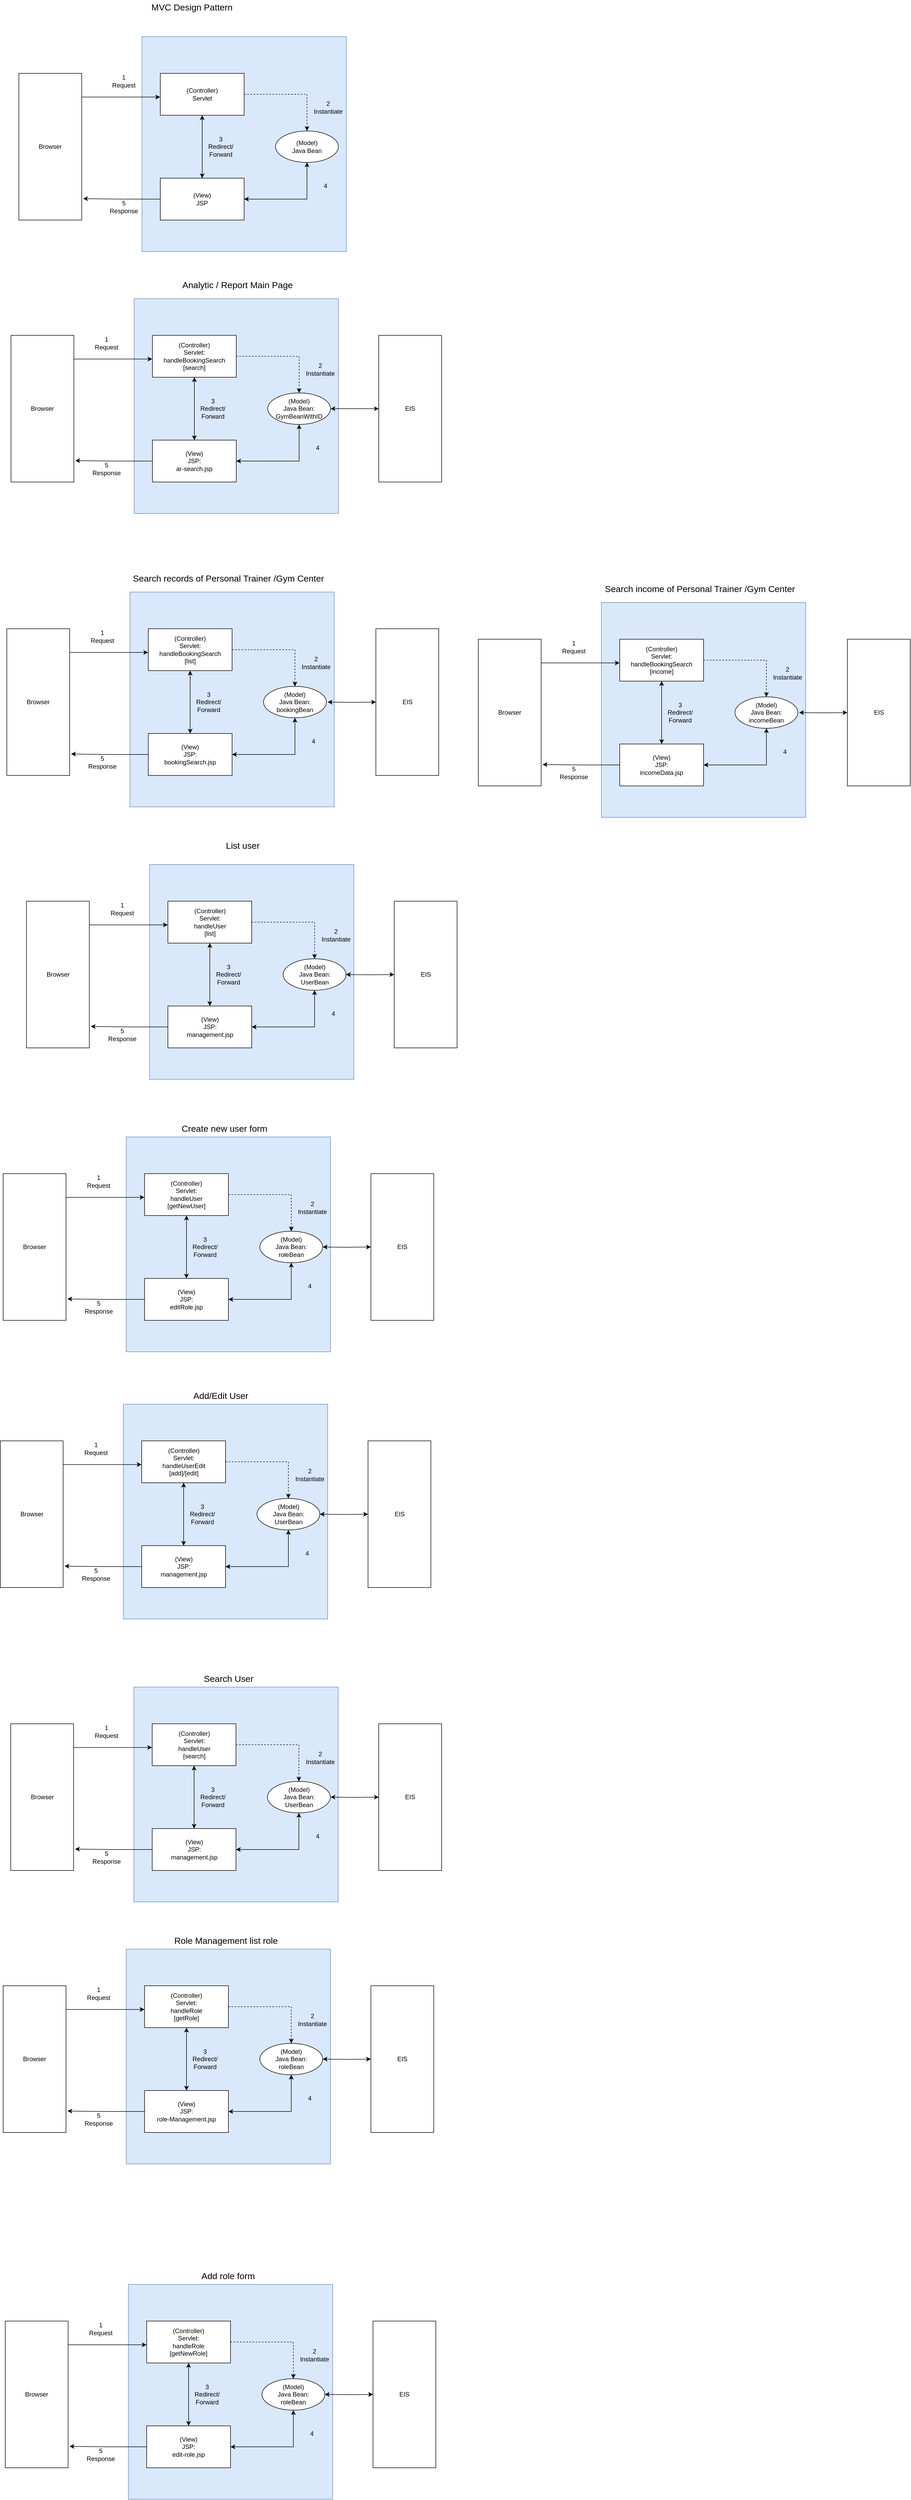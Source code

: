 <mxfile version="17.5.0" type="device" pages="30"><diagram id="bFyXheLe7NxTfJFzG9pK" name="Page-1"><mxGraphModel dx="1471" dy="585" grid="1" gridSize="10" guides="1" tooltips="1" connect="1" arrows="1" fold="1" page="1" pageScale="1" pageWidth="850" pageHeight="1100" math="0" shadow="0"><root><mxCell id="0"/><mxCell id="1" parent="0"/><mxCell id="bLdKcR-YWMrNGjlxjeGi-16" value="" style="rounded=0;whiteSpace=wrap;html=1;fontSize=17;fillColor=#dae8fc;strokeColor=#6c8ebf;" parent="1" vertex="1"><mxGeometry x="348" y="70" width="390" height="410" as="geometry"/></mxCell><mxCell id="bLdKcR-YWMrNGjlxjeGi-5" style="edgeStyle=orthogonalEdgeStyle;rounded=0;orthogonalLoop=1;jettySize=auto;html=1;entryX=-0.002;entryY=0.566;entryDx=0;entryDy=0;entryPerimeter=0;exitX=1;exitY=0.5;exitDx=0;exitDy=0;" parent="1" source="bLdKcR-YWMrNGjlxjeGi-1" target="bLdKcR-YWMrNGjlxjeGi-2" edge="1"><mxGeometry relative="1" as="geometry"><Array as="points"><mxPoint x="233" y="185"/></Array></mxGeometry></mxCell><mxCell id="bLdKcR-YWMrNGjlxjeGi-1" value="Browser" style="rounded=0;whiteSpace=wrap;html=1;" parent="1" vertex="1"><mxGeometry x="113" y="140" width="120" height="280" as="geometry"/></mxCell><mxCell id="bLdKcR-YWMrNGjlxjeGi-6" style="edgeStyle=orthogonalEdgeStyle;rounded=0;orthogonalLoop=1;jettySize=auto;html=1;startArrow=classic;startFill=1;" parent="1" source="bLdKcR-YWMrNGjlxjeGi-2" target="bLdKcR-YWMrNGjlxjeGi-3" edge="1"><mxGeometry relative="1" as="geometry"/></mxCell><mxCell id="bLdKcR-YWMrNGjlxjeGi-7" style="edgeStyle=orthogonalEdgeStyle;rounded=0;orthogonalLoop=1;jettySize=auto;html=1;startArrow=none;startFill=0;dashed=1;" parent="1" source="bLdKcR-YWMrNGjlxjeGi-2" target="bLdKcR-YWMrNGjlxjeGi-4" edge="1"><mxGeometry relative="1" as="geometry"/></mxCell><mxCell id="bLdKcR-YWMrNGjlxjeGi-2" value="(Controller)&lt;br&gt;Servlet" style="whiteSpace=wrap;html=1;" parent="1" vertex="1"><mxGeometry x="383" y="140" width="160" height="80" as="geometry"/></mxCell><mxCell id="bLdKcR-YWMrNGjlxjeGi-8" style="edgeStyle=orthogonalEdgeStyle;rounded=0;orthogonalLoop=1;jettySize=auto;html=1;entryX=1.023;entryY=0.854;entryDx=0;entryDy=0;entryPerimeter=0;startArrow=none;startFill=0;" parent="1" source="bLdKcR-YWMrNGjlxjeGi-3" target="bLdKcR-YWMrNGjlxjeGi-1" edge="1"><mxGeometry relative="1" as="geometry"/></mxCell><mxCell id="bLdKcR-YWMrNGjlxjeGi-3" value="(View)&lt;br&gt;JSP" style="whiteSpace=wrap;html=1;" parent="1" vertex="1"><mxGeometry x="383" y="340" width="160" height="80" as="geometry"/></mxCell><mxCell id="bLdKcR-YWMrNGjlxjeGi-14" style="edgeStyle=orthogonalEdgeStyle;rounded=0;orthogonalLoop=1;jettySize=auto;html=1;entryX=1;entryY=0.5;entryDx=0;entryDy=0;fontSize=17;startArrow=classic;startFill=1;" parent="1" source="bLdKcR-YWMrNGjlxjeGi-4" target="bLdKcR-YWMrNGjlxjeGi-3" edge="1"><mxGeometry relative="1" as="geometry"><Array as="points"><mxPoint x="663" y="380"/></Array></mxGeometry></mxCell><mxCell id="bLdKcR-YWMrNGjlxjeGi-4" value="(Model)&lt;br&gt;Java Bean" style="ellipse;whiteSpace=wrap;html=1;" parent="1" vertex="1"><mxGeometry x="603" y="250" width="120" height="60" as="geometry"/></mxCell><mxCell id="bLdKcR-YWMrNGjlxjeGi-9" value="1&lt;br&gt;Request" style="text;html=1;align=center;verticalAlign=middle;resizable=0;points=[];autosize=1;strokeColor=none;fillColor=none;" parent="1" vertex="1"><mxGeometry x="283" y="140" width="60" height="30" as="geometry"/></mxCell><mxCell id="bLdKcR-YWMrNGjlxjeGi-10" value="2&lt;br&gt;Instantiate" style="text;html=1;align=center;verticalAlign=middle;resizable=0;points=[];autosize=1;strokeColor=none;fillColor=none;" parent="1" vertex="1"><mxGeometry x="668" y="190" width="70" height="30" as="geometry"/></mxCell><mxCell id="bLdKcR-YWMrNGjlxjeGi-11" value="3&lt;br&gt;Redirect/&lt;br&gt;Forward" style="text;html=1;align=center;verticalAlign=middle;resizable=0;points=[];autosize=1;strokeColor=none;fillColor=none;" parent="1" vertex="1"><mxGeometry x="468" y="255" width="60" height="50" as="geometry"/></mxCell><mxCell id="bLdKcR-YWMrNGjlxjeGi-12" value="5&lt;br&gt;Response" style="text;html=1;align=center;verticalAlign=middle;resizable=0;points=[];autosize=1;strokeColor=none;fillColor=none;" parent="1" vertex="1"><mxGeometry x="278" y="380" width="70" height="30" as="geometry"/></mxCell><mxCell id="bLdKcR-YWMrNGjlxjeGi-13" value="4" style="text;html=1;align=center;verticalAlign=middle;resizable=0;points=[];autosize=1;strokeColor=none;fillColor=none;" parent="1" vertex="1"><mxGeometry x="688" y="345" width="20" height="20" as="geometry"/></mxCell><mxCell id="bLdKcR-YWMrNGjlxjeGi-17" value="MVC Design Pattern" style="text;html=1;align=center;verticalAlign=middle;resizable=0;points=[];autosize=1;strokeColor=none;fillColor=none;fontSize=17;" parent="1" vertex="1"><mxGeometry x="358" width="170" height="30" as="geometry"/></mxCell><mxCell id="bLdKcR-YWMrNGjlxjeGi-48" value="" style="rounded=0;whiteSpace=wrap;html=1;fontSize=17;fillColor=#dae8fc;strokeColor=#6c8ebf;" parent="1" vertex="1"><mxGeometry x="333" y="570" width="390" height="410" as="geometry"/></mxCell><mxCell id="bLdKcR-YWMrNGjlxjeGi-49" style="edgeStyle=orthogonalEdgeStyle;rounded=0;orthogonalLoop=1;jettySize=auto;html=1;entryX=-0.002;entryY=0.566;entryDx=0;entryDy=0;entryPerimeter=0;exitX=1;exitY=0.5;exitDx=0;exitDy=0;" parent="1" source="bLdKcR-YWMrNGjlxjeGi-50" target="bLdKcR-YWMrNGjlxjeGi-53" edge="1"><mxGeometry relative="1" as="geometry"><Array as="points"><mxPoint x="218" y="685"/></Array></mxGeometry></mxCell><mxCell id="bLdKcR-YWMrNGjlxjeGi-50" value="Browser" style="rounded=0;whiteSpace=wrap;html=1;" parent="1" vertex="1"><mxGeometry x="98" y="640" width="120" height="280" as="geometry"/></mxCell><mxCell id="bLdKcR-YWMrNGjlxjeGi-51" style="edgeStyle=orthogonalEdgeStyle;rounded=0;orthogonalLoop=1;jettySize=auto;html=1;startArrow=classic;startFill=1;" parent="1" source="bLdKcR-YWMrNGjlxjeGi-53" target="bLdKcR-YWMrNGjlxjeGi-55" edge="1"><mxGeometry relative="1" as="geometry"/></mxCell><mxCell id="bLdKcR-YWMrNGjlxjeGi-52" style="edgeStyle=orthogonalEdgeStyle;rounded=0;orthogonalLoop=1;jettySize=auto;html=1;startArrow=none;startFill=0;dashed=1;" parent="1" source="bLdKcR-YWMrNGjlxjeGi-53" target="bLdKcR-YWMrNGjlxjeGi-57" edge="1"><mxGeometry relative="1" as="geometry"/></mxCell><mxCell id="bLdKcR-YWMrNGjlxjeGi-53" value="(Controller)&lt;br&gt;Servlet:&lt;br&gt;handleBookingSearch&lt;br&gt;[search]" style="whiteSpace=wrap;html=1;" parent="1" vertex="1"><mxGeometry x="368" y="640" width="160" height="80" as="geometry"/></mxCell><mxCell id="bLdKcR-YWMrNGjlxjeGi-54" style="edgeStyle=orthogonalEdgeStyle;rounded=0;orthogonalLoop=1;jettySize=auto;html=1;entryX=1.023;entryY=0.854;entryDx=0;entryDy=0;entryPerimeter=0;startArrow=none;startFill=0;" parent="1" source="bLdKcR-YWMrNGjlxjeGi-55" target="bLdKcR-YWMrNGjlxjeGi-50" edge="1"><mxGeometry relative="1" as="geometry"/></mxCell><mxCell id="bLdKcR-YWMrNGjlxjeGi-55" value="(View)&lt;br&gt;JSP:&lt;br&gt;ar-search.jsp" style="whiteSpace=wrap;html=1;" parent="1" vertex="1"><mxGeometry x="368" y="840" width="160" height="80" as="geometry"/></mxCell><mxCell id="bLdKcR-YWMrNGjlxjeGi-56" style="edgeStyle=orthogonalEdgeStyle;rounded=0;orthogonalLoop=1;jettySize=auto;html=1;entryX=1;entryY=0.5;entryDx=0;entryDy=0;fontSize=17;startArrow=classic;startFill=1;" parent="1" source="bLdKcR-YWMrNGjlxjeGi-57" target="bLdKcR-YWMrNGjlxjeGi-55" edge="1"><mxGeometry relative="1" as="geometry"><Array as="points"><mxPoint x="648" y="880"/></Array></mxGeometry></mxCell><mxCell id="bLdKcR-YWMrNGjlxjeGi-177" style="edgeStyle=orthogonalEdgeStyle;rounded=0;orthogonalLoop=1;jettySize=auto;html=1;entryX=0;entryY=0.5;entryDx=0;entryDy=0;fontSize=17;startArrow=classic;startFill=1;" parent="1" source="bLdKcR-YWMrNGjlxjeGi-57" target="bLdKcR-YWMrNGjlxjeGi-176" edge="1"><mxGeometry relative="1" as="geometry"/></mxCell><mxCell id="bLdKcR-YWMrNGjlxjeGi-57" value="(Model)&lt;br&gt;Java Bean:&lt;br&gt;GymBeanWithID" style="ellipse;whiteSpace=wrap;html=1;" parent="1" vertex="1"><mxGeometry x="588" y="750" width="120" height="60" as="geometry"/></mxCell><mxCell id="bLdKcR-YWMrNGjlxjeGi-58" value="1&lt;br&gt;Request" style="text;html=1;align=center;verticalAlign=middle;resizable=0;points=[];autosize=1;strokeColor=none;fillColor=none;" parent="1" vertex="1"><mxGeometry x="250" y="640" width="60" height="30" as="geometry"/></mxCell><mxCell id="bLdKcR-YWMrNGjlxjeGi-59" value="2&lt;br&gt;Instantiate" style="text;html=1;align=center;verticalAlign=middle;resizable=0;points=[];autosize=1;strokeColor=none;fillColor=none;" parent="1" vertex="1"><mxGeometry x="653" y="690" width="70" height="30" as="geometry"/></mxCell><mxCell id="bLdKcR-YWMrNGjlxjeGi-60" value="3&lt;br&gt;Redirect/&lt;br&gt;Forward" style="text;html=1;align=center;verticalAlign=middle;resizable=0;points=[];autosize=1;strokeColor=none;fillColor=none;" parent="1" vertex="1"><mxGeometry x="453" y="755" width="60" height="50" as="geometry"/></mxCell><mxCell id="bLdKcR-YWMrNGjlxjeGi-61" value="5&lt;br&gt;Response" style="text;html=1;align=center;verticalAlign=middle;resizable=0;points=[];autosize=1;strokeColor=none;fillColor=none;" parent="1" vertex="1"><mxGeometry x="245" y="880" width="70" height="30" as="geometry"/></mxCell><mxCell id="bLdKcR-YWMrNGjlxjeGi-62" value="4" style="text;html=1;align=center;verticalAlign=middle;resizable=0;points=[];autosize=1;strokeColor=none;fillColor=none;" parent="1" vertex="1"><mxGeometry x="673" y="845" width="20" height="20" as="geometry"/></mxCell><mxCell id="bLdKcR-YWMrNGjlxjeGi-63" value="Analytic / Report Main Page" style="text;html=1;align=center;verticalAlign=middle;resizable=0;points=[];autosize=1;strokeColor=none;fillColor=none;fontSize=17;" parent="1" vertex="1"><mxGeometry x="415" y="530" width="230" height="30" as="geometry"/></mxCell><mxCell id="bLdKcR-YWMrNGjlxjeGi-64" value="" style="rounded=0;whiteSpace=wrap;html=1;fontSize=17;fillColor=#dae8fc;strokeColor=#6c8ebf;" parent="1" vertex="1"><mxGeometry x="325" y="1130" width="390" height="410" as="geometry"/></mxCell><mxCell id="bLdKcR-YWMrNGjlxjeGi-65" style="edgeStyle=orthogonalEdgeStyle;rounded=0;orthogonalLoop=1;jettySize=auto;html=1;entryX=-0.002;entryY=0.566;entryDx=0;entryDy=0;entryPerimeter=0;exitX=1;exitY=0.5;exitDx=0;exitDy=0;" parent="1" source="bLdKcR-YWMrNGjlxjeGi-66" target="bLdKcR-YWMrNGjlxjeGi-69" edge="1"><mxGeometry relative="1" as="geometry"><Array as="points"><mxPoint x="210" y="1245"/></Array></mxGeometry></mxCell><mxCell id="bLdKcR-YWMrNGjlxjeGi-66" value="Browser" style="rounded=0;whiteSpace=wrap;html=1;" parent="1" vertex="1"><mxGeometry x="90" y="1200" width="120" height="280" as="geometry"/></mxCell><mxCell id="bLdKcR-YWMrNGjlxjeGi-67" style="edgeStyle=orthogonalEdgeStyle;rounded=0;orthogonalLoop=1;jettySize=auto;html=1;startArrow=classic;startFill=1;" parent="1" source="bLdKcR-YWMrNGjlxjeGi-69" target="bLdKcR-YWMrNGjlxjeGi-71" edge="1"><mxGeometry relative="1" as="geometry"/></mxCell><mxCell id="bLdKcR-YWMrNGjlxjeGi-68" style="edgeStyle=orthogonalEdgeStyle;rounded=0;orthogonalLoop=1;jettySize=auto;html=1;startArrow=none;startFill=0;dashed=1;" parent="1" source="bLdKcR-YWMrNGjlxjeGi-69" target="bLdKcR-YWMrNGjlxjeGi-73" edge="1"><mxGeometry relative="1" as="geometry"/></mxCell><mxCell id="bLdKcR-YWMrNGjlxjeGi-69" value="(Controller)&lt;br&gt;Servlet:&lt;br&gt;handleBookingSearch&lt;br&gt;[list]" style="whiteSpace=wrap;html=1;" parent="1" vertex="1"><mxGeometry x="360" y="1200" width="160" height="80" as="geometry"/></mxCell><mxCell id="bLdKcR-YWMrNGjlxjeGi-70" style="edgeStyle=orthogonalEdgeStyle;rounded=0;orthogonalLoop=1;jettySize=auto;html=1;entryX=1.023;entryY=0.854;entryDx=0;entryDy=0;entryPerimeter=0;startArrow=none;startFill=0;" parent="1" source="bLdKcR-YWMrNGjlxjeGi-71" target="bLdKcR-YWMrNGjlxjeGi-66" edge="1"><mxGeometry relative="1" as="geometry"/></mxCell><mxCell id="bLdKcR-YWMrNGjlxjeGi-71" value="(View)&lt;br&gt;JSP:&lt;br&gt;bookingSearch.jsp" style="whiteSpace=wrap;html=1;" parent="1" vertex="1"><mxGeometry x="360" y="1400" width="160" height="80" as="geometry"/></mxCell><mxCell id="bLdKcR-YWMrNGjlxjeGi-72" style="edgeStyle=orthogonalEdgeStyle;rounded=0;orthogonalLoop=1;jettySize=auto;html=1;entryX=1;entryY=0.5;entryDx=0;entryDy=0;fontSize=17;startArrow=classic;startFill=1;" parent="1" source="bLdKcR-YWMrNGjlxjeGi-73" target="bLdKcR-YWMrNGjlxjeGi-71" edge="1"><mxGeometry relative="1" as="geometry"><Array as="points"><mxPoint x="640" y="1440"/></Array></mxGeometry></mxCell><mxCell id="bLdKcR-YWMrNGjlxjeGi-73" value="(Model)&lt;br&gt;Java Bean:&lt;br&gt;bookingBean" style="ellipse;whiteSpace=wrap;html=1;" parent="1" vertex="1"><mxGeometry x="580" y="1310" width="120" height="60" as="geometry"/></mxCell><mxCell id="bLdKcR-YWMrNGjlxjeGi-74" value="1&lt;br&gt;Request" style="text;html=1;align=center;verticalAlign=middle;resizable=0;points=[];autosize=1;strokeColor=none;fillColor=none;" parent="1" vertex="1"><mxGeometry x="242" y="1200" width="60" height="30" as="geometry"/></mxCell><mxCell id="bLdKcR-YWMrNGjlxjeGi-75" value="2&lt;br&gt;Instantiate" style="text;html=1;align=center;verticalAlign=middle;resizable=0;points=[];autosize=1;strokeColor=none;fillColor=none;" parent="1" vertex="1"><mxGeometry x="645" y="1250" width="70" height="30" as="geometry"/></mxCell><mxCell id="bLdKcR-YWMrNGjlxjeGi-76" value="3&lt;br&gt;Redirect/&lt;br&gt;Forward" style="text;html=1;align=center;verticalAlign=middle;resizable=0;points=[];autosize=1;strokeColor=none;fillColor=none;" parent="1" vertex="1"><mxGeometry x="445" y="1315" width="60" height="50" as="geometry"/></mxCell><mxCell id="bLdKcR-YWMrNGjlxjeGi-77" value="5&lt;br&gt;Response" style="text;html=1;align=center;verticalAlign=middle;resizable=0;points=[];autosize=1;strokeColor=none;fillColor=none;" parent="1" vertex="1"><mxGeometry x="237" y="1440" width="70" height="30" as="geometry"/></mxCell><mxCell id="bLdKcR-YWMrNGjlxjeGi-78" value="4" style="text;html=1;align=center;verticalAlign=middle;resizable=0;points=[];autosize=1;strokeColor=none;fillColor=none;" parent="1" vertex="1"><mxGeometry x="665" y="1405" width="20" height="20" as="geometry"/></mxCell><mxCell id="bLdKcR-YWMrNGjlxjeGi-79" value="Search records of Personal Trainer /Gym Center&amp;nbsp;" style="text;html=1;align=center;verticalAlign=middle;resizable=0;points=[];autosize=1;strokeColor=none;fillColor=none;fontSize=17;" parent="1" vertex="1"><mxGeometry x="325" y="1090" width="380" height="30" as="geometry"/></mxCell><mxCell id="bLdKcR-YWMrNGjlxjeGi-80" value="" style="rounded=0;whiteSpace=wrap;html=1;fontSize=17;fillColor=#dae8fc;strokeColor=#6c8ebf;" parent="1" vertex="1"><mxGeometry x="362.5" y="1650" width="390" height="410" as="geometry"/></mxCell><mxCell id="bLdKcR-YWMrNGjlxjeGi-81" style="edgeStyle=orthogonalEdgeStyle;rounded=0;orthogonalLoop=1;jettySize=auto;html=1;entryX=-0.002;entryY=0.566;entryDx=0;entryDy=0;entryPerimeter=0;exitX=1;exitY=0.5;exitDx=0;exitDy=0;" parent="1" source="bLdKcR-YWMrNGjlxjeGi-82" target="bLdKcR-YWMrNGjlxjeGi-85" edge="1"><mxGeometry relative="1" as="geometry"><Array as="points"><mxPoint x="247.5" y="1765"/></Array></mxGeometry></mxCell><mxCell id="bLdKcR-YWMrNGjlxjeGi-82" value="Browser" style="rounded=0;whiteSpace=wrap;html=1;" parent="1" vertex="1"><mxGeometry x="127.5" y="1720" width="120" height="280" as="geometry"/></mxCell><mxCell id="bLdKcR-YWMrNGjlxjeGi-83" style="edgeStyle=orthogonalEdgeStyle;rounded=0;orthogonalLoop=1;jettySize=auto;html=1;startArrow=classic;startFill=1;" parent="1" source="bLdKcR-YWMrNGjlxjeGi-85" target="bLdKcR-YWMrNGjlxjeGi-87" edge="1"><mxGeometry relative="1" as="geometry"/></mxCell><mxCell id="bLdKcR-YWMrNGjlxjeGi-84" style="edgeStyle=orthogonalEdgeStyle;rounded=0;orthogonalLoop=1;jettySize=auto;html=1;startArrow=none;startFill=0;dashed=1;" parent="1" source="bLdKcR-YWMrNGjlxjeGi-85" target="bLdKcR-YWMrNGjlxjeGi-89" edge="1"><mxGeometry relative="1" as="geometry"/></mxCell><mxCell id="bLdKcR-YWMrNGjlxjeGi-85" value="(Controller)&lt;br&gt;Servlet:&lt;br&gt;handleUser&lt;br&gt;[list]" style="whiteSpace=wrap;html=1;" parent="1" vertex="1"><mxGeometry x="397.5" y="1720" width="160" height="80" as="geometry"/></mxCell><mxCell id="bLdKcR-YWMrNGjlxjeGi-86" style="edgeStyle=orthogonalEdgeStyle;rounded=0;orthogonalLoop=1;jettySize=auto;html=1;entryX=1.023;entryY=0.854;entryDx=0;entryDy=0;entryPerimeter=0;startArrow=none;startFill=0;" parent="1" source="bLdKcR-YWMrNGjlxjeGi-87" target="bLdKcR-YWMrNGjlxjeGi-82" edge="1"><mxGeometry relative="1" as="geometry"/></mxCell><mxCell id="bLdKcR-YWMrNGjlxjeGi-87" value="(View)&lt;br&gt;JSP:&lt;br&gt;management.jsp" style="whiteSpace=wrap;html=1;" parent="1" vertex="1"><mxGeometry x="397.5" y="1920" width="160" height="80" as="geometry"/></mxCell><mxCell id="bLdKcR-YWMrNGjlxjeGi-88" style="edgeStyle=orthogonalEdgeStyle;rounded=0;orthogonalLoop=1;jettySize=auto;html=1;entryX=1;entryY=0.5;entryDx=0;entryDy=0;fontSize=17;startArrow=classic;startFill=1;" parent="1" source="bLdKcR-YWMrNGjlxjeGi-89" target="bLdKcR-YWMrNGjlxjeGi-87" edge="1"><mxGeometry relative="1" as="geometry"><Array as="points"><mxPoint x="677.5" y="1960"/></Array></mxGeometry></mxCell><mxCell id="bLdKcR-YWMrNGjlxjeGi-89" value="(Model)&lt;br&gt;Java Bean:&lt;br&gt;UserBean" style="ellipse;whiteSpace=wrap;html=1;" parent="1" vertex="1"><mxGeometry x="617.5" y="1830" width="120" height="60" as="geometry"/></mxCell><mxCell id="bLdKcR-YWMrNGjlxjeGi-90" value="1&lt;br&gt;Request" style="text;html=1;align=center;verticalAlign=middle;resizable=0;points=[];autosize=1;strokeColor=none;fillColor=none;" parent="1" vertex="1"><mxGeometry x="279.5" y="1720" width="60" height="30" as="geometry"/></mxCell><mxCell id="bLdKcR-YWMrNGjlxjeGi-91" value="2&lt;br&gt;Instantiate" style="text;html=1;align=center;verticalAlign=middle;resizable=0;points=[];autosize=1;strokeColor=none;fillColor=none;" parent="1" vertex="1"><mxGeometry x="682.5" y="1770" width="70" height="30" as="geometry"/></mxCell><mxCell id="bLdKcR-YWMrNGjlxjeGi-92" value="3&lt;br&gt;Redirect/&lt;br&gt;Forward" style="text;html=1;align=center;verticalAlign=middle;resizable=0;points=[];autosize=1;strokeColor=none;fillColor=none;" parent="1" vertex="1"><mxGeometry x="482.5" y="1835" width="60" height="50" as="geometry"/></mxCell><mxCell id="bLdKcR-YWMrNGjlxjeGi-93" value="5&lt;br&gt;Response" style="text;html=1;align=center;verticalAlign=middle;resizable=0;points=[];autosize=1;strokeColor=none;fillColor=none;" parent="1" vertex="1"><mxGeometry x="274.5" y="1960" width="70" height="30" as="geometry"/></mxCell><mxCell id="bLdKcR-YWMrNGjlxjeGi-94" value="4" style="text;html=1;align=center;verticalAlign=middle;resizable=0;points=[];autosize=1;strokeColor=none;fillColor=none;" parent="1" vertex="1"><mxGeometry x="702.5" y="1925" width="20" height="20" as="geometry"/></mxCell><mxCell id="bLdKcR-YWMrNGjlxjeGi-95" value="List user" style="text;html=1;align=center;verticalAlign=middle;resizable=0;points=[];autosize=1;strokeColor=none;fillColor=none;fontSize=17;" parent="1" vertex="1"><mxGeometry x="500" y="1600" width="80" height="30" as="geometry"/></mxCell><mxCell id="bLdKcR-YWMrNGjlxjeGi-96" value="" style="rounded=0;whiteSpace=wrap;html=1;fontSize=17;fillColor=#dae8fc;strokeColor=#6c8ebf;" parent="1" vertex="1"><mxGeometry x="318" y="2170" width="390" height="410" as="geometry"/></mxCell><mxCell id="bLdKcR-YWMrNGjlxjeGi-97" style="edgeStyle=orthogonalEdgeStyle;rounded=0;orthogonalLoop=1;jettySize=auto;html=1;entryX=-0.002;entryY=0.566;entryDx=0;entryDy=0;entryPerimeter=0;exitX=1;exitY=0.5;exitDx=0;exitDy=0;" parent="1" source="bLdKcR-YWMrNGjlxjeGi-98" target="bLdKcR-YWMrNGjlxjeGi-101" edge="1"><mxGeometry relative="1" as="geometry"><Array as="points"><mxPoint x="203" y="2285"/></Array></mxGeometry></mxCell><mxCell id="bLdKcR-YWMrNGjlxjeGi-98" value="Browser" style="rounded=0;whiteSpace=wrap;html=1;" parent="1" vertex="1"><mxGeometry x="83" y="2240" width="120" height="280" as="geometry"/></mxCell><mxCell id="bLdKcR-YWMrNGjlxjeGi-99" style="edgeStyle=orthogonalEdgeStyle;rounded=0;orthogonalLoop=1;jettySize=auto;html=1;startArrow=classic;startFill=1;" parent="1" source="bLdKcR-YWMrNGjlxjeGi-101" target="bLdKcR-YWMrNGjlxjeGi-103" edge="1"><mxGeometry relative="1" as="geometry"/></mxCell><mxCell id="bLdKcR-YWMrNGjlxjeGi-100" style="edgeStyle=orthogonalEdgeStyle;rounded=0;orthogonalLoop=1;jettySize=auto;html=1;startArrow=none;startFill=0;dashed=1;" parent="1" source="bLdKcR-YWMrNGjlxjeGi-101" target="bLdKcR-YWMrNGjlxjeGi-105" edge="1"><mxGeometry relative="1" as="geometry"/></mxCell><mxCell id="bLdKcR-YWMrNGjlxjeGi-101" value="(Controller)&lt;br&gt;Servlet:&lt;br&gt;handleUser&lt;br&gt;[getNewUser]" style="whiteSpace=wrap;html=1;" parent="1" vertex="1"><mxGeometry x="353" y="2240" width="160" height="80" as="geometry"/></mxCell><mxCell id="bLdKcR-YWMrNGjlxjeGi-102" style="edgeStyle=orthogonalEdgeStyle;rounded=0;orthogonalLoop=1;jettySize=auto;html=1;entryX=1.023;entryY=0.854;entryDx=0;entryDy=0;entryPerimeter=0;startArrow=none;startFill=0;" parent="1" source="bLdKcR-YWMrNGjlxjeGi-103" target="bLdKcR-YWMrNGjlxjeGi-98" edge="1"><mxGeometry relative="1" as="geometry"/></mxCell><mxCell id="bLdKcR-YWMrNGjlxjeGi-103" value="(View)&lt;br&gt;JSP:&lt;br&gt;editRole.jsp" style="whiteSpace=wrap;html=1;" parent="1" vertex="1"><mxGeometry x="353" y="2440" width="160" height="80" as="geometry"/></mxCell><mxCell id="bLdKcR-YWMrNGjlxjeGi-104" style="edgeStyle=orthogonalEdgeStyle;rounded=0;orthogonalLoop=1;jettySize=auto;html=1;entryX=1;entryY=0.5;entryDx=0;entryDy=0;fontSize=17;startArrow=classic;startFill=1;" parent="1" source="bLdKcR-YWMrNGjlxjeGi-105" target="bLdKcR-YWMrNGjlxjeGi-103" edge="1"><mxGeometry relative="1" as="geometry"><Array as="points"><mxPoint x="633" y="2480"/></Array></mxGeometry></mxCell><mxCell id="bLdKcR-YWMrNGjlxjeGi-105" value="(Model)&lt;br&gt;Java Bean:&lt;br&gt;roleBean" style="ellipse;whiteSpace=wrap;html=1;" parent="1" vertex="1"><mxGeometry x="573" y="2350" width="120" height="60" as="geometry"/></mxCell><mxCell id="bLdKcR-YWMrNGjlxjeGi-106" value="1&lt;br&gt;Request" style="text;html=1;align=center;verticalAlign=middle;resizable=0;points=[];autosize=1;strokeColor=none;fillColor=none;" parent="1" vertex="1"><mxGeometry x="235" y="2240" width="60" height="30" as="geometry"/></mxCell><mxCell id="bLdKcR-YWMrNGjlxjeGi-107" value="2&lt;br&gt;Instantiate" style="text;html=1;align=center;verticalAlign=middle;resizable=0;points=[];autosize=1;strokeColor=none;fillColor=none;" parent="1" vertex="1"><mxGeometry x="638" y="2290" width="70" height="30" as="geometry"/></mxCell><mxCell id="bLdKcR-YWMrNGjlxjeGi-108" value="3&lt;br&gt;Redirect/&lt;br&gt;Forward" style="text;html=1;align=center;verticalAlign=middle;resizable=0;points=[];autosize=1;strokeColor=none;fillColor=none;" parent="1" vertex="1"><mxGeometry x="438" y="2355" width="60" height="50" as="geometry"/></mxCell><mxCell id="bLdKcR-YWMrNGjlxjeGi-109" value="5&lt;br&gt;Response" style="text;html=1;align=center;verticalAlign=middle;resizable=0;points=[];autosize=1;strokeColor=none;fillColor=none;" parent="1" vertex="1"><mxGeometry x="230" y="2480" width="70" height="30" as="geometry"/></mxCell><mxCell id="bLdKcR-YWMrNGjlxjeGi-110" value="4" style="text;html=1;align=center;verticalAlign=middle;resizable=0;points=[];autosize=1;strokeColor=none;fillColor=none;" parent="1" vertex="1"><mxGeometry x="658" y="2445" width="20" height="20" as="geometry"/></mxCell><mxCell id="bLdKcR-YWMrNGjlxjeGi-111" value="Create new user form" style="text;html=1;align=center;verticalAlign=middle;resizable=0;points=[];autosize=1;strokeColor=none;fillColor=none;fontSize=17;" parent="1" vertex="1"><mxGeometry x="415" y="2140" width="180" height="30" as="geometry"/></mxCell><mxCell id="bLdKcR-YWMrNGjlxjeGi-112" value="" style="rounded=0;whiteSpace=wrap;html=1;fontSize=17;fillColor=#dae8fc;strokeColor=#6c8ebf;" parent="1" vertex="1"><mxGeometry x="312.5" y="2680" width="390" height="410" as="geometry"/></mxCell><mxCell id="bLdKcR-YWMrNGjlxjeGi-113" style="edgeStyle=orthogonalEdgeStyle;rounded=0;orthogonalLoop=1;jettySize=auto;html=1;entryX=-0.002;entryY=0.566;entryDx=0;entryDy=0;entryPerimeter=0;exitX=1;exitY=0.5;exitDx=0;exitDy=0;" parent="1" source="bLdKcR-YWMrNGjlxjeGi-114" target="bLdKcR-YWMrNGjlxjeGi-117" edge="1"><mxGeometry relative="1" as="geometry"><Array as="points"><mxPoint x="197.5" y="2795"/></Array></mxGeometry></mxCell><mxCell id="bLdKcR-YWMrNGjlxjeGi-114" value="Browser" style="rounded=0;whiteSpace=wrap;html=1;" parent="1" vertex="1"><mxGeometry x="77.5" y="2750" width="120" height="280" as="geometry"/></mxCell><mxCell id="bLdKcR-YWMrNGjlxjeGi-115" style="edgeStyle=orthogonalEdgeStyle;rounded=0;orthogonalLoop=1;jettySize=auto;html=1;startArrow=classic;startFill=1;" parent="1" source="bLdKcR-YWMrNGjlxjeGi-117" target="bLdKcR-YWMrNGjlxjeGi-119" edge="1"><mxGeometry relative="1" as="geometry"/></mxCell><mxCell id="bLdKcR-YWMrNGjlxjeGi-116" style="edgeStyle=orthogonalEdgeStyle;rounded=0;orthogonalLoop=1;jettySize=auto;html=1;startArrow=none;startFill=0;dashed=1;" parent="1" source="bLdKcR-YWMrNGjlxjeGi-117" target="bLdKcR-YWMrNGjlxjeGi-121" edge="1"><mxGeometry relative="1" as="geometry"/></mxCell><mxCell id="bLdKcR-YWMrNGjlxjeGi-117" value="(Controller)&lt;br&gt;Servlet:&lt;br&gt;handleUserEdit&lt;br&gt;[add]/[edit]" style="whiteSpace=wrap;html=1;" parent="1" vertex="1"><mxGeometry x="347.5" y="2750" width="160" height="80" as="geometry"/></mxCell><mxCell id="bLdKcR-YWMrNGjlxjeGi-118" style="edgeStyle=orthogonalEdgeStyle;rounded=0;orthogonalLoop=1;jettySize=auto;html=1;entryX=1.023;entryY=0.854;entryDx=0;entryDy=0;entryPerimeter=0;startArrow=none;startFill=0;" parent="1" source="bLdKcR-YWMrNGjlxjeGi-119" target="bLdKcR-YWMrNGjlxjeGi-114" edge="1"><mxGeometry relative="1" as="geometry"/></mxCell><mxCell id="bLdKcR-YWMrNGjlxjeGi-119" value="(View)&lt;br&gt;JSP:&lt;br&gt;management.jsp" style="whiteSpace=wrap;html=1;" parent="1" vertex="1"><mxGeometry x="347.5" y="2950" width="160" height="80" as="geometry"/></mxCell><mxCell id="bLdKcR-YWMrNGjlxjeGi-120" style="edgeStyle=orthogonalEdgeStyle;rounded=0;orthogonalLoop=1;jettySize=auto;html=1;entryX=1;entryY=0.5;entryDx=0;entryDy=0;fontSize=17;startArrow=classic;startFill=1;" parent="1" source="bLdKcR-YWMrNGjlxjeGi-121" target="bLdKcR-YWMrNGjlxjeGi-119" edge="1"><mxGeometry relative="1" as="geometry"><Array as="points"><mxPoint x="627.5" y="2990"/></Array></mxGeometry></mxCell><mxCell id="bLdKcR-YWMrNGjlxjeGi-121" value="(Model)&lt;br&gt;Java Bean:&lt;br&gt;UserBean" style="ellipse;whiteSpace=wrap;html=1;" parent="1" vertex="1"><mxGeometry x="567.5" y="2860" width="120" height="60" as="geometry"/></mxCell><mxCell id="bLdKcR-YWMrNGjlxjeGi-122" value="1&lt;br&gt;Request" style="text;html=1;align=center;verticalAlign=middle;resizable=0;points=[];autosize=1;strokeColor=none;fillColor=none;" parent="1" vertex="1"><mxGeometry x="229.5" y="2750" width="60" height="30" as="geometry"/></mxCell><mxCell id="bLdKcR-YWMrNGjlxjeGi-123" value="2&lt;br&gt;Instantiate" style="text;html=1;align=center;verticalAlign=middle;resizable=0;points=[];autosize=1;strokeColor=none;fillColor=none;" parent="1" vertex="1"><mxGeometry x="632.5" y="2800" width="70" height="30" as="geometry"/></mxCell><mxCell id="bLdKcR-YWMrNGjlxjeGi-124" value="3&lt;br&gt;Redirect/&lt;br&gt;Forward" style="text;html=1;align=center;verticalAlign=middle;resizable=0;points=[];autosize=1;strokeColor=none;fillColor=none;" parent="1" vertex="1"><mxGeometry x="432.5" y="2865" width="60" height="50" as="geometry"/></mxCell><mxCell id="bLdKcR-YWMrNGjlxjeGi-125" value="5&lt;br&gt;Response" style="text;html=1;align=center;verticalAlign=middle;resizable=0;points=[];autosize=1;strokeColor=none;fillColor=none;" parent="1" vertex="1"><mxGeometry x="224.5" y="2990" width="70" height="30" as="geometry"/></mxCell><mxCell id="bLdKcR-YWMrNGjlxjeGi-126" value="4" style="text;html=1;align=center;verticalAlign=middle;resizable=0;points=[];autosize=1;strokeColor=none;fillColor=none;" parent="1" vertex="1"><mxGeometry x="652.5" y="2955" width="20" height="20" as="geometry"/></mxCell><mxCell id="bLdKcR-YWMrNGjlxjeGi-127" value="Add/Edit User" style="text;html=1;align=center;verticalAlign=middle;resizable=0;points=[];autosize=1;strokeColor=none;fillColor=none;fontSize=17;" parent="1" vertex="1"><mxGeometry x="438" y="2650" width="120" height="30" as="geometry"/></mxCell><mxCell id="bLdKcR-YWMrNGjlxjeGi-128" value="" style="rounded=0;whiteSpace=wrap;html=1;fontSize=17;fillColor=#dae8fc;strokeColor=#6c8ebf;" parent="1" vertex="1"><mxGeometry x="332.5" y="3220" width="390" height="410" as="geometry"/></mxCell><mxCell id="bLdKcR-YWMrNGjlxjeGi-129" style="edgeStyle=orthogonalEdgeStyle;rounded=0;orthogonalLoop=1;jettySize=auto;html=1;entryX=-0.002;entryY=0.566;entryDx=0;entryDy=0;entryPerimeter=0;exitX=1;exitY=0.5;exitDx=0;exitDy=0;" parent="1" source="bLdKcR-YWMrNGjlxjeGi-130" target="bLdKcR-YWMrNGjlxjeGi-133" edge="1"><mxGeometry relative="1" as="geometry"><Array as="points"><mxPoint x="217.5" y="3335"/></Array></mxGeometry></mxCell><mxCell id="bLdKcR-YWMrNGjlxjeGi-130" value="Browser" style="rounded=0;whiteSpace=wrap;html=1;" parent="1" vertex="1"><mxGeometry x="97.5" y="3290" width="120" height="280" as="geometry"/></mxCell><mxCell id="bLdKcR-YWMrNGjlxjeGi-131" style="edgeStyle=orthogonalEdgeStyle;rounded=0;orthogonalLoop=1;jettySize=auto;html=1;startArrow=classic;startFill=1;" parent="1" source="bLdKcR-YWMrNGjlxjeGi-133" target="bLdKcR-YWMrNGjlxjeGi-135" edge="1"><mxGeometry relative="1" as="geometry"/></mxCell><mxCell id="bLdKcR-YWMrNGjlxjeGi-132" style="edgeStyle=orthogonalEdgeStyle;rounded=0;orthogonalLoop=1;jettySize=auto;html=1;startArrow=none;startFill=0;dashed=1;" parent="1" source="bLdKcR-YWMrNGjlxjeGi-133" target="bLdKcR-YWMrNGjlxjeGi-137" edge="1"><mxGeometry relative="1" as="geometry"/></mxCell><mxCell id="bLdKcR-YWMrNGjlxjeGi-133" value="(Controller)&lt;br&gt;Servlet:&lt;br&gt;handleUser&lt;br&gt;[search]" style="whiteSpace=wrap;html=1;" parent="1" vertex="1"><mxGeometry x="367.5" y="3290" width="160" height="80" as="geometry"/></mxCell><mxCell id="bLdKcR-YWMrNGjlxjeGi-134" style="edgeStyle=orthogonalEdgeStyle;rounded=0;orthogonalLoop=1;jettySize=auto;html=1;entryX=1.023;entryY=0.854;entryDx=0;entryDy=0;entryPerimeter=0;startArrow=none;startFill=0;" parent="1" source="bLdKcR-YWMrNGjlxjeGi-135" target="bLdKcR-YWMrNGjlxjeGi-130" edge="1"><mxGeometry relative="1" as="geometry"/></mxCell><mxCell id="bLdKcR-YWMrNGjlxjeGi-135" value="(View)&lt;br&gt;JSP:&lt;br&gt;management.jsp" style="whiteSpace=wrap;html=1;" parent="1" vertex="1"><mxGeometry x="367.5" y="3490" width="160" height="80" as="geometry"/></mxCell><mxCell id="bLdKcR-YWMrNGjlxjeGi-136" style="edgeStyle=orthogonalEdgeStyle;rounded=0;orthogonalLoop=1;jettySize=auto;html=1;entryX=1;entryY=0.5;entryDx=0;entryDy=0;fontSize=17;startArrow=classic;startFill=1;" parent="1" source="bLdKcR-YWMrNGjlxjeGi-137" target="bLdKcR-YWMrNGjlxjeGi-135" edge="1"><mxGeometry relative="1" as="geometry"><Array as="points"><mxPoint x="647.5" y="3530"/></Array></mxGeometry></mxCell><mxCell id="bLdKcR-YWMrNGjlxjeGi-137" value="(Model)&lt;br&gt;Java Bean:&lt;br&gt;UserBean" style="ellipse;whiteSpace=wrap;html=1;" parent="1" vertex="1"><mxGeometry x="587.5" y="3400" width="120" height="60" as="geometry"/></mxCell><mxCell id="bLdKcR-YWMrNGjlxjeGi-138" value="1&lt;br&gt;Request" style="text;html=1;align=center;verticalAlign=middle;resizable=0;points=[];autosize=1;strokeColor=none;fillColor=none;" parent="1" vertex="1"><mxGeometry x="249.5" y="3290" width="60" height="30" as="geometry"/></mxCell><mxCell id="bLdKcR-YWMrNGjlxjeGi-139" value="2&lt;br&gt;Instantiate" style="text;html=1;align=center;verticalAlign=middle;resizable=0;points=[];autosize=1;strokeColor=none;fillColor=none;" parent="1" vertex="1"><mxGeometry x="652.5" y="3340" width="70" height="30" as="geometry"/></mxCell><mxCell id="bLdKcR-YWMrNGjlxjeGi-140" value="3&lt;br&gt;Redirect/&lt;br&gt;Forward" style="text;html=1;align=center;verticalAlign=middle;resizable=0;points=[];autosize=1;strokeColor=none;fillColor=none;" parent="1" vertex="1"><mxGeometry x="452.5" y="3405" width="60" height="50" as="geometry"/></mxCell><mxCell id="bLdKcR-YWMrNGjlxjeGi-141" value="5&lt;br&gt;Response" style="text;html=1;align=center;verticalAlign=middle;resizable=0;points=[];autosize=1;strokeColor=none;fillColor=none;" parent="1" vertex="1"><mxGeometry x="244.5" y="3530" width="70" height="30" as="geometry"/></mxCell><mxCell id="bLdKcR-YWMrNGjlxjeGi-142" value="4" style="text;html=1;align=center;verticalAlign=middle;resizable=0;points=[];autosize=1;strokeColor=none;fillColor=none;" parent="1" vertex="1"><mxGeometry x="672.5" y="3495" width="20" height="20" as="geometry"/></mxCell><mxCell id="bLdKcR-YWMrNGjlxjeGi-143" value="Search User" style="text;html=1;align=center;verticalAlign=middle;resizable=0;points=[];autosize=1;strokeColor=none;fillColor=none;fontSize=17;" parent="1" vertex="1"><mxGeometry x="458" y="3190" width="110" height="30" as="geometry"/></mxCell><mxCell id="bLdKcR-YWMrNGjlxjeGi-144" value="" style="rounded=0;whiteSpace=wrap;html=1;fontSize=17;fillColor=#dae8fc;strokeColor=#6c8ebf;" parent="1" vertex="1"><mxGeometry x="318" y="3720" width="390" height="410" as="geometry"/></mxCell><mxCell id="bLdKcR-YWMrNGjlxjeGi-145" style="edgeStyle=orthogonalEdgeStyle;rounded=0;orthogonalLoop=1;jettySize=auto;html=1;entryX=-0.002;entryY=0.566;entryDx=0;entryDy=0;entryPerimeter=0;exitX=1;exitY=0.5;exitDx=0;exitDy=0;" parent="1" source="bLdKcR-YWMrNGjlxjeGi-146" target="bLdKcR-YWMrNGjlxjeGi-149" edge="1"><mxGeometry relative="1" as="geometry"><Array as="points"><mxPoint x="203" y="3835"/></Array></mxGeometry></mxCell><mxCell id="bLdKcR-YWMrNGjlxjeGi-146" value="Browser" style="rounded=0;whiteSpace=wrap;html=1;" parent="1" vertex="1"><mxGeometry x="83" y="3790" width="120" height="280" as="geometry"/></mxCell><mxCell id="bLdKcR-YWMrNGjlxjeGi-147" style="edgeStyle=orthogonalEdgeStyle;rounded=0;orthogonalLoop=1;jettySize=auto;html=1;startArrow=classic;startFill=1;" parent="1" source="bLdKcR-YWMrNGjlxjeGi-149" target="bLdKcR-YWMrNGjlxjeGi-151" edge="1"><mxGeometry relative="1" as="geometry"/></mxCell><mxCell id="bLdKcR-YWMrNGjlxjeGi-148" style="edgeStyle=orthogonalEdgeStyle;rounded=0;orthogonalLoop=1;jettySize=auto;html=1;startArrow=none;startFill=0;dashed=1;" parent="1" source="bLdKcR-YWMrNGjlxjeGi-149" target="bLdKcR-YWMrNGjlxjeGi-153" edge="1"><mxGeometry relative="1" as="geometry"/></mxCell><mxCell id="bLdKcR-YWMrNGjlxjeGi-149" value="(Controller)&lt;br&gt;Servlet:&lt;br&gt;handleRole&lt;br&gt;[getRole]" style="whiteSpace=wrap;html=1;" parent="1" vertex="1"><mxGeometry x="353" y="3790" width="160" height="80" as="geometry"/></mxCell><mxCell id="bLdKcR-YWMrNGjlxjeGi-150" style="edgeStyle=orthogonalEdgeStyle;rounded=0;orthogonalLoop=1;jettySize=auto;html=1;entryX=1.023;entryY=0.854;entryDx=0;entryDy=0;entryPerimeter=0;startArrow=none;startFill=0;" parent="1" source="bLdKcR-YWMrNGjlxjeGi-151" target="bLdKcR-YWMrNGjlxjeGi-146" edge="1"><mxGeometry relative="1" as="geometry"/></mxCell><mxCell id="bLdKcR-YWMrNGjlxjeGi-151" value="(View)&lt;br&gt;JSP:&lt;br&gt;role-Management.jsp" style="whiteSpace=wrap;html=1;" parent="1" vertex="1"><mxGeometry x="353" y="3990" width="160" height="80" as="geometry"/></mxCell><mxCell id="bLdKcR-YWMrNGjlxjeGi-152" style="edgeStyle=orthogonalEdgeStyle;rounded=0;orthogonalLoop=1;jettySize=auto;html=1;entryX=1;entryY=0.5;entryDx=0;entryDy=0;fontSize=17;startArrow=classic;startFill=1;" parent="1" source="bLdKcR-YWMrNGjlxjeGi-153" target="bLdKcR-YWMrNGjlxjeGi-151" edge="1"><mxGeometry relative="1" as="geometry"><Array as="points"><mxPoint x="633" y="4030"/></Array></mxGeometry></mxCell><mxCell id="bLdKcR-YWMrNGjlxjeGi-153" value="(Model)&lt;br&gt;Java Bean:&lt;br&gt;roleBean" style="ellipse;whiteSpace=wrap;html=1;" parent="1" vertex="1"><mxGeometry x="573" y="3900" width="120" height="60" as="geometry"/></mxCell><mxCell id="bLdKcR-YWMrNGjlxjeGi-154" value="1&lt;br&gt;Request" style="text;html=1;align=center;verticalAlign=middle;resizable=0;points=[];autosize=1;strokeColor=none;fillColor=none;" parent="1" vertex="1"><mxGeometry x="235" y="3790" width="60" height="30" as="geometry"/></mxCell><mxCell id="bLdKcR-YWMrNGjlxjeGi-155" value="2&lt;br&gt;Instantiate" style="text;html=1;align=center;verticalAlign=middle;resizable=0;points=[];autosize=1;strokeColor=none;fillColor=none;" parent="1" vertex="1"><mxGeometry x="638" y="3840" width="70" height="30" as="geometry"/></mxCell><mxCell id="bLdKcR-YWMrNGjlxjeGi-156" value="3&lt;br&gt;Redirect/&lt;br&gt;Forward" style="text;html=1;align=center;verticalAlign=middle;resizable=0;points=[];autosize=1;strokeColor=none;fillColor=none;" parent="1" vertex="1"><mxGeometry x="438" y="3905" width="60" height="50" as="geometry"/></mxCell><mxCell id="bLdKcR-YWMrNGjlxjeGi-157" value="5&lt;br&gt;Response" style="text;html=1;align=center;verticalAlign=middle;resizable=0;points=[];autosize=1;strokeColor=none;fillColor=none;" parent="1" vertex="1"><mxGeometry x="230" y="4030" width="70" height="30" as="geometry"/></mxCell><mxCell id="bLdKcR-YWMrNGjlxjeGi-158" value="4" style="text;html=1;align=center;verticalAlign=middle;resizable=0;points=[];autosize=1;strokeColor=none;fillColor=none;" parent="1" vertex="1"><mxGeometry x="658" y="3995" width="20" height="20" as="geometry"/></mxCell><mxCell id="bLdKcR-YWMrNGjlxjeGi-159" value="Role Management list role" style="text;html=1;align=center;verticalAlign=middle;resizable=0;points=[];autosize=1;strokeColor=none;fillColor=none;fontSize=17;" parent="1" vertex="1"><mxGeometry x="402.5" y="3690" width="210" height="30" as="geometry"/></mxCell><mxCell id="bLdKcR-YWMrNGjlxjeGi-176" value="EIS" style="rounded=0;whiteSpace=wrap;html=1;" parent="1" vertex="1"><mxGeometry x="800" y="640" width="120" height="280" as="geometry"/></mxCell><mxCell id="bLdKcR-YWMrNGjlxjeGi-182" style="edgeStyle=orthogonalEdgeStyle;rounded=0;orthogonalLoop=1;jettySize=auto;html=1;entryX=0;entryY=0.5;entryDx=0;entryDy=0;fontSize=17;startArrow=classic;startFill=1;" parent="1" target="bLdKcR-YWMrNGjlxjeGi-183" edge="1"><mxGeometry relative="1" as="geometry"><mxPoint x="702.5" y="1340" as="sourcePoint"/></mxGeometry></mxCell><mxCell id="bLdKcR-YWMrNGjlxjeGi-183" value="EIS" style="rounded=0;whiteSpace=wrap;html=1;" parent="1" vertex="1"><mxGeometry x="794.5" y="1200" width="120" height="280" as="geometry"/></mxCell><mxCell id="bLdKcR-YWMrNGjlxjeGi-186" style="edgeStyle=orthogonalEdgeStyle;rounded=0;orthogonalLoop=1;jettySize=auto;html=1;entryX=0;entryY=0.5;entryDx=0;entryDy=0;fontSize=17;startArrow=classic;startFill=1;" parent="1" target="bLdKcR-YWMrNGjlxjeGi-187" edge="1"><mxGeometry relative="1" as="geometry"><mxPoint x="737.5" y="1860" as="sourcePoint"/></mxGeometry></mxCell><mxCell id="bLdKcR-YWMrNGjlxjeGi-187" value="EIS" style="rounded=0;whiteSpace=wrap;html=1;" parent="1" vertex="1"><mxGeometry x="829.5" y="1720" width="120" height="280" as="geometry"/></mxCell><mxCell id="bLdKcR-YWMrNGjlxjeGi-188" style="edgeStyle=orthogonalEdgeStyle;rounded=0;orthogonalLoop=1;jettySize=auto;html=1;entryX=0;entryY=0.5;entryDx=0;entryDy=0;fontSize=17;startArrow=classic;startFill=1;" parent="1" target="bLdKcR-YWMrNGjlxjeGi-189" edge="1"><mxGeometry relative="1" as="geometry"><mxPoint x="693" y="2380" as="sourcePoint"/></mxGeometry></mxCell><mxCell id="bLdKcR-YWMrNGjlxjeGi-189" value="EIS" style="rounded=0;whiteSpace=wrap;html=1;" parent="1" vertex="1"><mxGeometry x="785" y="2240" width="120" height="280" as="geometry"/></mxCell><mxCell id="bLdKcR-YWMrNGjlxjeGi-190" style="edgeStyle=orthogonalEdgeStyle;rounded=0;orthogonalLoop=1;jettySize=auto;html=1;entryX=0;entryY=0.5;entryDx=0;entryDy=0;fontSize=17;startArrow=classic;startFill=1;" parent="1" target="bLdKcR-YWMrNGjlxjeGi-191" edge="1"><mxGeometry relative="1" as="geometry"><mxPoint x="687.5" y="2890" as="sourcePoint"/></mxGeometry></mxCell><mxCell id="bLdKcR-YWMrNGjlxjeGi-191" value="EIS" style="rounded=0;whiteSpace=wrap;html=1;" parent="1" vertex="1"><mxGeometry x="779.5" y="2750" width="120" height="280" as="geometry"/></mxCell><mxCell id="bLdKcR-YWMrNGjlxjeGi-192" style="edgeStyle=orthogonalEdgeStyle;rounded=0;orthogonalLoop=1;jettySize=auto;html=1;entryX=0;entryY=0.5;entryDx=0;entryDy=0;fontSize=17;startArrow=classic;startFill=1;" parent="1" target="bLdKcR-YWMrNGjlxjeGi-193" edge="1"><mxGeometry relative="1" as="geometry"><mxPoint x="708" y="3430.0" as="sourcePoint"/></mxGeometry></mxCell><mxCell id="bLdKcR-YWMrNGjlxjeGi-193" value="EIS" style="rounded=0;whiteSpace=wrap;html=1;" parent="1" vertex="1"><mxGeometry x="800" y="3290" width="120" height="280" as="geometry"/></mxCell><mxCell id="bLdKcR-YWMrNGjlxjeGi-194" style="edgeStyle=orthogonalEdgeStyle;rounded=0;orthogonalLoop=1;jettySize=auto;html=1;entryX=0;entryY=0.5;entryDx=0;entryDy=0;fontSize=17;startArrow=classic;startFill=1;" parent="1" target="bLdKcR-YWMrNGjlxjeGi-195" edge="1"><mxGeometry relative="1" as="geometry"><mxPoint x="693" y="3930" as="sourcePoint"/></mxGeometry></mxCell><mxCell id="bLdKcR-YWMrNGjlxjeGi-195" value="EIS" style="rounded=0;whiteSpace=wrap;html=1;" parent="1" vertex="1"><mxGeometry x="785" y="3790" width="120" height="280" as="geometry"/></mxCell><mxCell id="bLdKcR-YWMrNGjlxjeGi-198" value="" style="rounded=0;whiteSpace=wrap;html=1;fontSize=17;fillColor=#dae8fc;strokeColor=#6c8ebf;" parent="1" vertex="1"><mxGeometry x="322" y="4360" width="390" height="410" as="geometry"/></mxCell><mxCell id="bLdKcR-YWMrNGjlxjeGi-199" style="edgeStyle=orthogonalEdgeStyle;rounded=0;orthogonalLoop=1;jettySize=auto;html=1;entryX=-0.002;entryY=0.566;entryDx=0;entryDy=0;entryPerimeter=0;exitX=1;exitY=0.5;exitDx=0;exitDy=0;" parent="1" source="bLdKcR-YWMrNGjlxjeGi-200" target="bLdKcR-YWMrNGjlxjeGi-203" edge="1"><mxGeometry relative="1" as="geometry"><Array as="points"><mxPoint x="207" y="4475"/></Array></mxGeometry></mxCell><mxCell id="bLdKcR-YWMrNGjlxjeGi-200" value="Browser" style="rounded=0;whiteSpace=wrap;html=1;" parent="1" vertex="1"><mxGeometry x="87" y="4430" width="120" height="280" as="geometry"/></mxCell><mxCell id="bLdKcR-YWMrNGjlxjeGi-201" style="edgeStyle=orthogonalEdgeStyle;rounded=0;orthogonalLoop=1;jettySize=auto;html=1;startArrow=classic;startFill=1;" parent="1" source="bLdKcR-YWMrNGjlxjeGi-203" target="bLdKcR-YWMrNGjlxjeGi-205" edge="1"><mxGeometry relative="1" as="geometry"/></mxCell><mxCell id="bLdKcR-YWMrNGjlxjeGi-202" style="edgeStyle=orthogonalEdgeStyle;rounded=0;orthogonalLoop=1;jettySize=auto;html=1;startArrow=none;startFill=0;dashed=1;" parent="1" source="bLdKcR-YWMrNGjlxjeGi-203" target="bLdKcR-YWMrNGjlxjeGi-207" edge="1"><mxGeometry relative="1" as="geometry"/></mxCell><mxCell id="bLdKcR-YWMrNGjlxjeGi-203" value="(Controller)&lt;br&gt;Servlet:&lt;br&gt;handleRole&lt;br&gt;[getNewRole]" style="whiteSpace=wrap;html=1;" parent="1" vertex="1"><mxGeometry x="357" y="4430" width="160" height="80" as="geometry"/></mxCell><mxCell id="bLdKcR-YWMrNGjlxjeGi-204" style="edgeStyle=orthogonalEdgeStyle;rounded=0;orthogonalLoop=1;jettySize=auto;html=1;entryX=1.023;entryY=0.854;entryDx=0;entryDy=0;entryPerimeter=0;startArrow=none;startFill=0;" parent="1" source="bLdKcR-YWMrNGjlxjeGi-205" target="bLdKcR-YWMrNGjlxjeGi-200" edge="1"><mxGeometry relative="1" as="geometry"/></mxCell><mxCell id="bLdKcR-YWMrNGjlxjeGi-205" value="(View)&lt;br&gt;JSP:&lt;br&gt;edit-role.jsp" style="whiteSpace=wrap;html=1;" parent="1" vertex="1"><mxGeometry x="357" y="4630" width="160" height="80" as="geometry"/></mxCell><mxCell id="bLdKcR-YWMrNGjlxjeGi-206" style="edgeStyle=orthogonalEdgeStyle;rounded=0;orthogonalLoop=1;jettySize=auto;html=1;entryX=1;entryY=0.5;entryDx=0;entryDy=0;fontSize=17;startArrow=classic;startFill=1;" parent="1" source="bLdKcR-YWMrNGjlxjeGi-207" target="bLdKcR-YWMrNGjlxjeGi-205" edge="1"><mxGeometry relative="1" as="geometry"><Array as="points"><mxPoint x="637" y="4670"/></Array></mxGeometry></mxCell><mxCell id="bLdKcR-YWMrNGjlxjeGi-207" value="(Model)&lt;br&gt;Java Bean:&lt;br&gt;roleBean" style="ellipse;whiteSpace=wrap;html=1;" parent="1" vertex="1"><mxGeometry x="577" y="4540" width="120" height="60" as="geometry"/></mxCell><mxCell id="bLdKcR-YWMrNGjlxjeGi-208" value="1&lt;br&gt;Request" style="text;html=1;align=center;verticalAlign=middle;resizable=0;points=[];autosize=1;strokeColor=none;fillColor=none;" parent="1" vertex="1"><mxGeometry x="239" y="4430" width="60" height="30" as="geometry"/></mxCell><mxCell id="bLdKcR-YWMrNGjlxjeGi-209" value="2&lt;br&gt;Instantiate" style="text;html=1;align=center;verticalAlign=middle;resizable=0;points=[];autosize=1;strokeColor=none;fillColor=none;" parent="1" vertex="1"><mxGeometry x="642" y="4480" width="70" height="30" as="geometry"/></mxCell><mxCell id="bLdKcR-YWMrNGjlxjeGi-210" value="3&lt;br&gt;Redirect/&lt;br&gt;Forward" style="text;html=1;align=center;verticalAlign=middle;resizable=0;points=[];autosize=1;strokeColor=none;fillColor=none;" parent="1" vertex="1"><mxGeometry x="442" y="4545" width="60" height="50" as="geometry"/></mxCell><mxCell id="bLdKcR-YWMrNGjlxjeGi-211" value="5&lt;br&gt;Response" style="text;html=1;align=center;verticalAlign=middle;resizable=0;points=[];autosize=1;strokeColor=none;fillColor=none;" parent="1" vertex="1"><mxGeometry x="234" y="4670" width="70" height="30" as="geometry"/></mxCell><mxCell id="bLdKcR-YWMrNGjlxjeGi-212" value="4" style="text;html=1;align=center;verticalAlign=middle;resizable=0;points=[];autosize=1;strokeColor=none;fillColor=none;" parent="1" vertex="1"><mxGeometry x="662" y="4635" width="20" height="20" as="geometry"/></mxCell><mxCell id="bLdKcR-YWMrNGjlxjeGi-213" value="Add role form" style="text;html=1;align=center;verticalAlign=middle;resizable=0;points=[];autosize=1;strokeColor=none;fillColor=none;fontSize=17;" parent="1" vertex="1"><mxGeometry x="451.5" y="4330" width="120" height="30" as="geometry"/></mxCell><mxCell id="bLdKcR-YWMrNGjlxjeGi-214" style="edgeStyle=orthogonalEdgeStyle;rounded=0;orthogonalLoop=1;jettySize=auto;html=1;entryX=0;entryY=0.5;entryDx=0;entryDy=0;fontSize=17;startArrow=classic;startFill=1;" parent="1" target="bLdKcR-YWMrNGjlxjeGi-215" edge="1"><mxGeometry relative="1" as="geometry"><mxPoint x="697" y="4570" as="sourcePoint"/></mxGeometry></mxCell><mxCell id="bLdKcR-YWMrNGjlxjeGi-215" value="EIS" style="rounded=0;whiteSpace=wrap;html=1;" parent="1" vertex="1"><mxGeometry x="789" y="4430" width="120" height="280" as="geometry"/></mxCell><mxCell id="bLdKcR-YWMrNGjlxjeGi-216" value="" style="rounded=0;whiteSpace=wrap;html=1;fontSize=17;fillColor=#dae8fc;strokeColor=#6c8ebf;" parent="1" vertex="1"><mxGeometry x="1225" y="1150" width="390" height="410" as="geometry"/></mxCell><mxCell id="bLdKcR-YWMrNGjlxjeGi-217" style="edgeStyle=orthogonalEdgeStyle;rounded=0;orthogonalLoop=1;jettySize=auto;html=1;entryX=-0.002;entryY=0.566;entryDx=0;entryDy=0;entryPerimeter=0;exitX=1;exitY=0.5;exitDx=0;exitDy=0;" parent="1" source="bLdKcR-YWMrNGjlxjeGi-218" target="bLdKcR-YWMrNGjlxjeGi-221" edge="1"><mxGeometry relative="1" as="geometry"><Array as="points"><mxPoint x="1110" y="1265"/></Array></mxGeometry></mxCell><mxCell id="bLdKcR-YWMrNGjlxjeGi-218" value="Browser" style="rounded=0;whiteSpace=wrap;html=1;" parent="1" vertex="1"><mxGeometry x="990" y="1220" width="120" height="280" as="geometry"/></mxCell><mxCell id="bLdKcR-YWMrNGjlxjeGi-219" style="edgeStyle=orthogonalEdgeStyle;rounded=0;orthogonalLoop=1;jettySize=auto;html=1;startArrow=classic;startFill=1;" parent="1" source="bLdKcR-YWMrNGjlxjeGi-221" target="bLdKcR-YWMrNGjlxjeGi-223" edge="1"><mxGeometry relative="1" as="geometry"/></mxCell><mxCell id="bLdKcR-YWMrNGjlxjeGi-220" style="edgeStyle=orthogonalEdgeStyle;rounded=0;orthogonalLoop=1;jettySize=auto;html=1;startArrow=none;startFill=0;dashed=1;" parent="1" source="bLdKcR-YWMrNGjlxjeGi-221" target="bLdKcR-YWMrNGjlxjeGi-225" edge="1"><mxGeometry relative="1" as="geometry"/></mxCell><mxCell id="bLdKcR-YWMrNGjlxjeGi-221" value="(Controller)&lt;br&gt;Servlet:&lt;br&gt;handleBookingSearch&lt;br&gt;[income]" style="whiteSpace=wrap;html=1;" parent="1" vertex="1"><mxGeometry x="1260" y="1220" width="160" height="80" as="geometry"/></mxCell><mxCell id="bLdKcR-YWMrNGjlxjeGi-222" style="edgeStyle=orthogonalEdgeStyle;rounded=0;orthogonalLoop=1;jettySize=auto;html=1;entryX=1.023;entryY=0.854;entryDx=0;entryDy=0;entryPerimeter=0;startArrow=none;startFill=0;" parent="1" source="bLdKcR-YWMrNGjlxjeGi-223" target="bLdKcR-YWMrNGjlxjeGi-218" edge="1"><mxGeometry relative="1" as="geometry"/></mxCell><mxCell id="bLdKcR-YWMrNGjlxjeGi-223" value="(View)&lt;br&gt;JSP:&lt;br&gt;incomeData.jsp" style="whiteSpace=wrap;html=1;" parent="1" vertex="1"><mxGeometry x="1260" y="1420" width="160" height="80" as="geometry"/></mxCell><mxCell id="bLdKcR-YWMrNGjlxjeGi-224" style="edgeStyle=orthogonalEdgeStyle;rounded=0;orthogonalLoop=1;jettySize=auto;html=1;entryX=1;entryY=0.5;entryDx=0;entryDy=0;fontSize=17;startArrow=classic;startFill=1;" parent="1" source="bLdKcR-YWMrNGjlxjeGi-225" target="bLdKcR-YWMrNGjlxjeGi-223" edge="1"><mxGeometry relative="1" as="geometry"><Array as="points"><mxPoint x="1540" y="1460"/></Array></mxGeometry></mxCell><mxCell id="bLdKcR-YWMrNGjlxjeGi-225" value="(Model)&lt;br&gt;Java Bean:&lt;br&gt;incomeBean" style="ellipse;whiteSpace=wrap;html=1;" parent="1" vertex="1"><mxGeometry x="1480" y="1330" width="120" height="60" as="geometry"/></mxCell><mxCell id="bLdKcR-YWMrNGjlxjeGi-226" value="1&lt;br&gt;Request" style="text;html=1;align=center;verticalAlign=middle;resizable=0;points=[];autosize=1;strokeColor=none;fillColor=none;" parent="1" vertex="1"><mxGeometry x="1142" y="1220" width="60" height="30" as="geometry"/></mxCell><mxCell id="bLdKcR-YWMrNGjlxjeGi-227" value="2&lt;br&gt;Instantiate" style="text;html=1;align=center;verticalAlign=middle;resizable=0;points=[];autosize=1;strokeColor=none;fillColor=none;" parent="1" vertex="1"><mxGeometry x="1545" y="1270" width="70" height="30" as="geometry"/></mxCell><mxCell id="bLdKcR-YWMrNGjlxjeGi-228" value="3&lt;br&gt;Redirect/&lt;br&gt;Forward" style="text;html=1;align=center;verticalAlign=middle;resizable=0;points=[];autosize=1;strokeColor=none;fillColor=none;" parent="1" vertex="1"><mxGeometry x="1345" y="1335" width="60" height="50" as="geometry"/></mxCell><mxCell id="bLdKcR-YWMrNGjlxjeGi-229" value="5&lt;br&gt;Response" style="text;html=1;align=center;verticalAlign=middle;resizable=0;points=[];autosize=1;strokeColor=none;fillColor=none;" parent="1" vertex="1"><mxGeometry x="1137" y="1460" width="70" height="30" as="geometry"/></mxCell><mxCell id="bLdKcR-YWMrNGjlxjeGi-230" value="4" style="text;html=1;align=center;verticalAlign=middle;resizable=0;points=[];autosize=1;strokeColor=none;fillColor=none;" parent="1" vertex="1"><mxGeometry x="1565" y="1425" width="20" height="20" as="geometry"/></mxCell><mxCell id="bLdKcR-YWMrNGjlxjeGi-231" value="Search income of Personal Trainer /Gym Center&amp;nbsp;" style="text;html=1;align=center;verticalAlign=middle;resizable=0;points=[];autosize=1;strokeColor=none;fillColor=none;fontSize=17;" parent="1" vertex="1"><mxGeometry x="1225" y="1110" width="380" height="30" as="geometry"/></mxCell><mxCell id="bLdKcR-YWMrNGjlxjeGi-232" style="edgeStyle=orthogonalEdgeStyle;rounded=0;orthogonalLoop=1;jettySize=auto;html=1;entryX=0;entryY=0.5;entryDx=0;entryDy=0;fontSize=17;startArrow=classic;startFill=1;" parent="1" target="bLdKcR-YWMrNGjlxjeGi-233" edge="1"><mxGeometry relative="1" as="geometry"><mxPoint x="1602.5" y="1360" as="sourcePoint"/></mxGeometry></mxCell><mxCell id="bLdKcR-YWMrNGjlxjeGi-233" value="EIS" style="rounded=0;whiteSpace=wrap;html=1;" parent="1" vertex="1"><mxGeometry x="1694.5" y="1220" width="120" height="280" as="geometry"/></mxCell></root></mxGraphModel></diagram><diagram id="dVSIwiUtVri6maAch0dF" name="Analytic / Report Main Page"><mxGraphModel dx="1250" dy="497" grid="1" gridSize="10" guides="1" tooltips="1" connect="1" arrows="1" fold="1" page="1" pageScale="1" pageWidth="1169" pageHeight="827" math="0" shadow="0"><root><mxCell id="0"/><mxCell id="1" parent="0"/><mxCell id="yF5ZaipjqhYnALeRXkMm-1" value="" style="rounded=0;whiteSpace=wrap;html=1;fontSize=17;fillColor=#dae8fc;strokeColor=#6c8ebf;" vertex="1" parent="1"><mxGeometry x="333" y="570" width="390" height="410" as="geometry"/></mxCell><mxCell id="yF5ZaipjqhYnALeRXkMm-2" style="edgeStyle=orthogonalEdgeStyle;rounded=0;orthogonalLoop=1;jettySize=auto;html=1;entryX=-0.002;entryY=0.566;entryDx=0;entryDy=0;entryPerimeter=0;exitX=1;exitY=0.5;exitDx=0;exitDy=0;" edge="1" parent="1" source="yF5ZaipjqhYnALeRXkMm-3" target="yF5ZaipjqhYnALeRXkMm-6"><mxGeometry relative="1" as="geometry"><Array as="points"><mxPoint x="218" y="685"/></Array></mxGeometry></mxCell><mxCell id="yF5ZaipjqhYnALeRXkMm-3" value="Browser" style="rounded=0;whiteSpace=wrap;html=1;" vertex="1" parent="1"><mxGeometry x="98" y="640" width="120" height="280" as="geometry"/></mxCell><mxCell id="yF5ZaipjqhYnALeRXkMm-4" style="edgeStyle=orthogonalEdgeStyle;rounded=0;orthogonalLoop=1;jettySize=auto;html=1;startArrow=classic;startFill=1;" edge="1" parent="1" source="yF5ZaipjqhYnALeRXkMm-6" target="yF5ZaipjqhYnALeRXkMm-8"><mxGeometry relative="1" as="geometry"/></mxCell><mxCell id="yF5ZaipjqhYnALeRXkMm-5" style="edgeStyle=orthogonalEdgeStyle;rounded=0;orthogonalLoop=1;jettySize=auto;html=1;startArrow=none;startFill=0;dashed=1;" edge="1" parent="1" source="yF5ZaipjqhYnALeRXkMm-6" target="yF5ZaipjqhYnALeRXkMm-11"><mxGeometry relative="1" as="geometry"/></mxCell><mxCell id="yF5ZaipjqhYnALeRXkMm-6" value="(Controller)&lt;br&gt;Servlet:&lt;br&gt;handleBookingSearch&lt;br&gt;[search]" style="whiteSpace=wrap;html=1;" vertex="1" parent="1"><mxGeometry x="368" y="640" width="160" height="80" as="geometry"/></mxCell><mxCell id="yF5ZaipjqhYnALeRXkMm-7" style="edgeStyle=orthogonalEdgeStyle;rounded=0;orthogonalLoop=1;jettySize=auto;html=1;entryX=1.023;entryY=0.854;entryDx=0;entryDy=0;entryPerimeter=0;startArrow=none;startFill=0;" edge="1" parent="1" source="yF5ZaipjqhYnALeRXkMm-8" target="yF5ZaipjqhYnALeRXkMm-3"><mxGeometry relative="1" as="geometry"/></mxCell><mxCell id="yF5ZaipjqhYnALeRXkMm-8" value="(View)&lt;br&gt;JSP:&lt;br&gt;ar-search.jsp" style="whiteSpace=wrap;html=1;" vertex="1" parent="1"><mxGeometry x="368" y="840" width="160" height="80" as="geometry"/></mxCell><mxCell id="yF5ZaipjqhYnALeRXkMm-9" style="edgeStyle=orthogonalEdgeStyle;rounded=0;orthogonalLoop=1;jettySize=auto;html=1;entryX=1;entryY=0.5;entryDx=0;entryDy=0;fontSize=17;startArrow=classic;startFill=1;" edge="1" parent="1" source="yF5ZaipjqhYnALeRXkMm-11" target="yF5ZaipjqhYnALeRXkMm-8"><mxGeometry relative="1" as="geometry"><Array as="points"><mxPoint x="648" y="880"/></Array></mxGeometry></mxCell><mxCell id="yF5ZaipjqhYnALeRXkMm-10" style="edgeStyle=orthogonalEdgeStyle;rounded=0;orthogonalLoop=1;jettySize=auto;html=1;entryX=0;entryY=0.5;entryDx=0;entryDy=0;fontSize=17;startArrow=classic;startFill=1;" edge="1" parent="1" source="yF5ZaipjqhYnALeRXkMm-11" target="yF5ZaipjqhYnALeRXkMm-18"><mxGeometry relative="1" as="geometry"/></mxCell><mxCell id="yF5ZaipjqhYnALeRXkMm-11" value="(Model)&lt;br&gt;Java Bean:&lt;br&gt;GymBeanWithID" style="ellipse;whiteSpace=wrap;html=1;" vertex="1" parent="1"><mxGeometry x="588" y="750" width="120" height="60" as="geometry"/></mxCell><mxCell id="yF5ZaipjqhYnALeRXkMm-12" value="1&lt;br&gt;Request" style="text;html=1;align=center;verticalAlign=middle;resizable=0;points=[];autosize=1;strokeColor=none;fillColor=none;" vertex="1" parent="1"><mxGeometry x="250" y="640" width="60" height="30" as="geometry"/></mxCell><mxCell id="yF5ZaipjqhYnALeRXkMm-13" value="2&lt;br&gt;Instantiate" style="text;html=1;align=center;verticalAlign=middle;resizable=0;points=[];autosize=1;strokeColor=none;fillColor=none;" vertex="1" parent="1"><mxGeometry x="653" y="690" width="70" height="30" as="geometry"/></mxCell><mxCell id="yF5ZaipjqhYnALeRXkMm-14" value="3&lt;br&gt;Redirect/&lt;br&gt;Forward" style="text;html=1;align=center;verticalAlign=middle;resizable=0;points=[];autosize=1;strokeColor=none;fillColor=none;" vertex="1" parent="1"><mxGeometry x="453" y="755" width="60" height="50" as="geometry"/></mxCell><mxCell id="yF5ZaipjqhYnALeRXkMm-15" value="5&lt;br&gt;Response" style="text;html=1;align=center;verticalAlign=middle;resizable=0;points=[];autosize=1;strokeColor=none;fillColor=none;" vertex="1" parent="1"><mxGeometry x="245" y="880" width="70" height="30" as="geometry"/></mxCell><mxCell id="yF5ZaipjqhYnALeRXkMm-16" value="4" style="text;html=1;align=center;verticalAlign=middle;resizable=0;points=[];autosize=1;strokeColor=none;fillColor=none;" vertex="1" parent="1"><mxGeometry x="673" y="845" width="20" height="20" as="geometry"/></mxCell><mxCell id="yF5ZaipjqhYnALeRXkMm-17" value="Analytic / Report Main Page" style="text;html=1;align=center;verticalAlign=middle;resizable=0;points=[];autosize=1;strokeColor=none;fillColor=none;fontSize=17;" vertex="1" parent="1"><mxGeometry x="415" y="530" width="230" height="30" as="geometry"/></mxCell><mxCell id="yF5ZaipjqhYnALeRXkMm-18" value="EIS" style="rounded=0;whiteSpace=wrap;html=1;" vertex="1" parent="1"><mxGeometry x="800" y="640" width="120" height="280" as="geometry"/></mxCell></root></mxGraphModel></diagram><diagram id="4T4Xzi6i8WvoVOPIkZMP" name="Search records of Personal Trainer /Gym Center "><mxGraphModel dx="1250" dy="-330" grid="1" gridSize="10" guides="1" tooltips="1" connect="1" arrows="1" fold="1" page="1" pageScale="1" pageWidth="1169" pageHeight="827" math="0" shadow="0"><root><mxCell id="0"/><mxCell id="1" parent="0"/><mxCell id="XB3FdyqK7dvaVPaEqOQ0-1" value="" style="rounded=0;whiteSpace=wrap;html=1;fontSize=17;fillColor=#dae8fc;strokeColor=#6c8ebf;" vertex="1" parent="1"><mxGeometry x="325" y="1130" width="390" height="410" as="geometry"/></mxCell><mxCell id="XB3FdyqK7dvaVPaEqOQ0-2" style="edgeStyle=orthogonalEdgeStyle;rounded=0;orthogonalLoop=1;jettySize=auto;html=1;entryX=-0.002;entryY=0.566;entryDx=0;entryDy=0;entryPerimeter=0;exitX=1;exitY=0.5;exitDx=0;exitDy=0;" edge="1" parent="1" source="XB3FdyqK7dvaVPaEqOQ0-3" target="XB3FdyqK7dvaVPaEqOQ0-6"><mxGeometry relative="1" as="geometry"><Array as="points"><mxPoint x="210" y="1245"/></Array></mxGeometry></mxCell><mxCell id="XB3FdyqK7dvaVPaEqOQ0-3" value="Browser" style="rounded=0;whiteSpace=wrap;html=1;" vertex="1" parent="1"><mxGeometry x="90" y="1200" width="120" height="280" as="geometry"/></mxCell><mxCell id="XB3FdyqK7dvaVPaEqOQ0-4" style="edgeStyle=orthogonalEdgeStyle;rounded=0;orthogonalLoop=1;jettySize=auto;html=1;startArrow=classic;startFill=1;" edge="1" parent="1" source="XB3FdyqK7dvaVPaEqOQ0-6" target="XB3FdyqK7dvaVPaEqOQ0-8"><mxGeometry relative="1" as="geometry"/></mxCell><mxCell id="XB3FdyqK7dvaVPaEqOQ0-5" style="edgeStyle=orthogonalEdgeStyle;rounded=0;orthogonalLoop=1;jettySize=auto;html=1;startArrow=none;startFill=0;dashed=1;" edge="1" parent="1" source="XB3FdyqK7dvaVPaEqOQ0-6" target="XB3FdyqK7dvaVPaEqOQ0-10"><mxGeometry relative="1" as="geometry"/></mxCell><mxCell id="XB3FdyqK7dvaVPaEqOQ0-6" value="(Controller)&lt;br&gt;Servlet:&lt;br&gt;handleBookingSearch&lt;br&gt;[list]" style="whiteSpace=wrap;html=1;" vertex="1" parent="1"><mxGeometry x="360" y="1200" width="160" height="80" as="geometry"/></mxCell><mxCell id="XB3FdyqK7dvaVPaEqOQ0-7" style="edgeStyle=orthogonalEdgeStyle;rounded=0;orthogonalLoop=1;jettySize=auto;html=1;entryX=1.023;entryY=0.854;entryDx=0;entryDy=0;entryPerimeter=0;startArrow=none;startFill=0;" edge="1" parent="1" source="XB3FdyqK7dvaVPaEqOQ0-8" target="XB3FdyqK7dvaVPaEqOQ0-3"><mxGeometry relative="1" as="geometry"/></mxCell><mxCell id="XB3FdyqK7dvaVPaEqOQ0-8" value="(View)&lt;br&gt;JSP:&lt;br&gt;bookingSearch.jsp" style="whiteSpace=wrap;html=1;" vertex="1" parent="1"><mxGeometry x="360" y="1400" width="160" height="80" as="geometry"/></mxCell><mxCell id="XB3FdyqK7dvaVPaEqOQ0-9" style="edgeStyle=orthogonalEdgeStyle;rounded=0;orthogonalLoop=1;jettySize=auto;html=1;entryX=1;entryY=0.5;entryDx=0;entryDy=0;fontSize=17;startArrow=classic;startFill=1;" edge="1" parent="1" source="XB3FdyqK7dvaVPaEqOQ0-10" target="XB3FdyqK7dvaVPaEqOQ0-8"><mxGeometry relative="1" as="geometry"><Array as="points"><mxPoint x="640" y="1440"/></Array></mxGeometry></mxCell><mxCell id="XB3FdyqK7dvaVPaEqOQ0-10" value="(Model)&lt;br&gt;Java Bean:&lt;br&gt;bookingBean" style="ellipse;whiteSpace=wrap;html=1;" vertex="1" parent="1"><mxGeometry x="580" y="1310" width="120" height="60" as="geometry"/></mxCell><mxCell id="XB3FdyqK7dvaVPaEqOQ0-11" value="1&lt;br&gt;Request" style="text;html=1;align=center;verticalAlign=middle;resizable=0;points=[];autosize=1;strokeColor=none;fillColor=none;" vertex="1" parent="1"><mxGeometry x="242" y="1200" width="60" height="30" as="geometry"/></mxCell><mxCell id="XB3FdyqK7dvaVPaEqOQ0-12" value="2&lt;br&gt;Instantiate" style="text;html=1;align=center;verticalAlign=middle;resizable=0;points=[];autosize=1;strokeColor=none;fillColor=none;" vertex="1" parent="1"><mxGeometry x="645" y="1250" width="70" height="30" as="geometry"/></mxCell><mxCell id="XB3FdyqK7dvaVPaEqOQ0-13" value="3&lt;br&gt;Redirect/&lt;br&gt;Forward" style="text;html=1;align=center;verticalAlign=middle;resizable=0;points=[];autosize=1;strokeColor=none;fillColor=none;" vertex="1" parent="1"><mxGeometry x="445" y="1315" width="60" height="50" as="geometry"/></mxCell><mxCell id="XB3FdyqK7dvaVPaEqOQ0-14" value="5&lt;br&gt;Response" style="text;html=1;align=center;verticalAlign=middle;resizable=0;points=[];autosize=1;strokeColor=none;fillColor=none;" vertex="1" parent="1"><mxGeometry x="237" y="1440" width="70" height="30" as="geometry"/></mxCell><mxCell id="XB3FdyqK7dvaVPaEqOQ0-15" value="4" style="text;html=1;align=center;verticalAlign=middle;resizable=0;points=[];autosize=1;strokeColor=none;fillColor=none;" vertex="1" parent="1"><mxGeometry x="665" y="1405" width="20" height="20" as="geometry"/></mxCell><mxCell id="XB3FdyqK7dvaVPaEqOQ0-16" value="Search records of Personal Trainer /Gym Center&amp;nbsp;" style="text;html=1;align=center;verticalAlign=middle;resizable=0;points=[];autosize=1;strokeColor=none;fillColor=none;fontSize=17;" vertex="1" parent="1"><mxGeometry x="325" y="1090" width="380" height="30" as="geometry"/></mxCell><mxCell id="XB3FdyqK7dvaVPaEqOQ0-17" style="edgeStyle=orthogonalEdgeStyle;rounded=0;orthogonalLoop=1;jettySize=auto;html=1;entryX=0;entryY=0.5;entryDx=0;entryDy=0;fontSize=17;startArrow=classic;startFill=1;" edge="1" parent="1" target="XB3FdyqK7dvaVPaEqOQ0-18"><mxGeometry relative="1" as="geometry"><mxPoint x="702.5" y="1340" as="sourcePoint"/></mxGeometry></mxCell><mxCell id="XB3FdyqK7dvaVPaEqOQ0-18" value="EIS" style="rounded=0;whiteSpace=wrap;html=1;" vertex="1" parent="1"><mxGeometry x="794.5" y="1200" width="120" height="280" as="geometry"/></mxCell></root></mxGraphModel></diagram><diagram id="XQqgSkgza-oaGHv86XDt" name="Search income of Personal Trainer /Gym Center "><mxGraphModel dx="1250" dy="-330" grid="1" gridSize="10" guides="1" tooltips="1" connect="1" arrows="1" fold="1" page="1" pageScale="1" pageWidth="1169" pageHeight="827" math="0" shadow="0"><root><mxCell id="0"/><mxCell id="1" parent="0"/><mxCell id="TlHP99gP2TXmCwcSFU6S-1" value="" style="rounded=0;whiteSpace=wrap;html=1;fontSize=17;fillColor=#dae8fc;strokeColor=#6c8ebf;" vertex="1" parent="1"><mxGeometry x="1225" y="1150" width="390" height="410" as="geometry"/></mxCell><mxCell id="TlHP99gP2TXmCwcSFU6S-2" style="edgeStyle=orthogonalEdgeStyle;rounded=0;orthogonalLoop=1;jettySize=auto;html=1;entryX=-0.002;entryY=0.566;entryDx=0;entryDy=0;entryPerimeter=0;exitX=1;exitY=0.5;exitDx=0;exitDy=0;" edge="1" parent="1" source="TlHP99gP2TXmCwcSFU6S-3" target="TlHP99gP2TXmCwcSFU6S-6"><mxGeometry relative="1" as="geometry"><Array as="points"><mxPoint x="1110" y="1265"/></Array></mxGeometry></mxCell><mxCell id="TlHP99gP2TXmCwcSFU6S-3" value="Browser" style="rounded=0;whiteSpace=wrap;html=1;" vertex="1" parent="1"><mxGeometry x="990" y="1220" width="120" height="280" as="geometry"/></mxCell><mxCell id="TlHP99gP2TXmCwcSFU6S-4" style="edgeStyle=orthogonalEdgeStyle;rounded=0;orthogonalLoop=1;jettySize=auto;html=1;startArrow=classic;startFill=1;" edge="1" parent="1" source="TlHP99gP2TXmCwcSFU6S-6" target="TlHP99gP2TXmCwcSFU6S-8"><mxGeometry relative="1" as="geometry"/></mxCell><mxCell id="TlHP99gP2TXmCwcSFU6S-5" style="edgeStyle=orthogonalEdgeStyle;rounded=0;orthogonalLoop=1;jettySize=auto;html=1;startArrow=none;startFill=0;dashed=1;" edge="1" parent="1" source="TlHP99gP2TXmCwcSFU6S-6" target="TlHP99gP2TXmCwcSFU6S-10"><mxGeometry relative="1" as="geometry"/></mxCell><mxCell id="TlHP99gP2TXmCwcSFU6S-6" value="(Controller)&lt;br&gt;Servlet:&lt;br&gt;handleBookingSearch&lt;br&gt;[income]" style="whiteSpace=wrap;html=1;" vertex="1" parent="1"><mxGeometry x="1260" y="1220" width="160" height="80" as="geometry"/></mxCell><mxCell id="TlHP99gP2TXmCwcSFU6S-7" style="edgeStyle=orthogonalEdgeStyle;rounded=0;orthogonalLoop=1;jettySize=auto;html=1;entryX=1.023;entryY=0.854;entryDx=0;entryDy=0;entryPerimeter=0;startArrow=none;startFill=0;" edge="1" parent="1" source="TlHP99gP2TXmCwcSFU6S-8" target="TlHP99gP2TXmCwcSFU6S-3"><mxGeometry relative="1" as="geometry"/></mxCell><mxCell id="TlHP99gP2TXmCwcSFU6S-8" value="(View)&lt;br&gt;JSP:&lt;br&gt;incomeData.jsp" style="whiteSpace=wrap;html=1;" vertex="1" parent="1"><mxGeometry x="1260" y="1420" width="160" height="80" as="geometry"/></mxCell><mxCell id="TlHP99gP2TXmCwcSFU6S-9" style="edgeStyle=orthogonalEdgeStyle;rounded=0;orthogonalLoop=1;jettySize=auto;html=1;entryX=1;entryY=0.5;entryDx=0;entryDy=0;fontSize=17;startArrow=classic;startFill=1;" edge="1" parent="1" source="TlHP99gP2TXmCwcSFU6S-10" target="TlHP99gP2TXmCwcSFU6S-8"><mxGeometry relative="1" as="geometry"><Array as="points"><mxPoint x="1540" y="1460"/></Array></mxGeometry></mxCell><mxCell id="TlHP99gP2TXmCwcSFU6S-10" value="(Model)&lt;br&gt;Java Bean:&lt;br&gt;incomeBean" style="ellipse;whiteSpace=wrap;html=1;" vertex="1" parent="1"><mxGeometry x="1480" y="1330" width="120" height="60" as="geometry"/></mxCell><mxCell id="TlHP99gP2TXmCwcSFU6S-11" value="1&lt;br&gt;Request" style="text;html=1;align=center;verticalAlign=middle;resizable=0;points=[];autosize=1;strokeColor=none;fillColor=none;" vertex="1" parent="1"><mxGeometry x="1142" y="1220" width="60" height="30" as="geometry"/></mxCell><mxCell id="TlHP99gP2TXmCwcSFU6S-12" value="2&lt;br&gt;Instantiate" style="text;html=1;align=center;verticalAlign=middle;resizable=0;points=[];autosize=1;strokeColor=none;fillColor=none;" vertex="1" parent="1"><mxGeometry x="1545" y="1270" width="70" height="30" as="geometry"/></mxCell><mxCell id="TlHP99gP2TXmCwcSFU6S-13" value="3&lt;br&gt;Redirect/&lt;br&gt;Forward" style="text;html=1;align=center;verticalAlign=middle;resizable=0;points=[];autosize=1;strokeColor=none;fillColor=none;" vertex="1" parent="1"><mxGeometry x="1345" y="1335" width="60" height="50" as="geometry"/></mxCell><mxCell id="TlHP99gP2TXmCwcSFU6S-14" value="5&lt;br&gt;Response" style="text;html=1;align=center;verticalAlign=middle;resizable=0;points=[];autosize=1;strokeColor=none;fillColor=none;" vertex="1" parent="1"><mxGeometry x="1137" y="1460" width="70" height="30" as="geometry"/></mxCell><mxCell id="TlHP99gP2TXmCwcSFU6S-15" value="4" style="text;html=1;align=center;verticalAlign=middle;resizable=0;points=[];autosize=1;strokeColor=none;fillColor=none;" vertex="1" parent="1"><mxGeometry x="1565" y="1425" width="20" height="20" as="geometry"/></mxCell><mxCell id="TlHP99gP2TXmCwcSFU6S-16" value="Search income of Personal Trainer /Gym Center&amp;nbsp;" style="text;html=1;align=center;verticalAlign=middle;resizable=0;points=[];autosize=1;strokeColor=none;fillColor=none;fontSize=17;" vertex="1" parent="1"><mxGeometry x="1225" y="1110" width="380" height="30" as="geometry"/></mxCell><mxCell id="TlHP99gP2TXmCwcSFU6S-17" style="edgeStyle=orthogonalEdgeStyle;rounded=0;orthogonalLoop=1;jettySize=auto;html=1;entryX=0;entryY=0.5;entryDx=0;entryDy=0;fontSize=17;startArrow=classic;startFill=1;" edge="1" parent="1" target="TlHP99gP2TXmCwcSFU6S-18"><mxGeometry relative="1" as="geometry"><mxPoint x="1602.5" y="1360" as="sourcePoint"/></mxGeometry></mxCell><mxCell id="TlHP99gP2TXmCwcSFU6S-18" value="EIS" style="rounded=0;whiteSpace=wrap;html=1;" vertex="1" parent="1"><mxGeometry x="1694.5" y="1220" width="120" height="280" as="geometry"/></mxCell></root></mxGraphModel></diagram><diagram id="viGTATqQzIMs8Bo7VLbO" name="List user"><mxGraphModel dx="1250" dy="-330" grid="1" gridSize="10" guides="1" tooltips="1" connect="1" arrows="1" fold="1" page="1" pageScale="1" pageWidth="1169" pageHeight="827" math="0" shadow="0"><root><mxCell id="0"/><mxCell id="1" parent="0"/><mxCell id="2PPJf_0PTSUi8NTJfosG-1" value="" style="rounded=0;whiteSpace=wrap;html=1;fontSize=17;fillColor=#dae8fc;strokeColor=#6c8ebf;" vertex="1" parent="1"><mxGeometry x="362.5" y="1650" width="390" height="410" as="geometry"/></mxCell><mxCell id="2PPJf_0PTSUi8NTJfosG-2" style="edgeStyle=orthogonalEdgeStyle;rounded=0;orthogonalLoop=1;jettySize=auto;html=1;entryX=-0.002;entryY=0.566;entryDx=0;entryDy=0;entryPerimeter=0;exitX=1;exitY=0.5;exitDx=0;exitDy=0;" edge="1" parent="1" source="2PPJf_0PTSUi8NTJfosG-3" target="2PPJf_0PTSUi8NTJfosG-6"><mxGeometry relative="1" as="geometry"><Array as="points"><mxPoint x="247.5" y="1765"/></Array></mxGeometry></mxCell><mxCell id="2PPJf_0PTSUi8NTJfosG-3" value="Browser" style="rounded=0;whiteSpace=wrap;html=1;" vertex="1" parent="1"><mxGeometry x="127.5" y="1720" width="120" height="280" as="geometry"/></mxCell><mxCell id="2PPJf_0PTSUi8NTJfosG-4" style="edgeStyle=orthogonalEdgeStyle;rounded=0;orthogonalLoop=1;jettySize=auto;html=1;startArrow=classic;startFill=1;" edge="1" parent="1" source="2PPJf_0PTSUi8NTJfosG-6" target="2PPJf_0PTSUi8NTJfosG-8"><mxGeometry relative="1" as="geometry"/></mxCell><mxCell id="2PPJf_0PTSUi8NTJfosG-5" style="edgeStyle=orthogonalEdgeStyle;rounded=0;orthogonalLoop=1;jettySize=auto;html=1;startArrow=none;startFill=0;dashed=1;" edge="1" parent="1" source="2PPJf_0PTSUi8NTJfosG-6" target="2PPJf_0PTSUi8NTJfosG-10"><mxGeometry relative="1" as="geometry"/></mxCell><mxCell id="2PPJf_0PTSUi8NTJfosG-6" value="(Controller)&lt;br&gt;Servlet:&lt;br&gt;handleUser&lt;br&gt;[list]" style="whiteSpace=wrap;html=1;" vertex="1" parent="1"><mxGeometry x="397.5" y="1720" width="160" height="80" as="geometry"/></mxCell><mxCell id="2PPJf_0PTSUi8NTJfosG-7" style="edgeStyle=orthogonalEdgeStyle;rounded=0;orthogonalLoop=1;jettySize=auto;html=1;entryX=1.023;entryY=0.854;entryDx=0;entryDy=0;entryPerimeter=0;startArrow=none;startFill=0;" edge="1" parent="1" source="2PPJf_0PTSUi8NTJfosG-8" target="2PPJf_0PTSUi8NTJfosG-3"><mxGeometry relative="1" as="geometry"/></mxCell><mxCell id="2PPJf_0PTSUi8NTJfosG-8" value="(View)&lt;br&gt;JSP:&lt;br&gt;management.jsp" style="whiteSpace=wrap;html=1;" vertex="1" parent="1"><mxGeometry x="397.5" y="1920" width="160" height="80" as="geometry"/></mxCell><mxCell id="2PPJf_0PTSUi8NTJfosG-9" style="edgeStyle=orthogonalEdgeStyle;rounded=0;orthogonalLoop=1;jettySize=auto;html=1;entryX=1;entryY=0.5;entryDx=0;entryDy=0;fontSize=17;startArrow=classic;startFill=1;" edge="1" parent="1" source="2PPJf_0PTSUi8NTJfosG-10" target="2PPJf_0PTSUi8NTJfosG-8"><mxGeometry relative="1" as="geometry"><Array as="points"><mxPoint x="677.5" y="1960"/></Array></mxGeometry></mxCell><mxCell id="2PPJf_0PTSUi8NTJfosG-10" value="(Model)&lt;br&gt;Java Bean:&lt;br&gt;UserBean" style="ellipse;whiteSpace=wrap;html=1;" vertex="1" parent="1"><mxGeometry x="617.5" y="1830" width="120" height="60" as="geometry"/></mxCell><mxCell id="2PPJf_0PTSUi8NTJfosG-11" value="1&lt;br&gt;Request" style="text;html=1;align=center;verticalAlign=middle;resizable=0;points=[];autosize=1;strokeColor=none;fillColor=none;" vertex="1" parent="1"><mxGeometry x="279.5" y="1720" width="60" height="30" as="geometry"/></mxCell><mxCell id="2PPJf_0PTSUi8NTJfosG-12" value="2&lt;br&gt;Instantiate" style="text;html=1;align=center;verticalAlign=middle;resizable=0;points=[];autosize=1;strokeColor=none;fillColor=none;" vertex="1" parent="1"><mxGeometry x="682.5" y="1770" width="70" height="30" as="geometry"/></mxCell><mxCell id="2PPJf_0PTSUi8NTJfosG-13" value="3&lt;br&gt;Redirect/&lt;br&gt;Forward" style="text;html=1;align=center;verticalAlign=middle;resizable=0;points=[];autosize=1;strokeColor=none;fillColor=none;" vertex="1" parent="1"><mxGeometry x="482.5" y="1835" width="60" height="50" as="geometry"/></mxCell><mxCell id="2PPJf_0PTSUi8NTJfosG-14" value="5&lt;br&gt;Response" style="text;html=1;align=center;verticalAlign=middle;resizable=0;points=[];autosize=1;strokeColor=none;fillColor=none;" vertex="1" parent="1"><mxGeometry x="274.5" y="1960" width="70" height="30" as="geometry"/></mxCell><mxCell id="2PPJf_0PTSUi8NTJfosG-15" value="4" style="text;html=1;align=center;verticalAlign=middle;resizable=0;points=[];autosize=1;strokeColor=none;fillColor=none;" vertex="1" parent="1"><mxGeometry x="702.5" y="1925" width="20" height="20" as="geometry"/></mxCell><mxCell id="2PPJf_0PTSUi8NTJfosG-16" value="List user" style="text;html=1;align=center;verticalAlign=middle;resizable=0;points=[];autosize=1;strokeColor=none;fillColor=none;fontSize=17;" vertex="1" parent="1"><mxGeometry x="500" y="1600" width="80" height="30" as="geometry"/></mxCell><mxCell id="2PPJf_0PTSUi8NTJfosG-17" style="edgeStyle=orthogonalEdgeStyle;rounded=0;orthogonalLoop=1;jettySize=auto;html=1;entryX=0;entryY=0.5;entryDx=0;entryDy=0;fontSize=17;startArrow=classic;startFill=1;" edge="1" parent="1" target="2PPJf_0PTSUi8NTJfosG-18"><mxGeometry relative="1" as="geometry"><mxPoint x="737.5" y="1860" as="sourcePoint"/></mxGeometry></mxCell><mxCell id="2PPJf_0PTSUi8NTJfosG-18" value="EIS" style="rounded=0;whiteSpace=wrap;html=1;" vertex="1" parent="1"><mxGeometry x="829.5" y="1720" width="120" height="280" as="geometry"/></mxCell></root></mxGraphModel></diagram><diagram id="Jc9bVuxN_r7WN8NdWnem" name="Create new user form"><mxGraphModel dx="1490" dy="-1111" grid="1" gridSize="10" guides="1" tooltips="1" connect="1" arrows="1" fold="1" page="1" pageScale="1" pageWidth="1169" pageHeight="827" math="0" shadow="0"><root><mxCell id="0"/><mxCell id="1" parent="0"/><mxCell id="Vos-V0WwZcM2Q5lH8bOE-1" value="" style="rounded=0;whiteSpace=wrap;html=1;fontSize=17;fillColor=#dae8fc;strokeColor=#6c8ebf;" vertex="1" parent="1"><mxGeometry x="318" y="2170" width="390" height="410" as="geometry"/></mxCell><mxCell id="Vos-V0WwZcM2Q5lH8bOE-2" style="edgeStyle=orthogonalEdgeStyle;rounded=0;orthogonalLoop=1;jettySize=auto;html=1;entryX=-0.002;entryY=0.566;entryDx=0;entryDy=0;entryPerimeter=0;exitX=1;exitY=0.5;exitDx=0;exitDy=0;" edge="1" parent="1" source="Vos-V0WwZcM2Q5lH8bOE-3" target="Vos-V0WwZcM2Q5lH8bOE-6"><mxGeometry relative="1" as="geometry"><Array as="points"><mxPoint x="203" y="2285"/></Array></mxGeometry></mxCell><mxCell id="Vos-V0WwZcM2Q5lH8bOE-3" value="Browser" style="rounded=0;whiteSpace=wrap;html=1;" vertex="1" parent="1"><mxGeometry x="83" y="2240" width="120" height="280" as="geometry"/></mxCell><mxCell id="Vos-V0WwZcM2Q5lH8bOE-4" style="edgeStyle=orthogonalEdgeStyle;rounded=0;orthogonalLoop=1;jettySize=auto;html=1;startArrow=classic;startFill=1;" edge="1" parent="1" source="Vos-V0WwZcM2Q5lH8bOE-6" target="Vos-V0WwZcM2Q5lH8bOE-8"><mxGeometry relative="1" as="geometry"/></mxCell><mxCell id="Vos-V0WwZcM2Q5lH8bOE-5" style="edgeStyle=orthogonalEdgeStyle;rounded=0;orthogonalLoop=1;jettySize=auto;html=1;startArrow=none;startFill=0;dashed=1;" edge="1" parent="1" source="Vos-V0WwZcM2Q5lH8bOE-6" target="Vos-V0WwZcM2Q5lH8bOE-10"><mxGeometry relative="1" as="geometry"/></mxCell><mxCell id="Vos-V0WwZcM2Q5lH8bOE-6" value="(Controller)&lt;br&gt;Servlet:&lt;br&gt;handleUser&lt;br&gt;[getNewUser]" style="whiteSpace=wrap;html=1;" vertex="1" parent="1"><mxGeometry x="353" y="2240" width="160" height="80" as="geometry"/></mxCell><mxCell id="Vos-V0WwZcM2Q5lH8bOE-7" style="edgeStyle=orthogonalEdgeStyle;rounded=0;orthogonalLoop=1;jettySize=auto;html=1;entryX=1.023;entryY=0.854;entryDx=0;entryDy=0;entryPerimeter=0;startArrow=none;startFill=0;" edge="1" parent="1" source="Vos-V0WwZcM2Q5lH8bOE-8" target="Vos-V0WwZcM2Q5lH8bOE-3"><mxGeometry relative="1" as="geometry"/></mxCell><mxCell id="Vos-V0WwZcM2Q5lH8bOE-8" value="(View)&lt;br&gt;JSP:&lt;br&gt;editRole.jsp" style="whiteSpace=wrap;html=1;" vertex="1" parent="1"><mxGeometry x="353" y="2440" width="160" height="80" as="geometry"/></mxCell><mxCell id="Vos-V0WwZcM2Q5lH8bOE-9" style="edgeStyle=orthogonalEdgeStyle;rounded=0;orthogonalLoop=1;jettySize=auto;html=1;entryX=1;entryY=0.5;entryDx=0;entryDy=0;fontSize=17;startArrow=classic;startFill=1;" edge="1" parent="1" source="Vos-V0WwZcM2Q5lH8bOE-10" target="Vos-V0WwZcM2Q5lH8bOE-8"><mxGeometry relative="1" as="geometry"><Array as="points"><mxPoint x="633" y="2480"/></Array></mxGeometry></mxCell><mxCell id="Vos-V0WwZcM2Q5lH8bOE-10" value="(Model)&lt;br&gt;Java Bean:&lt;br&gt;roleBean" style="ellipse;whiteSpace=wrap;html=1;" vertex="1" parent="1"><mxGeometry x="573" y="2350" width="120" height="60" as="geometry"/></mxCell><mxCell id="Vos-V0WwZcM2Q5lH8bOE-11" value="1&lt;br&gt;Request" style="text;html=1;align=center;verticalAlign=middle;resizable=0;points=[];autosize=1;strokeColor=none;fillColor=none;" vertex="1" parent="1"><mxGeometry x="235" y="2240" width="60" height="30" as="geometry"/></mxCell><mxCell id="Vos-V0WwZcM2Q5lH8bOE-12" value="2&lt;br&gt;Instantiate" style="text;html=1;align=center;verticalAlign=middle;resizable=0;points=[];autosize=1;strokeColor=none;fillColor=none;" vertex="1" parent="1"><mxGeometry x="638" y="2290" width="70" height="30" as="geometry"/></mxCell><mxCell id="Vos-V0WwZcM2Q5lH8bOE-13" value="3&lt;br&gt;Redirect/&lt;br&gt;Forward" style="text;html=1;align=center;verticalAlign=middle;resizable=0;points=[];autosize=1;strokeColor=none;fillColor=none;" vertex="1" parent="1"><mxGeometry x="438" y="2355" width="60" height="50" as="geometry"/></mxCell><mxCell id="Vos-V0WwZcM2Q5lH8bOE-14" value="5&lt;br&gt;Response" style="text;html=1;align=center;verticalAlign=middle;resizable=0;points=[];autosize=1;strokeColor=none;fillColor=none;" vertex="1" parent="1"><mxGeometry x="230" y="2480" width="70" height="30" as="geometry"/></mxCell><mxCell id="Vos-V0WwZcM2Q5lH8bOE-15" value="4" style="text;html=1;align=center;verticalAlign=middle;resizable=0;points=[];autosize=1;strokeColor=none;fillColor=none;" vertex="1" parent="1"><mxGeometry x="658" y="2445" width="20" height="20" as="geometry"/></mxCell><mxCell id="Vos-V0WwZcM2Q5lH8bOE-16" value="Create new user form" style="text;html=1;align=center;verticalAlign=middle;resizable=0;points=[];autosize=1;strokeColor=none;fillColor=none;fontSize=17;" vertex="1" parent="1"><mxGeometry x="415" y="2140" width="180" height="30" as="geometry"/></mxCell><mxCell id="Vos-V0WwZcM2Q5lH8bOE-17" style="edgeStyle=orthogonalEdgeStyle;rounded=0;orthogonalLoop=1;jettySize=auto;html=1;entryX=0;entryY=0.5;entryDx=0;entryDy=0;fontSize=17;startArrow=classic;startFill=1;" edge="1" parent="1" target="Vos-V0WwZcM2Q5lH8bOE-18"><mxGeometry relative="1" as="geometry"><mxPoint x="693" y="2380" as="sourcePoint"/></mxGeometry></mxCell><mxCell id="Vos-V0WwZcM2Q5lH8bOE-18" value="EIS" style="rounded=0;whiteSpace=wrap;html=1;" vertex="1" parent="1"><mxGeometry x="785" y="2240" width="120" height="280" as="geometry"/></mxCell></root></mxGraphModel></diagram><diagram id="-pPJj8dXn-iHiTb7pXJ9" name="Add/Edit User"><mxGraphModel dx="720" dy="-1945" grid="1" gridSize="10" guides="1" tooltips="1" connect="1" arrows="1" fold="1" page="1" pageScale="1" pageWidth="1169" pageHeight="827" math="0" shadow="0"><root><mxCell id="0"/><mxCell id="1" parent="0"/><mxCell id="m-JpU-jJXYbJPJy1pHh7-1" value="" style="rounded=0;whiteSpace=wrap;html=1;fontSize=17;fillColor=#dae8fc;strokeColor=#6c8ebf;" vertex="1" parent="1"><mxGeometry x="312.5" y="2680" width="390" height="410" as="geometry"/></mxCell><mxCell id="m-JpU-jJXYbJPJy1pHh7-2" style="edgeStyle=orthogonalEdgeStyle;rounded=0;orthogonalLoop=1;jettySize=auto;html=1;entryX=-0.002;entryY=0.566;entryDx=0;entryDy=0;entryPerimeter=0;exitX=1;exitY=0.5;exitDx=0;exitDy=0;" edge="1" parent="1" source="m-JpU-jJXYbJPJy1pHh7-3" target="m-JpU-jJXYbJPJy1pHh7-6"><mxGeometry relative="1" as="geometry"><Array as="points"><mxPoint x="197.5" y="2795"/></Array></mxGeometry></mxCell><mxCell id="m-JpU-jJXYbJPJy1pHh7-3" value="Browser" style="rounded=0;whiteSpace=wrap;html=1;" vertex="1" parent="1"><mxGeometry x="77.5" y="2750" width="120" height="280" as="geometry"/></mxCell><mxCell id="m-JpU-jJXYbJPJy1pHh7-4" style="edgeStyle=orthogonalEdgeStyle;rounded=0;orthogonalLoop=1;jettySize=auto;html=1;startArrow=classic;startFill=1;" edge="1" parent="1" source="m-JpU-jJXYbJPJy1pHh7-6" target="m-JpU-jJXYbJPJy1pHh7-8"><mxGeometry relative="1" as="geometry"/></mxCell><mxCell id="m-JpU-jJXYbJPJy1pHh7-5" style="edgeStyle=orthogonalEdgeStyle;rounded=0;orthogonalLoop=1;jettySize=auto;html=1;startArrow=none;startFill=0;dashed=1;" edge="1" parent="1" source="m-JpU-jJXYbJPJy1pHh7-6" target="m-JpU-jJXYbJPJy1pHh7-10"><mxGeometry relative="1" as="geometry"/></mxCell><mxCell id="m-JpU-jJXYbJPJy1pHh7-6" value="(Controller)&lt;br&gt;Servlet:&lt;br&gt;handleUserEdit&lt;br&gt;[add]/[edit]" style="whiteSpace=wrap;html=1;" vertex="1" parent="1"><mxGeometry x="347.5" y="2750" width="160" height="80" as="geometry"/></mxCell><mxCell id="m-JpU-jJXYbJPJy1pHh7-7" style="edgeStyle=orthogonalEdgeStyle;rounded=0;orthogonalLoop=1;jettySize=auto;html=1;entryX=1.023;entryY=0.854;entryDx=0;entryDy=0;entryPerimeter=0;startArrow=none;startFill=0;" edge="1" parent="1" source="m-JpU-jJXYbJPJy1pHh7-8" target="m-JpU-jJXYbJPJy1pHh7-3"><mxGeometry relative="1" as="geometry"/></mxCell><mxCell id="m-JpU-jJXYbJPJy1pHh7-8" value="(View)&lt;br&gt;JSP:&lt;br&gt;management.jsp" style="whiteSpace=wrap;html=1;" vertex="1" parent="1"><mxGeometry x="347.5" y="2950" width="160" height="80" as="geometry"/></mxCell><mxCell id="m-JpU-jJXYbJPJy1pHh7-9" style="edgeStyle=orthogonalEdgeStyle;rounded=0;orthogonalLoop=1;jettySize=auto;html=1;entryX=1;entryY=0.5;entryDx=0;entryDy=0;fontSize=17;startArrow=classic;startFill=1;" edge="1" parent="1" source="m-JpU-jJXYbJPJy1pHh7-10" target="m-JpU-jJXYbJPJy1pHh7-8"><mxGeometry relative="1" as="geometry"><Array as="points"><mxPoint x="627.5" y="2990"/></Array></mxGeometry></mxCell><mxCell id="m-JpU-jJXYbJPJy1pHh7-10" value="(Model)&lt;br&gt;Java Bean:&lt;br&gt;UserBean" style="ellipse;whiteSpace=wrap;html=1;" vertex="1" parent="1"><mxGeometry x="567.5" y="2860" width="120" height="60" as="geometry"/></mxCell><mxCell id="m-JpU-jJXYbJPJy1pHh7-11" value="1&lt;br&gt;Request" style="text;html=1;align=center;verticalAlign=middle;resizable=0;points=[];autosize=1;strokeColor=none;fillColor=none;" vertex="1" parent="1"><mxGeometry x="229.5" y="2750" width="60" height="30" as="geometry"/></mxCell><mxCell id="m-JpU-jJXYbJPJy1pHh7-12" value="2&lt;br&gt;Instantiate" style="text;html=1;align=center;verticalAlign=middle;resizable=0;points=[];autosize=1;strokeColor=none;fillColor=none;" vertex="1" parent="1"><mxGeometry x="632.5" y="2800" width="70" height="30" as="geometry"/></mxCell><mxCell id="m-JpU-jJXYbJPJy1pHh7-13" value="3&lt;br&gt;Redirect/&lt;br&gt;Forward" style="text;html=1;align=center;verticalAlign=middle;resizable=0;points=[];autosize=1;strokeColor=none;fillColor=none;" vertex="1" parent="1"><mxGeometry x="432.5" y="2865" width="60" height="50" as="geometry"/></mxCell><mxCell id="m-JpU-jJXYbJPJy1pHh7-14" value="5&lt;br&gt;Response" style="text;html=1;align=center;verticalAlign=middle;resizable=0;points=[];autosize=1;strokeColor=none;fillColor=none;" vertex="1" parent="1"><mxGeometry x="224.5" y="2990" width="70" height="30" as="geometry"/></mxCell><mxCell id="m-JpU-jJXYbJPJy1pHh7-15" value="4" style="text;html=1;align=center;verticalAlign=middle;resizable=0;points=[];autosize=1;strokeColor=none;fillColor=none;" vertex="1" parent="1"><mxGeometry x="652.5" y="2955" width="20" height="20" as="geometry"/></mxCell><mxCell id="m-JpU-jJXYbJPJy1pHh7-16" value="Add/Edit User" style="text;html=1;align=center;verticalAlign=middle;resizable=0;points=[];autosize=1;strokeColor=none;fillColor=none;fontSize=17;" vertex="1" parent="1"><mxGeometry x="438" y="2650" width="120" height="30" as="geometry"/></mxCell><mxCell id="m-JpU-jJXYbJPJy1pHh7-17" style="edgeStyle=orthogonalEdgeStyle;rounded=0;orthogonalLoop=1;jettySize=auto;html=1;entryX=0;entryY=0.5;entryDx=0;entryDy=0;fontSize=17;startArrow=classic;startFill=1;" edge="1" parent="1" target="m-JpU-jJXYbJPJy1pHh7-18"><mxGeometry relative="1" as="geometry"><mxPoint x="687.5" y="2890" as="sourcePoint"/></mxGeometry></mxCell><mxCell id="m-JpU-jJXYbJPJy1pHh7-18" value="EIS" style="rounded=0;whiteSpace=wrap;html=1;" vertex="1" parent="1"><mxGeometry x="779.5" y="2750" width="120" height="280" as="geometry"/></mxCell></root></mxGraphModel></diagram><diagram id="4Bpkg16Yt4G4DMN_H2dU" name="Search User"><mxGraphModel dx="1490" dy="-1938" grid="1" gridSize="10" guides="1" tooltips="1" connect="1" arrows="1" fold="1" page="1" pageScale="1" pageWidth="1169" pageHeight="827" math="0" shadow="0"><root><mxCell id="0"/><mxCell id="1" parent="0"/><mxCell id="DQuKTJVq4sfccC2fMC5g-1" value="" style="rounded=0;whiteSpace=wrap;html=1;fontSize=17;fillColor=#dae8fc;strokeColor=#6c8ebf;" vertex="1" parent="1"><mxGeometry x="332.5" y="3220" width="390" height="410" as="geometry"/></mxCell><mxCell id="DQuKTJVq4sfccC2fMC5g-2" style="edgeStyle=orthogonalEdgeStyle;rounded=0;orthogonalLoop=1;jettySize=auto;html=1;entryX=-0.002;entryY=0.566;entryDx=0;entryDy=0;entryPerimeter=0;exitX=1;exitY=0.5;exitDx=0;exitDy=0;" edge="1" parent="1" source="DQuKTJVq4sfccC2fMC5g-3" target="DQuKTJVq4sfccC2fMC5g-6"><mxGeometry relative="1" as="geometry"><Array as="points"><mxPoint x="217.5" y="3335"/></Array></mxGeometry></mxCell><mxCell id="DQuKTJVq4sfccC2fMC5g-3" value="Browser" style="rounded=0;whiteSpace=wrap;html=1;" vertex="1" parent="1"><mxGeometry x="97.5" y="3290" width="120" height="280" as="geometry"/></mxCell><mxCell id="DQuKTJVq4sfccC2fMC5g-4" style="edgeStyle=orthogonalEdgeStyle;rounded=0;orthogonalLoop=1;jettySize=auto;html=1;startArrow=classic;startFill=1;" edge="1" parent="1" source="DQuKTJVq4sfccC2fMC5g-6" target="DQuKTJVq4sfccC2fMC5g-8"><mxGeometry relative="1" as="geometry"/></mxCell><mxCell id="DQuKTJVq4sfccC2fMC5g-5" style="edgeStyle=orthogonalEdgeStyle;rounded=0;orthogonalLoop=1;jettySize=auto;html=1;startArrow=none;startFill=0;dashed=1;" edge="1" parent="1" source="DQuKTJVq4sfccC2fMC5g-6" target="DQuKTJVq4sfccC2fMC5g-10"><mxGeometry relative="1" as="geometry"/></mxCell><mxCell id="DQuKTJVq4sfccC2fMC5g-6" value="(Controller)&lt;br&gt;Servlet:&lt;br&gt;handleUser&lt;br&gt;[search]" style="whiteSpace=wrap;html=1;" vertex="1" parent="1"><mxGeometry x="367.5" y="3290" width="160" height="80" as="geometry"/></mxCell><mxCell id="DQuKTJVq4sfccC2fMC5g-7" style="edgeStyle=orthogonalEdgeStyle;rounded=0;orthogonalLoop=1;jettySize=auto;html=1;entryX=1.023;entryY=0.854;entryDx=0;entryDy=0;entryPerimeter=0;startArrow=none;startFill=0;" edge="1" parent="1" source="DQuKTJVq4sfccC2fMC5g-8" target="DQuKTJVq4sfccC2fMC5g-3"><mxGeometry relative="1" as="geometry"/></mxCell><mxCell id="DQuKTJVq4sfccC2fMC5g-8" value="(View)&lt;br&gt;JSP:&lt;br&gt;management.jsp" style="whiteSpace=wrap;html=1;" vertex="1" parent="1"><mxGeometry x="367.5" y="3490" width="160" height="80" as="geometry"/></mxCell><mxCell id="DQuKTJVq4sfccC2fMC5g-9" style="edgeStyle=orthogonalEdgeStyle;rounded=0;orthogonalLoop=1;jettySize=auto;html=1;entryX=1;entryY=0.5;entryDx=0;entryDy=0;fontSize=17;startArrow=classic;startFill=1;" edge="1" parent="1" source="DQuKTJVq4sfccC2fMC5g-10" target="DQuKTJVq4sfccC2fMC5g-8"><mxGeometry relative="1" as="geometry"><Array as="points"><mxPoint x="647.5" y="3530"/></Array></mxGeometry></mxCell><mxCell id="DQuKTJVq4sfccC2fMC5g-10" value="(Model)&lt;br&gt;Java Bean:&lt;br&gt;UserBean" style="ellipse;whiteSpace=wrap;html=1;" vertex="1" parent="1"><mxGeometry x="587.5" y="3400" width="120" height="60" as="geometry"/></mxCell><mxCell id="DQuKTJVq4sfccC2fMC5g-11" value="1&lt;br&gt;Request" style="text;html=1;align=center;verticalAlign=middle;resizable=0;points=[];autosize=1;strokeColor=none;fillColor=none;" vertex="1" parent="1"><mxGeometry x="249.5" y="3290" width="60" height="30" as="geometry"/></mxCell><mxCell id="DQuKTJVq4sfccC2fMC5g-12" value="2&lt;br&gt;Instantiate" style="text;html=1;align=center;verticalAlign=middle;resizable=0;points=[];autosize=1;strokeColor=none;fillColor=none;" vertex="1" parent="1"><mxGeometry x="652.5" y="3340" width="70" height="30" as="geometry"/></mxCell><mxCell id="DQuKTJVq4sfccC2fMC5g-13" value="3&lt;br&gt;Redirect/&lt;br&gt;Forward" style="text;html=1;align=center;verticalAlign=middle;resizable=0;points=[];autosize=1;strokeColor=none;fillColor=none;" vertex="1" parent="1"><mxGeometry x="452.5" y="3405" width="60" height="50" as="geometry"/></mxCell><mxCell id="DQuKTJVq4sfccC2fMC5g-14" value="5&lt;br&gt;Response" style="text;html=1;align=center;verticalAlign=middle;resizable=0;points=[];autosize=1;strokeColor=none;fillColor=none;" vertex="1" parent="1"><mxGeometry x="244.5" y="3530" width="70" height="30" as="geometry"/></mxCell><mxCell id="DQuKTJVq4sfccC2fMC5g-15" value="4" style="text;html=1;align=center;verticalAlign=middle;resizable=0;points=[];autosize=1;strokeColor=none;fillColor=none;" vertex="1" parent="1"><mxGeometry x="672.5" y="3495" width="20" height="20" as="geometry"/></mxCell><mxCell id="DQuKTJVq4sfccC2fMC5g-16" value="Search User" style="text;html=1;align=center;verticalAlign=middle;resizable=0;points=[];autosize=1;strokeColor=none;fillColor=none;fontSize=17;" vertex="1" parent="1"><mxGeometry x="458" y="3190" width="110" height="30" as="geometry"/></mxCell><mxCell id="DQuKTJVq4sfccC2fMC5g-17" style="edgeStyle=orthogonalEdgeStyle;rounded=0;orthogonalLoop=1;jettySize=auto;html=1;entryX=0;entryY=0.5;entryDx=0;entryDy=0;fontSize=17;startArrow=classic;startFill=1;" edge="1" parent="1" target="DQuKTJVq4sfccC2fMC5g-18"><mxGeometry relative="1" as="geometry"><mxPoint x="708" y="3430" as="sourcePoint"/></mxGeometry></mxCell><mxCell id="DQuKTJVq4sfccC2fMC5g-18" value="EIS" style="rounded=0;whiteSpace=wrap;html=1;" vertex="1" parent="1"><mxGeometry x="800" y="3290" width="120" height="280" as="geometry"/></mxCell></root></mxGraphModel></diagram><diagram id="RD20IAFY2TvoaJOrt5KB" name="Role Management list role"><mxGraphModel dx="1490" dy="-2765" grid="1" gridSize="10" guides="1" tooltips="1" connect="1" arrows="1" fold="1" page="1" pageScale="1" pageWidth="1169" pageHeight="827" math="0" shadow="0"><root><mxCell id="0"/><mxCell id="1" parent="0"/><mxCell id="aUHPRIG2jIWwJC5z2f0N-1" value="" style="rounded=0;whiteSpace=wrap;html=1;fontSize=17;fillColor=#dae8fc;strokeColor=#6c8ebf;" vertex="1" parent="1"><mxGeometry x="318" y="3720" width="390" height="410" as="geometry"/></mxCell><mxCell id="aUHPRIG2jIWwJC5z2f0N-2" style="edgeStyle=orthogonalEdgeStyle;rounded=0;orthogonalLoop=1;jettySize=auto;html=1;entryX=-0.002;entryY=0.566;entryDx=0;entryDy=0;entryPerimeter=0;exitX=1;exitY=0.5;exitDx=0;exitDy=0;" edge="1" parent="1" source="aUHPRIG2jIWwJC5z2f0N-3" target="aUHPRIG2jIWwJC5z2f0N-6"><mxGeometry relative="1" as="geometry"><Array as="points"><mxPoint x="203" y="3835"/></Array></mxGeometry></mxCell><mxCell id="aUHPRIG2jIWwJC5z2f0N-3" value="Browser" style="rounded=0;whiteSpace=wrap;html=1;" vertex="1" parent="1"><mxGeometry x="83" y="3790" width="120" height="280" as="geometry"/></mxCell><mxCell id="aUHPRIG2jIWwJC5z2f0N-4" style="edgeStyle=orthogonalEdgeStyle;rounded=0;orthogonalLoop=1;jettySize=auto;html=1;startArrow=classic;startFill=1;" edge="1" parent="1" source="aUHPRIG2jIWwJC5z2f0N-6" target="aUHPRIG2jIWwJC5z2f0N-8"><mxGeometry relative="1" as="geometry"/></mxCell><mxCell id="aUHPRIG2jIWwJC5z2f0N-5" style="edgeStyle=orthogonalEdgeStyle;rounded=0;orthogonalLoop=1;jettySize=auto;html=1;startArrow=none;startFill=0;dashed=1;" edge="1" parent="1" source="aUHPRIG2jIWwJC5z2f0N-6" target="aUHPRIG2jIWwJC5z2f0N-10"><mxGeometry relative="1" as="geometry"/></mxCell><mxCell id="aUHPRIG2jIWwJC5z2f0N-6" value="(Controller)&lt;br&gt;Servlet:&lt;br&gt;handleRole&lt;br&gt;[getRole]" style="whiteSpace=wrap;html=1;" vertex="1" parent="1"><mxGeometry x="353" y="3790" width="160" height="80" as="geometry"/></mxCell><mxCell id="aUHPRIG2jIWwJC5z2f0N-7" style="edgeStyle=orthogonalEdgeStyle;rounded=0;orthogonalLoop=1;jettySize=auto;html=1;entryX=1.023;entryY=0.854;entryDx=0;entryDy=0;entryPerimeter=0;startArrow=none;startFill=0;" edge="1" parent="1" source="aUHPRIG2jIWwJC5z2f0N-8" target="aUHPRIG2jIWwJC5z2f0N-3"><mxGeometry relative="1" as="geometry"/></mxCell><mxCell id="aUHPRIG2jIWwJC5z2f0N-8" value="(View)&lt;br&gt;JSP:&lt;br&gt;role-Management.jsp" style="whiteSpace=wrap;html=1;" vertex="1" parent="1"><mxGeometry x="353" y="3990" width="160" height="80" as="geometry"/></mxCell><mxCell id="aUHPRIG2jIWwJC5z2f0N-9" style="edgeStyle=orthogonalEdgeStyle;rounded=0;orthogonalLoop=1;jettySize=auto;html=1;entryX=1;entryY=0.5;entryDx=0;entryDy=0;fontSize=17;startArrow=classic;startFill=1;" edge="1" parent="1" source="aUHPRIG2jIWwJC5z2f0N-10" target="aUHPRIG2jIWwJC5z2f0N-8"><mxGeometry relative="1" as="geometry"><Array as="points"><mxPoint x="633" y="4030"/></Array></mxGeometry></mxCell><mxCell id="aUHPRIG2jIWwJC5z2f0N-10" value="(Model)&lt;br&gt;Java Bean:&lt;br&gt;roleBean" style="ellipse;whiteSpace=wrap;html=1;" vertex="1" parent="1"><mxGeometry x="573" y="3900" width="120" height="60" as="geometry"/></mxCell><mxCell id="aUHPRIG2jIWwJC5z2f0N-11" value="1&lt;br&gt;Request" style="text;html=1;align=center;verticalAlign=middle;resizable=0;points=[];autosize=1;strokeColor=none;fillColor=none;" vertex="1" parent="1"><mxGeometry x="235" y="3790" width="60" height="30" as="geometry"/></mxCell><mxCell id="aUHPRIG2jIWwJC5z2f0N-12" value="2&lt;br&gt;Instantiate" style="text;html=1;align=center;verticalAlign=middle;resizable=0;points=[];autosize=1;strokeColor=none;fillColor=none;" vertex="1" parent="1"><mxGeometry x="638" y="3840" width="70" height="30" as="geometry"/></mxCell><mxCell id="aUHPRIG2jIWwJC5z2f0N-13" value="3&lt;br&gt;Redirect/&lt;br&gt;Forward" style="text;html=1;align=center;verticalAlign=middle;resizable=0;points=[];autosize=1;strokeColor=none;fillColor=none;" vertex="1" parent="1"><mxGeometry x="438" y="3905" width="60" height="50" as="geometry"/></mxCell><mxCell id="aUHPRIG2jIWwJC5z2f0N-14" value="5&lt;br&gt;Response" style="text;html=1;align=center;verticalAlign=middle;resizable=0;points=[];autosize=1;strokeColor=none;fillColor=none;" vertex="1" parent="1"><mxGeometry x="230" y="4030" width="70" height="30" as="geometry"/></mxCell><mxCell id="aUHPRIG2jIWwJC5z2f0N-15" value="4" style="text;html=1;align=center;verticalAlign=middle;resizable=0;points=[];autosize=1;strokeColor=none;fillColor=none;" vertex="1" parent="1"><mxGeometry x="658" y="3995" width="20" height="20" as="geometry"/></mxCell><mxCell id="aUHPRIG2jIWwJC5z2f0N-16" value="Role Management list role" style="text;html=1;align=center;verticalAlign=middle;resizable=0;points=[];autosize=1;strokeColor=none;fillColor=none;fontSize=17;" vertex="1" parent="1"><mxGeometry x="402.5" y="3690" width="210" height="30" as="geometry"/></mxCell><mxCell id="aUHPRIG2jIWwJC5z2f0N-17" style="edgeStyle=orthogonalEdgeStyle;rounded=0;orthogonalLoop=1;jettySize=auto;html=1;entryX=0;entryY=0.5;entryDx=0;entryDy=0;fontSize=17;startArrow=classic;startFill=1;" edge="1" parent="1" target="aUHPRIG2jIWwJC5z2f0N-18"><mxGeometry relative="1" as="geometry"><mxPoint x="693" y="3930" as="sourcePoint"/></mxGeometry></mxCell><mxCell id="aUHPRIG2jIWwJC5z2f0N-18" value="EIS" style="rounded=0;whiteSpace=wrap;html=1;" vertex="1" parent="1"><mxGeometry x="785" y="3790" width="120" height="280" as="geometry"/></mxCell></root></mxGraphModel></diagram><diagram id="mA6qpYUjsPsMMD372aOh" name="Add role form"><mxGraphModel dx="720" dy="-3644" grid="1" gridSize="10" guides="1" tooltips="1" connect="1" arrows="1" fold="1" page="1" pageScale="1" pageWidth="1169" pageHeight="827" math="0" shadow="0"><root><mxCell id="0"/><mxCell id="1" parent="0"/><mxCell id="h8gfDSXQUvlxjrjwspHC-1" value="" style="rounded=0;whiteSpace=wrap;html=1;fontSize=17;fillColor=#dae8fc;strokeColor=#6c8ebf;" vertex="1" parent="1"><mxGeometry x="322" y="4360" width="390" height="410" as="geometry"/></mxCell><mxCell id="h8gfDSXQUvlxjrjwspHC-2" style="edgeStyle=orthogonalEdgeStyle;rounded=0;orthogonalLoop=1;jettySize=auto;html=1;entryX=-0.002;entryY=0.566;entryDx=0;entryDy=0;entryPerimeter=0;exitX=1;exitY=0.5;exitDx=0;exitDy=0;" edge="1" parent="1" source="h8gfDSXQUvlxjrjwspHC-3" target="h8gfDSXQUvlxjrjwspHC-6"><mxGeometry relative="1" as="geometry"><Array as="points"><mxPoint x="207" y="4475"/></Array></mxGeometry></mxCell><mxCell id="h8gfDSXQUvlxjrjwspHC-3" value="Browser" style="rounded=0;whiteSpace=wrap;html=1;" vertex="1" parent="1"><mxGeometry x="87" y="4430" width="120" height="280" as="geometry"/></mxCell><mxCell id="h8gfDSXQUvlxjrjwspHC-4" style="edgeStyle=orthogonalEdgeStyle;rounded=0;orthogonalLoop=1;jettySize=auto;html=1;startArrow=classic;startFill=1;" edge="1" parent="1" source="h8gfDSXQUvlxjrjwspHC-6" target="h8gfDSXQUvlxjrjwspHC-8"><mxGeometry relative="1" as="geometry"/></mxCell><mxCell id="h8gfDSXQUvlxjrjwspHC-5" style="edgeStyle=orthogonalEdgeStyle;rounded=0;orthogonalLoop=1;jettySize=auto;html=1;startArrow=none;startFill=0;dashed=1;" edge="1" parent="1" source="h8gfDSXQUvlxjrjwspHC-6" target="h8gfDSXQUvlxjrjwspHC-10"><mxGeometry relative="1" as="geometry"/></mxCell><mxCell id="h8gfDSXQUvlxjrjwspHC-6" value="(Controller)&lt;br&gt;Servlet:&lt;br&gt;handleRole&lt;br&gt;[getNewRole]" style="whiteSpace=wrap;html=1;" vertex="1" parent="1"><mxGeometry x="357" y="4430" width="160" height="80" as="geometry"/></mxCell><mxCell id="h8gfDSXQUvlxjrjwspHC-7" style="edgeStyle=orthogonalEdgeStyle;rounded=0;orthogonalLoop=1;jettySize=auto;html=1;entryX=1.023;entryY=0.854;entryDx=0;entryDy=0;entryPerimeter=0;startArrow=none;startFill=0;" edge="1" parent="1" source="h8gfDSXQUvlxjrjwspHC-8" target="h8gfDSXQUvlxjrjwspHC-3"><mxGeometry relative="1" as="geometry"/></mxCell><mxCell id="h8gfDSXQUvlxjrjwspHC-8" value="(View)&lt;br&gt;JSP:&lt;br&gt;edit-role.jsp" style="whiteSpace=wrap;html=1;" vertex="1" parent="1"><mxGeometry x="357" y="4630" width="160" height="80" as="geometry"/></mxCell><mxCell id="h8gfDSXQUvlxjrjwspHC-9" style="edgeStyle=orthogonalEdgeStyle;rounded=0;orthogonalLoop=1;jettySize=auto;html=1;entryX=1;entryY=0.5;entryDx=0;entryDy=0;fontSize=17;startArrow=classic;startFill=1;" edge="1" parent="1" source="h8gfDSXQUvlxjrjwspHC-10" target="h8gfDSXQUvlxjrjwspHC-8"><mxGeometry relative="1" as="geometry"><Array as="points"><mxPoint x="637" y="4670"/></Array></mxGeometry></mxCell><mxCell id="h8gfDSXQUvlxjrjwspHC-10" value="(Model)&lt;br&gt;Java Bean:&lt;br&gt;roleBean" style="ellipse;whiteSpace=wrap;html=1;" vertex="1" parent="1"><mxGeometry x="577" y="4540" width="120" height="60" as="geometry"/></mxCell><mxCell id="h8gfDSXQUvlxjrjwspHC-11" value="1&lt;br&gt;Request" style="text;html=1;align=center;verticalAlign=middle;resizable=0;points=[];autosize=1;strokeColor=none;fillColor=none;" vertex="1" parent="1"><mxGeometry x="239" y="4430" width="60" height="30" as="geometry"/></mxCell><mxCell id="h8gfDSXQUvlxjrjwspHC-12" value="2&lt;br&gt;Instantiate" style="text;html=1;align=center;verticalAlign=middle;resizable=0;points=[];autosize=1;strokeColor=none;fillColor=none;" vertex="1" parent="1"><mxGeometry x="642" y="4480" width="70" height="30" as="geometry"/></mxCell><mxCell id="h8gfDSXQUvlxjrjwspHC-13" value="3&lt;br&gt;Redirect/&lt;br&gt;Forward" style="text;html=1;align=center;verticalAlign=middle;resizable=0;points=[];autosize=1;strokeColor=none;fillColor=none;" vertex="1" parent="1"><mxGeometry x="442" y="4545" width="60" height="50" as="geometry"/></mxCell><mxCell id="h8gfDSXQUvlxjrjwspHC-14" value="5&lt;br&gt;Response" style="text;html=1;align=center;verticalAlign=middle;resizable=0;points=[];autosize=1;strokeColor=none;fillColor=none;" vertex="1" parent="1"><mxGeometry x="234" y="4670" width="70" height="30" as="geometry"/></mxCell><mxCell id="h8gfDSXQUvlxjrjwspHC-15" value="4" style="text;html=1;align=center;verticalAlign=middle;resizable=0;points=[];autosize=1;strokeColor=none;fillColor=none;" vertex="1" parent="1"><mxGeometry x="662" y="4635" width="20" height="20" as="geometry"/></mxCell><mxCell id="h8gfDSXQUvlxjrjwspHC-16" value="Add role form" style="text;html=1;align=center;verticalAlign=middle;resizable=0;points=[];autosize=1;strokeColor=none;fillColor=none;fontSize=17;" vertex="1" parent="1"><mxGeometry x="451.5" y="4330" width="120" height="30" as="geometry"/></mxCell><mxCell id="h8gfDSXQUvlxjrjwspHC-17" style="edgeStyle=orthogonalEdgeStyle;rounded=0;orthogonalLoop=1;jettySize=auto;html=1;entryX=0;entryY=0.5;entryDx=0;entryDy=0;fontSize=17;startArrow=classic;startFill=1;" edge="1" parent="1" target="h8gfDSXQUvlxjrjwspHC-18"><mxGeometry relative="1" as="geometry"><mxPoint x="697" y="4570" as="sourcePoint"/></mxGeometry></mxCell><mxCell id="h8gfDSXQUvlxjrjwspHC-18" value="EIS" style="rounded=0;whiteSpace=wrap;html=1;" vertex="1" parent="1"><mxGeometry x="789" y="4430" width="120" height="280" as="geometry"/></mxCell></root></mxGraphModel></diagram><diagram name="list all personal trainer" id="-Xfg6ZeIJ2A_nCVeRaQA"><mxGraphModel dx="1029" dy="-3434" grid="1" gridSize="10" guides="1" tooltips="1" connect="1" arrows="1" fold="1" page="1" pageScale="1" pageWidth="1169" pageHeight="827" math="0" shadow="0"><root><mxCell id="VcQuNDT4tL7mZM1XUhvh-0"/><mxCell id="VcQuNDT4tL7mZM1XUhvh-1" parent="VcQuNDT4tL7mZM1XUhvh-0"/><mxCell id="VcQuNDT4tL7mZM1XUhvh-2" value="" style="rounded=0;whiteSpace=wrap;html=1;fontSize=17;fillColor=#dae8fc;strokeColor=#6c8ebf;" vertex="1" parent="VcQuNDT4tL7mZM1XUhvh-1"><mxGeometry x="322" y="4360" width="390" height="410" as="geometry"/></mxCell><mxCell id="VcQuNDT4tL7mZM1XUhvh-3" style="edgeStyle=orthogonalEdgeStyle;rounded=0;orthogonalLoop=1;jettySize=auto;html=1;entryX=-0.002;entryY=0.566;entryDx=0;entryDy=0;entryPerimeter=0;exitX=1;exitY=0.5;exitDx=0;exitDy=0;" edge="1" parent="VcQuNDT4tL7mZM1XUhvh-1" source="VcQuNDT4tL7mZM1XUhvh-4" target="VcQuNDT4tL7mZM1XUhvh-7"><mxGeometry relative="1" as="geometry"><Array as="points"><mxPoint x="207" y="4475"/></Array></mxGeometry></mxCell><mxCell id="VcQuNDT4tL7mZM1XUhvh-4" value="Browser" style="rounded=0;whiteSpace=wrap;html=1;" vertex="1" parent="VcQuNDT4tL7mZM1XUhvh-1"><mxGeometry x="87" y="4430" width="120" height="280" as="geometry"/></mxCell><mxCell id="VcQuNDT4tL7mZM1XUhvh-5" style="edgeStyle=orthogonalEdgeStyle;rounded=0;orthogonalLoop=1;jettySize=auto;html=1;startArrow=classic;startFill=1;" edge="1" parent="VcQuNDT4tL7mZM1XUhvh-1" source="VcQuNDT4tL7mZM1XUhvh-7" target="VcQuNDT4tL7mZM1XUhvh-9"><mxGeometry relative="1" as="geometry"/></mxCell><mxCell id="VcQuNDT4tL7mZM1XUhvh-6" style="edgeStyle=orthogonalEdgeStyle;rounded=0;orthogonalLoop=1;jettySize=auto;html=1;startArrow=none;startFill=0;dashed=1;" edge="1" parent="VcQuNDT4tL7mZM1XUhvh-1" source="VcQuNDT4tL7mZM1XUhvh-7" target="VcQuNDT4tL7mZM1XUhvh-11"><mxGeometry relative="1" as="geometry"/></mxCell><mxCell id="VcQuNDT4tL7mZM1XUhvh-7" value="(Controller)&lt;br&gt;Servlet:&lt;br&gt;handleRecord&lt;br&gt;[Search]" style="whiteSpace=wrap;html=1;" vertex="1" parent="VcQuNDT4tL7mZM1XUhvh-1"><mxGeometry x="357" y="4430" width="160" height="80" as="geometry"/></mxCell><mxCell id="VcQuNDT4tL7mZM1XUhvh-8" style="edgeStyle=orthogonalEdgeStyle;rounded=0;orthogonalLoop=1;jettySize=auto;html=1;entryX=1.023;entryY=0.854;entryDx=0;entryDy=0;entryPerimeter=0;startArrow=none;startFill=0;" edge="1" parent="VcQuNDT4tL7mZM1XUhvh-1" source="VcQuNDT4tL7mZM1XUhvh-9" target="VcQuNDT4tL7mZM1XUhvh-4"><mxGeometry relative="1" as="geometry"/></mxCell><mxCell id="VcQuNDT4tL7mZM1XUhvh-9" value="(View)&lt;br&gt;JSP:&lt;br&gt;staff_listTrainers.jsp" style="whiteSpace=wrap;html=1;" vertex="1" parent="VcQuNDT4tL7mZM1XUhvh-1"><mxGeometry x="357" y="4630" width="160" height="80" as="geometry"/></mxCell><mxCell id="VcQuNDT4tL7mZM1XUhvh-10" style="edgeStyle=orthogonalEdgeStyle;rounded=0;orthogonalLoop=1;jettySize=auto;html=1;entryX=1;entryY=0.5;entryDx=0;entryDy=0;fontSize=17;startArrow=classic;startFill=1;" edge="1" parent="VcQuNDT4tL7mZM1XUhvh-1" source="VcQuNDT4tL7mZM1XUhvh-11" target="VcQuNDT4tL7mZM1XUhvh-9"><mxGeometry relative="1" as="geometry"><Array as="points"><mxPoint x="637" y="4670"/></Array></mxGeometry></mxCell><mxCell id="VcQuNDT4tL7mZM1XUhvh-11" value="(Model)&lt;br&gt;Java Bean:&lt;br&gt;TrainerBean" style="ellipse;whiteSpace=wrap;html=1;" vertex="1" parent="VcQuNDT4tL7mZM1XUhvh-1"><mxGeometry x="577" y="4540" width="120" height="60" as="geometry"/></mxCell><mxCell id="VcQuNDT4tL7mZM1XUhvh-12" value="1&lt;br&gt;Request" style="text;html=1;align=center;verticalAlign=middle;resizable=0;points=[];autosize=1;strokeColor=none;fillColor=none;" vertex="1" parent="VcQuNDT4tL7mZM1XUhvh-1"><mxGeometry x="239" y="4430" width="60" height="30" as="geometry"/></mxCell><mxCell id="VcQuNDT4tL7mZM1XUhvh-13" value="2&lt;br&gt;Instantiate" style="text;html=1;align=center;verticalAlign=middle;resizable=0;points=[];autosize=1;strokeColor=none;fillColor=none;" vertex="1" parent="VcQuNDT4tL7mZM1XUhvh-1"><mxGeometry x="642" y="4480" width="70" height="30" as="geometry"/></mxCell><mxCell id="VcQuNDT4tL7mZM1XUhvh-14" value="3&lt;br&gt;Redirect/&lt;br&gt;Forward" style="text;html=1;align=center;verticalAlign=middle;resizable=0;points=[];autosize=1;strokeColor=none;fillColor=none;" vertex="1" parent="VcQuNDT4tL7mZM1XUhvh-1"><mxGeometry x="442" y="4545" width="60" height="50" as="geometry"/></mxCell><mxCell id="VcQuNDT4tL7mZM1XUhvh-15" value="5&lt;br&gt;Response" style="text;html=1;align=center;verticalAlign=middle;resizable=0;points=[];autosize=1;strokeColor=none;fillColor=none;" vertex="1" parent="VcQuNDT4tL7mZM1XUhvh-1"><mxGeometry x="234" y="4670" width="70" height="30" as="geometry"/></mxCell><mxCell id="VcQuNDT4tL7mZM1XUhvh-16" value="4" style="text;html=1;align=center;verticalAlign=middle;resizable=0;points=[];autosize=1;strokeColor=none;fillColor=none;" vertex="1" parent="VcQuNDT4tL7mZM1XUhvh-1"><mxGeometry x="662" y="4635" width="20" height="20" as="geometry"/></mxCell><mxCell id="VcQuNDT4tL7mZM1XUhvh-17" value="list all personal trainer" style="text;html=1;align=center;verticalAlign=middle;resizable=0;points=[];autosize=1;strokeColor=none;fillColor=none;fontSize=17;" vertex="1" parent="VcQuNDT4tL7mZM1XUhvh-1"><mxGeometry x="421.5" y="4330" width="180" height="30" as="geometry"/></mxCell><mxCell id="VcQuNDT4tL7mZM1XUhvh-18" style="edgeStyle=orthogonalEdgeStyle;rounded=0;orthogonalLoop=1;jettySize=auto;html=1;entryX=0;entryY=0.5;entryDx=0;entryDy=0;fontSize=17;startArrow=classic;startFill=1;" edge="1" parent="VcQuNDT4tL7mZM1XUhvh-1" target="VcQuNDT4tL7mZM1XUhvh-19"><mxGeometry relative="1" as="geometry"><mxPoint x="697" y="4570" as="sourcePoint"/></mxGeometry></mxCell><mxCell id="VcQuNDT4tL7mZM1XUhvh-19" value="EIS" style="rounded=0;whiteSpace=wrap;html=1;" vertex="1" parent="VcQuNDT4tL7mZM1XUhvh-1"><mxGeometry x="789" y="4430" width="120" height="280" as="geometry"/></mxCell></root></mxGraphModel></diagram><diagram name="list all Gym Center" id="HxvZMDU2245CUVzv9ybA"><mxGraphModel dx="1490" dy="-3592" grid="1" gridSize="10" guides="1" tooltips="1" connect="1" arrows="1" fold="1" page="1" pageScale="1" pageWidth="1169" pageHeight="827" math="0" shadow="0"><root><mxCell id="abmqrXn5IzAUH5XdmK-I-0"/><mxCell id="abmqrXn5IzAUH5XdmK-I-1" parent="abmqrXn5IzAUH5XdmK-I-0"/><mxCell id="abmqrXn5IzAUH5XdmK-I-2" value="" style="rounded=0;whiteSpace=wrap;html=1;fontSize=17;fillColor=#dae8fc;strokeColor=#6c8ebf;" vertex="1" parent="abmqrXn5IzAUH5XdmK-I-1"><mxGeometry x="322" y="4360" width="390" height="410" as="geometry"/></mxCell><mxCell id="abmqrXn5IzAUH5XdmK-I-3" style="edgeStyle=orthogonalEdgeStyle;rounded=0;orthogonalLoop=1;jettySize=auto;html=1;entryX=-0.002;entryY=0.566;entryDx=0;entryDy=0;entryPerimeter=0;exitX=1;exitY=0.5;exitDx=0;exitDy=0;" edge="1" parent="abmqrXn5IzAUH5XdmK-I-1" source="abmqrXn5IzAUH5XdmK-I-4" target="abmqrXn5IzAUH5XdmK-I-7"><mxGeometry relative="1" as="geometry"><Array as="points"><mxPoint x="207" y="4475"/></Array></mxGeometry></mxCell><mxCell id="abmqrXn5IzAUH5XdmK-I-4" value="Browser" style="rounded=0;whiteSpace=wrap;html=1;" vertex="1" parent="abmqrXn5IzAUH5XdmK-I-1"><mxGeometry x="87" y="4430" width="120" height="280" as="geometry"/></mxCell><mxCell id="abmqrXn5IzAUH5XdmK-I-5" style="edgeStyle=orthogonalEdgeStyle;rounded=0;orthogonalLoop=1;jettySize=auto;html=1;startArrow=classic;startFill=1;" edge="1" parent="abmqrXn5IzAUH5XdmK-I-1" source="abmqrXn5IzAUH5XdmK-I-7" target="abmqrXn5IzAUH5XdmK-I-9"><mxGeometry relative="1" as="geometry"/></mxCell><mxCell id="abmqrXn5IzAUH5XdmK-I-6" style="edgeStyle=orthogonalEdgeStyle;rounded=0;orthogonalLoop=1;jettySize=auto;html=1;startArrow=none;startFill=0;dashed=1;" edge="1" parent="abmqrXn5IzAUH5XdmK-I-1" source="abmqrXn5IzAUH5XdmK-I-7" target="abmqrXn5IzAUH5XdmK-I-11"><mxGeometry relative="1" as="geometry"/></mxCell><mxCell id="abmqrXn5IzAUH5XdmK-I-7" value="(Controller)&lt;br&gt;Servlet:&lt;br&gt;handleRecord&lt;br&gt;[Search]" style="whiteSpace=wrap;html=1;" vertex="1" parent="abmqrXn5IzAUH5XdmK-I-1"><mxGeometry x="357" y="4430" width="160" height="80" as="geometry"/></mxCell><mxCell id="abmqrXn5IzAUH5XdmK-I-8" style="edgeStyle=orthogonalEdgeStyle;rounded=0;orthogonalLoop=1;jettySize=auto;html=1;entryX=1.023;entryY=0.854;entryDx=0;entryDy=0;entryPerimeter=0;startArrow=none;startFill=0;" edge="1" parent="abmqrXn5IzAUH5XdmK-I-1" source="abmqrXn5IzAUH5XdmK-I-9" target="abmqrXn5IzAUH5XdmK-I-4"><mxGeometry relative="1" as="geometry"/></mxCell><mxCell id="abmqrXn5IzAUH5XdmK-I-9" value="(View)&lt;br&gt;JSP:&lt;br&gt;staff_listTrainers.jsp" style="whiteSpace=wrap;html=1;" vertex="1" parent="abmqrXn5IzAUH5XdmK-I-1"><mxGeometry x="357" y="4630" width="160" height="80" as="geometry"/></mxCell><mxCell id="abmqrXn5IzAUH5XdmK-I-10" style="edgeStyle=orthogonalEdgeStyle;rounded=0;orthogonalLoop=1;jettySize=auto;html=1;entryX=1;entryY=0.5;entryDx=0;entryDy=0;fontSize=17;startArrow=classic;startFill=1;" edge="1" parent="abmqrXn5IzAUH5XdmK-I-1" source="abmqrXn5IzAUH5XdmK-I-11" target="abmqrXn5IzAUH5XdmK-I-9"><mxGeometry relative="1" as="geometry"><Array as="points"><mxPoint x="637" y="4670"/></Array></mxGeometry></mxCell><mxCell id="abmqrXn5IzAUH5XdmK-I-11" value="(Model)&lt;br&gt;Java Bean:&lt;br&gt;GymBean" style="ellipse;whiteSpace=wrap;html=1;" vertex="1" parent="abmqrXn5IzAUH5XdmK-I-1"><mxGeometry x="577" y="4540" width="120" height="60" as="geometry"/></mxCell><mxCell id="abmqrXn5IzAUH5XdmK-I-12" value="1&lt;br&gt;Request" style="text;html=1;align=center;verticalAlign=middle;resizable=0;points=[];autosize=1;strokeColor=none;fillColor=none;" vertex="1" parent="abmqrXn5IzAUH5XdmK-I-1"><mxGeometry x="239" y="4430" width="60" height="30" as="geometry"/></mxCell><mxCell id="abmqrXn5IzAUH5XdmK-I-13" value="2&lt;br&gt;Instantiate" style="text;html=1;align=center;verticalAlign=middle;resizable=0;points=[];autosize=1;strokeColor=none;fillColor=none;" vertex="1" parent="abmqrXn5IzAUH5XdmK-I-1"><mxGeometry x="642" y="4480" width="70" height="30" as="geometry"/></mxCell><mxCell id="abmqrXn5IzAUH5XdmK-I-14" value="3&lt;br&gt;Redirect/&lt;br&gt;Forward" style="text;html=1;align=center;verticalAlign=middle;resizable=0;points=[];autosize=1;strokeColor=none;fillColor=none;" vertex="1" parent="abmqrXn5IzAUH5XdmK-I-1"><mxGeometry x="442" y="4545" width="60" height="50" as="geometry"/></mxCell><mxCell id="abmqrXn5IzAUH5XdmK-I-15" value="5&lt;br&gt;Response" style="text;html=1;align=center;verticalAlign=middle;resizable=0;points=[];autosize=1;strokeColor=none;fillColor=none;" vertex="1" parent="abmqrXn5IzAUH5XdmK-I-1"><mxGeometry x="234" y="4670" width="70" height="30" as="geometry"/></mxCell><mxCell id="abmqrXn5IzAUH5XdmK-I-16" value="4" style="text;html=1;align=center;verticalAlign=middle;resizable=0;points=[];autosize=1;strokeColor=none;fillColor=none;" vertex="1" parent="abmqrXn5IzAUH5XdmK-I-1"><mxGeometry x="662" y="4635" width="20" height="20" as="geometry"/></mxCell><mxCell id="abmqrXn5IzAUH5XdmK-I-17" value="list all Gym Center" style="text;html=1;align=center;verticalAlign=middle;resizable=0;points=[];autosize=1;strokeColor=none;fillColor=none;fontSize=17;" vertex="1" parent="abmqrXn5IzAUH5XdmK-I-1"><mxGeometry x="436.5" y="4330" width="150" height="30" as="geometry"/></mxCell><mxCell id="abmqrXn5IzAUH5XdmK-I-18" style="edgeStyle=orthogonalEdgeStyle;rounded=0;orthogonalLoop=1;jettySize=auto;html=1;entryX=0;entryY=0.5;entryDx=0;entryDy=0;fontSize=17;startArrow=classic;startFill=1;" edge="1" parent="abmqrXn5IzAUH5XdmK-I-1" target="abmqrXn5IzAUH5XdmK-I-19"><mxGeometry relative="1" as="geometry"><mxPoint x="697" y="4570" as="sourcePoint"/></mxGeometry></mxCell><mxCell id="abmqrXn5IzAUH5XdmK-I-19" value="EIS" style="rounded=0;whiteSpace=wrap;html=1;" vertex="1" parent="abmqrXn5IzAUH5XdmK-I-1"><mxGeometry x="789" y="4430" width="120" height="280" as="geometry"/></mxCell></root></mxGraphModel></diagram><diagram name="Add New Trainer" id="ukRuoLwEMF1gqBxJeyhW"><mxGraphModel dx="1490" dy="-3592" grid="1" gridSize="10" guides="1" tooltips="1" connect="1" arrows="1" fold="1" page="1" pageScale="1" pageWidth="1169" pageHeight="827" math="0" shadow="0"><root><mxCell id="lHe6r3rQtLTXwgTa4vtw-0"/><mxCell id="lHe6r3rQtLTXwgTa4vtw-1" parent="lHe6r3rQtLTXwgTa4vtw-0"/><mxCell id="lHe6r3rQtLTXwgTa4vtw-2" value="" style="rounded=0;whiteSpace=wrap;html=1;fontSize=17;fillColor=#dae8fc;strokeColor=#6c8ebf;" vertex="1" parent="lHe6r3rQtLTXwgTa4vtw-1"><mxGeometry x="322" y="4360" width="390" height="410" as="geometry"/></mxCell><mxCell id="lHe6r3rQtLTXwgTa4vtw-3" style="edgeStyle=orthogonalEdgeStyle;rounded=0;orthogonalLoop=1;jettySize=auto;html=1;entryX=-0.002;entryY=0.566;entryDx=0;entryDy=0;entryPerimeter=0;exitX=1;exitY=0.5;exitDx=0;exitDy=0;" edge="1" parent="lHe6r3rQtLTXwgTa4vtw-1" source="lHe6r3rQtLTXwgTa4vtw-4" target="lHe6r3rQtLTXwgTa4vtw-7"><mxGeometry relative="1" as="geometry"><Array as="points"><mxPoint x="207" y="4475"/></Array></mxGeometry></mxCell><mxCell id="lHe6r3rQtLTXwgTa4vtw-4" value="Browser" style="rounded=0;whiteSpace=wrap;html=1;" vertex="1" parent="lHe6r3rQtLTXwgTa4vtw-1"><mxGeometry x="87" y="4430" width="120" height="280" as="geometry"/></mxCell><mxCell id="lHe6r3rQtLTXwgTa4vtw-5" style="edgeStyle=orthogonalEdgeStyle;rounded=0;orthogonalLoop=1;jettySize=auto;html=1;startArrow=classic;startFill=1;" edge="1" parent="lHe6r3rQtLTXwgTa4vtw-1" source="lHe6r3rQtLTXwgTa4vtw-7" target="lHe6r3rQtLTXwgTa4vtw-9"><mxGeometry relative="1" as="geometry"/></mxCell><mxCell id="lHe6r3rQtLTXwgTa4vtw-6" style="edgeStyle=orthogonalEdgeStyle;rounded=0;orthogonalLoop=1;jettySize=auto;html=1;startArrow=none;startFill=0;dashed=1;" edge="1" parent="lHe6r3rQtLTXwgTa4vtw-1" source="lHe6r3rQtLTXwgTa4vtw-7" target="lHe6r3rQtLTXwgTa4vtw-11"><mxGeometry relative="1" as="geometry"/></mxCell><mxCell id="lHe6r3rQtLTXwgTa4vtw-7" value="(Controller)&lt;br&gt;Servlet:&lt;br&gt;handleRecord&lt;br&gt;[addTrainer]" style="whiteSpace=wrap;html=1;" vertex="1" parent="lHe6r3rQtLTXwgTa4vtw-1"><mxGeometry x="357" y="4430" width="160" height="80" as="geometry"/></mxCell><mxCell id="lHe6r3rQtLTXwgTa4vtw-8" style="edgeStyle=orthogonalEdgeStyle;rounded=0;orthogonalLoop=1;jettySize=auto;html=1;entryX=1.023;entryY=0.854;entryDx=0;entryDy=0;entryPerimeter=0;startArrow=none;startFill=0;" edge="1" parent="lHe6r3rQtLTXwgTa4vtw-1" source="lHe6r3rQtLTXwgTa4vtw-9" target="lHe6r3rQtLTXwgTa4vtw-4"><mxGeometry relative="1" as="geometry"/></mxCell><mxCell id="lHe6r3rQtLTXwgTa4vtw-9" value="(View)&lt;br&gt;JSP:&lt;br&gt;staff_addNew.jsp" style="whiteSpace=wrap;html=1;" vertex="1" parent="lHe6r3rQtLTXwgTa4vtw-1"><mxGeometry x="357" y="4630" width="160" height="80" as="geometry"/></mxCell><mxCell id="lHe6r3rQtLTXwgTa4vtw-10" style="edgeStyle=orthogonalEdgeStyle;rounded=0;orthogonalLoop=1;jettySize=auto;html=1;entryX=1;entryY=0.5;entryDx=0;entryDy=0;fontSize=17;startArrow=classic;startFill=1;" edge="1" parent="lHe6r3rQtLTXwgTa4vtw-1" source="lHe6r3rQtLTXwgTa4vtw-11" target="lHe6r3rQtLTXwgTa4vtw-9"><mxGeometry relative="1" as="geometry"><Array as="points"><mxPoint x="637" y="4670"/></Array></mxGeometry></mxCell><mxCell id="lHe6r3rQtLTXwgTa4vtw-11" value="(Model)&lt;br&gt;Java Bean:&lt;br&gt;TrainerBean" style="ellipse;whiteSpace=wrap;html=1;" vertex="1" parent="lHe6r3rQtLTXwgTa4vtw-1"><mxGeometry x="577" y="4540" width="120" height="60" as="geometry"/></mxCell><mxCell id="lHe6r3rQtLTXwgTa4vtw-12" value="1&lt;br&gt;Request" style="text;html=1;align=center;verticalAlign=middle;resizable=0;points=[];autosize=1;strokeColor=none;fillColor=none;" vertex="1" parent="lHe6r3rQtLTXwgTa4vtw-1"><mxGeometry x="239" y="4430" width="60" height="30" as="geometry"/></mxCell><mxCell id="lHe6r3rQtLTXwgTa4vtw-13" value="2&lt;br&gt;Instantiate" style="text;html=1;align=center;verticalAlign=middle;resizable=0;points=[];autosize=1;strokeColor=none;fillColor=none;" vertex="1" parent="lHe6r3rQtLTXwgTa4vtw-1"><mxGeometry x="642" y="4480" width="70" height="30" as="geometry"/></mxCell><mxCell id="lHe6r3rQtLTXwgTa4vtw-14" value="3&lt;br&gt;Redirect/&lt;br&gt;Forward" style="text;html=1;align=center;verticalAlign=middle;resizable=0;points=[];autosize=1;strokeColor=none;fillColor=none;" vertex="1" parent="lHe6r3rQtLTXwgTa4vtw-1"><mxGeometry x="442" y="4545" width="60" height="50" as="geometry"/></mxCell><mxCell id="lHe6r3rQtLTXwgTa4vtw-15" value="5&lt;br&gt;Response" style="text;html=1;align=center;verticalAlign=middle;resizable=0;points=[];autosize=1;strokeColor=none;fillColor=none;" vertex="1" parent="lHe6r3rQtLTXwgTa4vtw-1"><mxGeometry x="234" y="4670" width="70" height="30" as="geometry"/></mxCell><mxCell id="lHe6r3rQtLTXwgTa4vtw-16" value="4" style="text;html=1;align=center;verticalAlign=middle;resizable=0;points=[];autosize=1;strokeColor=none;fillColor=none;" vertex="1" parent="lHe6r3rQtLTXwgTa4vtw-1"><mxGeometry x="662" y="4635" width="20" height="20" as="geometry"/></mxCell><mxCell id="lHe6r3rQtLTXwgTa4vtw-17" value="Add New Trainer" style="text;html=1;align=center;verticalAlign=middle;resizable=0;points=[];autosize=1;strokeColor=none;fillColor=none;fontSize=17;" vertex="1" parent="lHe6r3rQtLTXwgTa4vtw-1"><mxGeometry x="441.5" y="4330" width="140" height="30" as="geometry"/></mxCell><mxCell id="lHe6r3rQtLTXwgTa4vtw-18" style="edgeStyle=orthogonalEdgeStyle;rounded=0;orthogonalLoop=1;jettySize=auto;html=1;entryX=0;entryY=0.5;entryDx=0;entryDy=0;fontSize=17;startArrow=classic;startFill=1;" edge="1" parent="lHe6r3rQtLTXwgTa4vtw-1" target="lHe6r3rQtLTXwgTa4vtw-19"><mxGeometry relative="1" as="geometry"><mxPoint x="697" y="4570" as="sourcePoint"/></mxGeometry></mxCell><mxCell id="lHe6r3rQtLTXwgTa4vtw-19" value="EIS" style="rounded=0;whiteSpace=wrap;html=1;" vertex="1" parent="lHe6r3rQtLTXwgTa4vtw-1"><mxGeometry x="789" y="4430" width="120" height="280" as="geometry"/></mxCell></root></mxGraphModel></diagram><diagram name="Add New Gym Center" id="Um9TmETLytyoi_s3MdTY"><mxGraphModel dx="1490" dy="-3592" grid="1" gridSize="10" guides="1" tooltips="1" connect="1" arrows="1" fold="1" page="1" pageScale="1" pageWidth="1169" pageHeight="827" math="0" shadow="0"><root><mxCell id="HI4WDE4aGOYcH6n-z6J_-0"/><mxCell id="HI4WDE4aGOYcH6n-z6J_-1" parent="HI4WDE4aGOYcH6n-z6J_-0"/><mxCell id="HI4WDE4aGOYcH6n-z6J_-2" value="" style="rounded=0;whiteSpace=wrap;html=1;fontSize=17;fillColor=#dae8fc;strokeColor=#6c8ebf;" vertex="1" parent="HI4WDE4aGOYcH6n-z6J_-1"><mxGeometry x="322" y="4360" width="390" height="410" as="geometry"/></mxCell><mxCell id="HI4WDE4aGOYcH6n-z6J_-3" style="edgeStyle=orthogonalEdgeStyle;rounded=0;orthogonalLoop=1;jettySize=auto;html=1;entryX=-0.002;entryY=0.566;entryDx=0;entryDy=0;entryPerimeter=0;exitX=1;exitY=0.5;exitDx=0;exitDy=0;" edge="1" parent="HI4WDE4aGOYcH6n-z6J_-1" source="HI4WDE4aGOYcH6n-z6J_-4" target="HI4WDE4aGOYcH6n-z6J_-7"><mxGeometry relative="1" as="geometry"><Array as="points"><mxPoint x="207" y="4475"/></Array></mxGeometry></mxCell><mxCell id="HI4WDE4aGOYcH6n-z6J_-4" value="Browser" style="rounded=0;whiteSpace=wrap;html=1;" vertex="1" parent="HI4WDE4aGOYcH6n-z6J_-1"><mxGeometry x="87" y="4430" width="120" height="280" as="geometry"/></mxCell><mxCell id="HI4WDE4aGOYcH6n-z6J_-5" style="edgeStyle=orthogonalEdgeStyle;rounded=0;orthogonalLoop=1;jettySize=auto;html=1;startArrow=classic;startFill=1;" edge="1" parent="HI4WDE4aGOYcH6n-z6J_-1" source="HI4WDE4aGOYcH6n-z6J_-7" target="HI4WDE4aGOYcH6n-z6J_-9"><mxGeometry relative="1" as="geometry"/></mxCell><mxCell id="HI4WDE4aGOYcH6n-z6J_-6" style="edgeStyle=orthogonalEdgeStyle;rounded=0;orthogonalLoop=1;jettySize=auto;html=1;startArrow=none;startFill=0;dashed=1;" edge="1" parent="HI4WDE4aGOYcH6n-z6J_-1" source="HI4WDE4aGOYcH6n-z6J_-7" target="HI4WDE4aGOYcH6n-z6J_-11"><mxGeometry relative="1" as="geometry"/></mxCell><mxCell id="HI4WDE4aGOYcH6n-z6J_-7" value="(Controller)&lt;br&gt;Servlet:&lt;br&gt;handleRecord&lt;br&gt;[addCenter]" style="whiteSpace=wrap;html=1;" vertex="1" parent="HI4WDE4aGOYcH6n-z6J_-1"><mxGeometry x="357" y="4430" width="160" height="80" as="geometry"/></mxCell><mxCell id="HI4WDE4aGOYcH6n-z6J_-8" style="edgeStyle=orthogonalEdgeStyle;rounded=0;orthogonalLoop=1;jettySize=auto;html=1;entryX=1.023;entryY=0.854;entryDx=0;entryDy=0;entryPerimeter=0;startArrow=none;startFill=0;" edge="1" parent="HI4WDE4aGOYcH6n-z6J_-1" source="HI4WDE4aGOYcH6n-z6J_-9" target="HI4WDE4aGOYcH6n-z6J_-4"><mxGeometry relative="1" as="geometry"/></mxCell><mxCell id="HI4WDE4aGOYcH6n-z6J_-9" value="(View)&lt;br&gt;JSP:&lt;br&gt;staff_addNew.jsp" style="whiteSpace=wrap;html=1;" vertex="1" parent="HI4WDE4aGOYcH6n-z6J_-1"><mxGeometry x="357" y="4630" width="160" height="80" as="geometry"/></mxCell><mxCell id="HI4WDE4aGOYcH6n-z6J_-10" style="edgeStyle=orthogonalEdgeStyle;rounded=0;orthogonalLoop=1;jettySize=auto;html=1;entryX=1;entryY=0.5;entryDx=0;entryDy=0;fontSize=17;startArrow=classic;startFill=1;" edge="1" parent="HI4WDE4aGOYcH6n-z6J_-1" source="HI4WDE4aGOYcH6n-z6J_-11" target="HI4WDE4aGOYcH6n-z6J_-9"><mxGeometry relative="1" as="geometry"><Array as="points"><mxPoint x="637" y="4670"/></Array></mxGeometry></mxCell><mxCell id="HI4WDE4aGOYcH6n-z6J_-11" value="(Model)&lt;br&gt;Java Bean:&lt;br&gt;GymBean" style="ellipse;whiteSpace=wrap;html=1;" vertex="1" parent="HI4WDE4aGOYcH6n-z6J_-1"><mxGeometry x="577" y="4540" width="120" height="60" as="geometry"/></mxCell><mxCell id="HI4WDE4aGOYcH6n-z6J_-12" value="1&lt;br&gt;Request" style="text;html=1;align=center;verticalAlign=middle;resizable=0;points=[];autosize=1;strokeColor=none;fillColor=none;" vertex="1" parent="HI4WDE4aGOYcH6n-z6J_-1"><mxGeometry x="239" y="4430" width="60" height="30" as="geometry"/></mxCell><mxCell id="HI4WDE4aGOYcH6n-z6J_-13" value="2&lt;br&gt;Instantiate" style="text;html=1;align=center;verticalAlign=middle;resizable=0;points=[];autosize=1;strokeColor=none;fillColor=none;" vertex="1" parent="HI4WDE4aGOYcH6n-z6J_-1"><mxGeometry x="642" y="4480" width="70" height="30" as="geometry"/></mxCell><mxCell id="HI4WDE4aGOYcH6n-z6J_-14" value="3&lt;br&gt;Redirect/&lt;br&gt;Forward" style="text;html=1;align=center;verticalAlign=middle;resizable=0;points=[];autosize=1;strokeColor=none;fillColor=none;" vertex="1" parent="HI4WDE4aGOYcH6n-z6J_-1"><mxGeometry x="442" y="4545" width="60" height="50" as="geometry"/></mxCell><mxCell id="HI4WDE4aGOYcH6n-z6J_-15" value="5&lt;br&gt;Response" style="text;html=1;align=center;verticalAlign=middle;resizable=0;points=[];autosize=1;strokeColor=none;fillColor=none;" vertex="1" parent="HI4WDE4aGOYcH6n-z6J_-1"><mxGeometry x="234" y="4670" width="70" height="30" as="geometry"/></mxCell><mxCell id="HI4WDE4aGOYcH6n-z6J_-16" value="4" style="text;html=1;align=center;verticalAlign=middle;resizable=0;points=[];autosize=1;strokeColor=none;fillColor=none;" vertex="1" parent="HI4WDE4aGOYcH6n-z6J_-1"><mxGeometry x="662" y="4635" width="20" height="20" as="geometry"/></mxCell><mxCell id="HI4WDE4aGOYcH6n-z6J_-17" value="Add New Gym Center" style="text;html=1;align=center;verticalAlign=middle;resizable=0;points=[];autosize=1;strokeColor=none;fillColor=none;fontSize=17;" vertex="1" parent="HI4WDE4aGOYcH6n-z6J_-1"><mxGeometry x="421.5" y="4330" width="180" height="30" as="geometry"/></mxCell><mxCell id="HI4WDE4aGOYcH6n-z6J_-18" style="edgeStyle=orthogonalEdgeStyle;rounded=0;orthogonalLoop=1;jettySize=auto;html=1;entryX=0;entryY=0.5;entryDx=0;entryDy=0;fontSize=17;startArrow=classic;startFill=1;" edge="1" parent="HI4WDE4aGOYcH6n-z6J_-1" target="HI4WDE4aGOYcH6n-z6J_-19"><mxGeometry relative="1" as="geometry"><mxPoint x="697" y="4570" as="sourcePoint"/></mxGeometry></mxCell><mxCell id="HI4WDE4aGOYcH6n-z6J_-19" value="EIS" style="rounded=0;whiteSpace=wrap;html=1;" vertex="1" parent="HI4WDE4aGOYcH6n-z6J_-1"><mxGeometry x="789" y="4430" width="120" height="280" as="geometry"/></mxCell></root></mxGraphModel></diagram><diagram name="Edit personal trainer" id="-cXYdUrerUQkl-wxfOCj"><mxGraphModel dx="1490" dy="-3592" grid="1" gridSize="10" guides="1" tooltips="1" connect="1" arrows="1" fold="1" page="1" pageScale="1" pageWidth="1169" pageHeight="827" math="0" shadow="0"><root><mxCell id="1_NZJwZvZUDji5zdpKzR-0"/><mxCell id="1_NZJwZvZUDji5zdpKzR-1" parent="1_NZJwZvZUDji5zdpKzR-0"/><mxCell id="1_NZJwZvZUDji5zdpKzR-2" value="" style="rounded=0;whiteSpace=wrap;html=1;fontSize=17;fillColor=#dae8fc;strokeColor=#6c8ebf;" vertex="1" parent="1_NZJwZvZUDji5zdpKzR-1"><mxGeometry x="322" y="4360" width="390" height="410" as="geometry"/></mxCell><mxCell id="1_NZJwZvZUDji5zdpKzR-3" style="edgeStyle=orthogonalEdgeStyle;rounded=0;orthogonalLoop=1;jettySize=auto;html=1;entryX=-0.002;entryY=0.566;entryDx=0;entryDy=0;entryPerimeter=0;exitX=1;exitY=0.5;exitDx=0;exitDy=0;" edge="1" parent="1_NZJwZvZUDji5zdpKzR-1" source="1_NZJwZvZUDji5zdpKzR-4" target="1_NZJwZvZUDji5zdpKzR-7"><mxGeometry relative="1" as="geometry"><Array as="points"><mxPoint x="207" y="4475"/></Array></mxGeometry></mxCell><mxCell id="1_NZJwZvZUDji5zdpKzR-4" value="Browser" style="rounded=0;whiteSpace=wrap;html=1;" vertex="1" parent="1_NZJwZvZUDji5zdpKzR-1"><mxGeometry x="87" y="4430" width="120" height="280" as="geometry"/></mxCell><mxCell id="1_NZJwZvZUDji5zdpKzR-5" style="edgeStyle=orthogonalEdgeStyle;rounded=0;orthogonalLoop=1;jettySize=auto;html=1;startArrow=classic;startFill=1;" edge="1" parent="1_NZJwZvZUDji5zdpKzR-1" source="1_NZJwZvZUDji5zdpKzR-7" target="1_NZJwZvZUDji5zdpKzR-9"><mxGeometry relative="1" as="geometry"/></mxCell><mxCell id="1_NZJwZvZUDji5zdpKzR-6" style="edgeStyle=orthogonalEdgeStyle;rounded=0;orthogonalLoop=1;jettySize=auto;html=1;startArrow=none;startFill=0;dashed=1;" edge="1" parent="1_NZJwZvZUDji5zdpKzR-1" source="1_NZJwZvZUDji5zdpKzR-7" target="1_NZJwZvZUDji5zdpKzR-11"><mxGeometry relative="1" as="geometry"/></mxCell><mxCell id="1_NZJwZvZUDji5zdpKzR-7" value="(Controller)&lt;br&gt;Servlet:&lt;br&gt;handleRecord&lt;br&gt;[getEditTrainer] / [editTrainer]" style="whiteSpace=wrap;html=1;" vertex="1" parent="1_NZJwZvZUDji5zdpKzR-1"><mxGeometry x="357" y="4430" width="160" height="80" as="geometry"/></mxCell><mxCell id="1_NZJwZvZUDji5zdpKzR-8" style="edgeStyle=orthogonalEdgeStyle;rounded=0;orthogonalLoop=1;jettySize=auto;html=1;entryX=1.023;entryY=0.854;entryDx=0;entryDy=0;entryPerimeter=0;startArrow=none;startFill=0;" edge="1" parent="1_NZJwZvZUDji5zdpKzR-1" source="1_NZJwZvZUDji5zdpKzR-9" target="1_NZJwZvZUDji5zdpKzR-4"><mxGeometry relative="1" as="geometry"/></mxCell><mxCell id="1_NZJwZvZUDji5zdpKzR-9" value="(View)&lt;br&gt;JSP:&lt;br&gt;staff_editTrainer.jsp" style="whiteSpace=wrap;html=1;" vertex="1" parent="1_NZJwZvZUDji5zdpKzR-1"><mxGeometry x="357" y="4630" width="160" height="80" as="geometry"/></mxCell><mxCell id="1_NZJwZvZUDji5zdpKzR-10" style="edgeStyle=orthogonalEdgeStyle;rounded=0;orthogonalLoop=1;jettySize=auto;html=1;entryX=1;entryY=0.5;entryDx=0;entryDy=0;fontSize=17;startArrow=classic;startFill=1;" edge="1" parent="1_NZJwZvZUDji5zdpKzR-1" source="1_NZJwZvZUDji5zdpKzR-11" target="1_NZJwZvZUDji5zdpKzR-9"><mxGeometry relative="1" as="geometry"><Array as="points"><mxPoint x="637" y="4670"/></Array></mxGeometry></mxCell><mxCell id="1_NZJwZvZUDji5zdpKzR-11" value="(Model)&lt;br&gt;Java Bean:&lt;br&gt;TrainerBean" style="ellipse;whiteSpace=wrap;html=1;" vertex="1" parent="1_NZJwZvZUDji5zdpKzR-1"><mxGeometry x="577" y="4540" width="120" height="60" as="geometry"/></mxCell><mxCell id="1_NZJwZvZUDji5zdpKzR-12" value="1&lt;br&gt;Request" style="text;html=1;align=center;verticalAlign=middle;resizable=0;points=[];autosize=1;strokeColor=none;fillColor=none;" vertex="1" parent="1_NZJwZvZUDji5zdpKzR-1"><mxGeometry x="239" y="4430" width="60" height="30" as="geometry"/></mxCell><mxCell id="1_NZJwZvZUDji5zdpKzR-13" value="2&lt;br&gt;Instantiate" style="text;html=1;align=center;verticalAlign=middle;resizable=0;points=[];autosize=1;strokeColor=none;fillColor=none;" vertex="1" parent="1_NZJwZvZUDji5zdpKzR-1"><mxGeometry x="642" y="4480" width="70" height="30" as="geometry"/></mxCell><mxCell id="1_NZJwZvZUDji5zdpKzR-14" value="3&lt;br&gt;Redirect/&lt;br&gt;Forward" style="text;html=1;align=center;verticalAlign=middle;resizable=0;points=[];autosize=1;strokeColor=none;fillColor=none;" vertex="1" parent="1_NZJwZvZUDji5zdpKzR-1"><mxGeometry x="442" y="4545" width="60" height="50" as="geometry"/></mxCell><mxCell id="1_NZJwZvZUDji5zdpKzR-15" value="5&lt;br&gt;Response" style="text;html=1;align=center;verticalAlign=middle;resizable=0;points=[];autosize=1;strokeColor=none;fillColor=none;" vertex="1" parent="1_NZJwZvZUDji5zdpKzR-1"><mxGeometry x="234" y="4670" width="70" height="30" as="geometry"/></mxCell><mxCell id="1_NZJwZvZUDji5zdpKzR-16" value="4" style="text;html=1;align=center;verticalAlign=middle;resizable=0;points=[];autosize=1;strokeColor=none;fillColor=none;" vertex="1" parent="1_NZJwZvZUDji5zdpKzR-1"><mxGeometry x="662" y="4635" width="20" height="20" as="geometry"/></mxCell><mxCell id="1_NZJwZvZUDji5zdpKzR-17" value="Edit&amp;nbsp;personal trainer" style="text;html=1;align=center;verticalAlign=middle;resizable=0;points=[];autosize=1;strokeColor=none;fillColor=none;fontSize=17;" vertex="1" parent="1_NZJwZvZUDji5zdpKzR-1"><mxGeometry x="426.5" y="4330" width="170" height="30" as="geometry"/></mxCell><mxCell id="1_NZJwZvZUDji5zdpKzR-18" style="edgeStyle=orthogonalEdgeStyle;rounded=0;orthogonalLoop=1;jettySize=auto;html=1;entryX=0;entryY=0.5;entryDx=0;entryDy=0;fontSize=17;startArrow=classic;startFill=1;" edge="1" parent="1_NZJwZvZUDji5zdpKzR-1" target="1_NZJwZvZUDji5zdpKzR-19"><mxGeometry relative="1" as="geometry"><mxPoint x="697" y="4570" as="sourcePoint"/></mxGeometry></mxCell><mxCell id="1_NZJwZvZUDji5zdpKzR-19" value="EIS" style="rounded=0;whiteSpace=wrap;html=1;" vertex="1" parent="1_NZJwZvZUDji5zdpKzR-1"><mxGeometry x="789" y="4430" width="120" height="280" as="geometry"/></mxCell></root></mxGraphModel></diagram><diagram name="Enable personal trainer" id="HMSaOrjcvfGwjg_gOqWF"><mxGraphModel dx="1490" dy="-3592" grid="1" gridSize="10" guides="1" tooltips="1" connect="1" arrows="1" fold="1" page="1" pageScale="1" pageWidth="1169" pageHeight="827" math="0" shadow="0"><root><mxCell id="2o_f9Lhhh_D65GGPJGE4-0"/><mxCell id="2o_f9Lhhh_D65GGPJGE4-1" parent="2o_f9Lhhh_D65GGPJGE4-0"/><mxCell id="2o_f9Lhhh_D65GGPJGE4-2" value="" style="rounded=0;whiteSpace=wrap;html=1;fontSize=17;fillColor=#dae8fc;strokeColor=#6c8ebf;" vertex="1" parent="2o_f9Lhhh_D65GGPJGE4-1"><mxGeometry x="322" y="4360" width="390" height="410" as="geometry"/></mxCell><mxCell id="2o_f9Lhhh_D65GGPJGE4-3" style="edgeStyle=orthogonalEdgeStyle;rounded=0;orthogonalLoop=1;jettySize=auto;html=1;entryX=-0.002;entryY=0.566;entryDx=0;entryDy=0;entryPerimeter=0;exitX=1;exitY=0.5;exitDx=0;exitDy=0;" edge="1" parent="2o_f9Lhhh_D65GGPJGE4-1" source="2o_f9Lhhh_D65GGPJGE4-4" target="2o_f9Lhhh_D65GGPJGE4-7"><mxGeometry relative="1" as="geometry"><Array as="points"><mxPoint x="207" y="4475"/></Array></mxGeometry></mxCell><mxCell id="2o_f9Lhhh_D65GGPJGE4-4" value="Browser" style="rounded=0;whiteSpace=wrap;html=1;" vertex="1" parent="2o_f9Lhhh_D65GGPJGE4-1"><mxGeometry x="87" y="4430" width="120" height="280" as="geometry"/></mxCell><mxCell id="2o_f9Lhhh_D65GGPJGE4-5" style="edgeStyle=orthogonalEdgeStyle;rounded=0;orthogonalLoop=1;jettySize=auto;html=1;startArrow=classic;startFill=1;" edge="1" parent="2o_f9Lhhh_D65GGPJGE4-1" source="2o_f9Lhhh_D65GGPJGE4-7" target="2o_f9Lhhh_D65GGPJGE4-9"><mxGeometry relative="1" as="geometry"/></mxCell><mxCell id="2o_f9Lhhh_D65GGPJGE4-6" style="edgeStyle=orthogonalEdgeStyle;rounded=0;orthogonalLoop=1;jettySize=auto;html=1;startArrow=none;startFill=0;dashed=1;" edge="1" parent="2o_f9Lhhh_D65GGPJGE4-1" source="2o_f9Lhhh_D65GGPJGE4-7" target="2o_f9Lhhh_D65GGPJGE4-11"><mxGeometry relative="1" as="geometry"/></mxCell><mxCell id="2o_f9Lhhh_D65GGPJGE4-7" value="(Controller)&lt;br&gt;Servlet:&lt;br&gt;handleRecord&lt;br&gt;[getEditTrainer] / [editTrainer]" style="whiteSpace=wrap;html=1;" vertex="1" parent="2o_f9Lhhh_D65GGPJGE4-1"><mxGeometry x="357" y="4430" width="160" height="80" as="geometry"/></mxCell><mxCell id="2o_f9Lhhh_D65GGPJGE4-8" style="edgeStyle=orthogonalEdgeStyle;rounded=0;orthogonalLoop=1;jettySize=auto;html=1;entryX=1.023;entryY=0.854;entryDx=0;entryDy=0;entryPerimeter=0;startArrow=none;startFill=0;" edge="1" parent="2o_f9Lhhh_D65GGPJGE4-1" source="2o_f9Lhhh_D65GGPJGE4-9" target="2o_f9Lhhh_D65GGPJGE4-4"><mxGeometry relative="1" as="geometry"/></mxCell><mxCell id="2o_f9Lhhh_D65GGPJGE4-9" value="(View)&lt;br&gt;JSP:&lt;br&gt;staff_editTrainer.jsp" style="whiteSpace=wrap;html=1;" vertex="1" parent="2o_f9Lhhh_D65GGPJGE4-1"><mxGeometry x="357" y="4630" width="160" height="80" as="geometry"/></mxCell><mxCell id="2o_f9Lhhh_D65GGPJGE4-10" style="edgeStyle=orthogonalEdgeStyle;rounded=0;orthogonalLoop=1;jettySize=auto;html=1;entryX=1;entryY=0.5;entryDx=0;entryDy=0;fontSize=17;startArrow=classic;startFill=1;" edge="1" parent="2o_f9Lhhh_D65GGPJGE4-1" source="2o_f9Lhhh_D65GGPJGE4-11" target="2o_f9Lhhh_D65GGPJGE4-9"><mxGeometry relative="1" as="geometry"><Array as="points"><mxPoint x="637" y="4670"/></Array></mxGeometry></mxCell><mxCell id="2o_f9Lhhh_D65GGPJGE4-11" value="(Model)&lt;br&gt;Java Bean:&lt;br&gt;TrainerBean" style="ellipse;whiteSpace=wrap;html=1;" vertex="1" parent="2o_f9Lhhh_D65GGPJGE4-1"><mxGeometry x="577" y="4540" width="120" height="60" as="geometry"/></mxCell><mxCell id="2o_f9Lhhh_D65GGPJGE4-12" value="1&lt;br&gt;Request" style="text;html=1;align=center;verticalAlign=middle;resizable=0;points=[];autosize=1;strokeColor=none;fillColor=none;" vertex="1" parent="2o_f9Lhhh_D65GGPJGE4-1"><mxGeometry x="239" y="4430" width="60" height="30" as="geometry"/></mxCell><mxCell id="2o_f9Lhhh_D65GGPJGE4-13" value="2&lt;br&gt;Instantiate" style="text;html=1;align=center;verticalAlign=middle;resizable=0;points=[];autosize=1;strokeColor=none;fillColor=none;" vertex="1" parent="2o_f9Lhhh_D65GGPJGE4-1"><mxGeometry x="642" y="4480" width="70" height="30" as="geometry"/></mxCell><mxCell id="2o_f9Lhhh_D65GGPJGE4-14" value="3&lt;br&gt;Redirect/&lt;br&gt;Forward" style="text;html=1;align=center;verticalAlign=middle;resizable=0;points=[];autosize=1;strokeColor=none;fillColor=none;" vertex="1" parent="2o_f9Lhhh_D65GGPJGE4-1"><mxGeometry x="442" y="4545" width="60" height="50" as="geometry"/></mxCell><mxCell id="2o_f9Lhhh_D65GGPJGE4-15" value="5&lt;br&gt;Response" style="text;html=1;align=center;verticalAlign=middle;resizable=0;points=[];autosize=1;strokeColor=none;fillColor=none;" vertex="1" parent="2o_f9Lhhh_D65GGPJGE4-1"><mxGeometry x="234" y="4670" width="70" height="30" as="geometry"/></mxCell><mxCell id="2o_f9Lhhh_D65GGPJGE4-16" value="4" style="text;html=1;align=center;verticalAlign=middle;resizable=0;points=[];autosize=1;strokeColor=none;fillColor=none;" vertex="1" parent="2o_f9Lhhh_D65GGPJGE4-1"><mxGeometry x="662" y="4635" width="20" height="20" as="geometry"/></mxCell><mxCell id="2o_f9Lhhh_D65GGPJGE4-17" value="Enable/Disable personal trainer" style="text;html=1;align=center;verticalAlign=middle;resizable=0;points=[];autosize=1;strokeColor=none;fillColor=none;fontSize=17;" vertex="1" parent="2o_f9Lhhh_D65GGPJGE4-1"><mxGeometry x="386.5" y="4330" width="250" height="30" as="geometry"/></mxCell><mxCell id="2o_f9Lhhh_D65GGPJGE4-18" style="edgeStyle=orthogonalEdgeStyle;rounded=0;orthogonalLoop=1;jettySize=auto;html=1;entryX=0;entryY=0.5;entryDx=0;entryDy=0;fontSize=17;startArrow=classic;startFill=1;" edge="1" parent="2o_f9Lhhh_D65GGPJGE4-1" target="2o_f9Lhhh_D65GGPJGE4-19"><mxGeometry relative="1" as="geometry"><mxPoint x="697" y="4570" as="sourcePoint"/></mxGeometry></mxCell><mxCell id="2o_f9Lhhh_D65GGPJGE4-19" value="EIS" style="rounded=0;whiteSpace=wrap;html=1;" vertex="1" parent="2o_f9Lhhh_D65GGPJGE4-1"><mxGeometry x="789" y="4430" width="120" height="280" as="geometry"/></mxCell></root></mxGraphModel></diagram><diagram name="Edit Gym Center" id="9vBBLVNCNfgJummIBUqZ"><mxGraphModel dx="1490" dy="-3592" grid="1" gridSize="10" guides="1" tooltips="1" connect="1" arrows="1" fold="1" page="1" pageScale="1" pageWidth="1169" pageHeight="827" math="0" shadow="0"><root><mxCell id="h48E0pjX0jgujiHCyAah-0"/><mxCell id="h48E0pjX0jgujiHCyAah-1" parent="h48E0pjX0jgujiHCyAah-0"/><mxCell id="h48E0pjX0jgujiHCyAah-2" value="" style="rounded=0;whiteSpace=wrap;html=1;fontSize=17;fillColor=#dae8fc;strokeColor=#6c8ebf;" vertex="1" parent="h48E0pjX0jgujiHCyAah-1"><mxGeometry x="322" y="4360" width="390" height="410" as="geometry"/></mxCell><mxCell id="h48E0pjX0jgujiHCyAah-3" style="edgeStyle=orthogonalEdgeStyle;rounded=0;orthogonalLoop=1;jettySize=auto;html=1;entryX=-0.002;entryY=0.566;entryDx=0;entryDy=0;entryPerimeter=0;exitX=1;exitY=0.5;exitDx=0;exitDy=0;" edge="1" parent="h48E0pjX0jgujiHCyAah-1" source="h48E0pjX0jgujiHCyAah-4" target="h48E0pjX0jgujiHCyAah-7"><mxGeometry relative="1" as="geometry"><Array as="points"><mxPoint x="207" y="4475"/></Array></mxGeometry></mxCell><mxCell id="h48E0pjX0jgujiHCyAah-4" value="Browser" style="rounded=0;whiteSpace=wrap;html=1;" vertex="1" parent="h48E0pjX0jgujiHCyAah-1"><mxGeometry x="87" y="4430" width="120" height="280" as="geometry"/></mxCell><mxCell id="h48E0pjX0jgujiHCyAah-5" style="edgeStyle=orthogonalEdgeStyle;rounded=0;orthogonalLoop=1;jettySize=auto;html=1;startArrow=classic;startFill=1;" edge="1" parent="h48E0pjX0jgujiHCyAah-1" source="h48E0pjX0jgujiHCyAah-7" target="h48E0pjX0jgujiHCyAah-9"><mxGeometry relative="1" as="geometry"/></mxCell><mxCell id="h48E0pjX0jgujiHCyAah-6" style="edgeStyle=orthogonalEdgeStyle;rounded=0;orthogonalLoop=1;jettySize=auto;html=1;startArrow=none;startFill=0;dashed=1;" edge="1" parent="h48E0pjX0jgujiHCyAah-1" source="h48E0pjX0jgujiHCyAah-7" target="h48E0pjX0jgujiHCyAah-11"><mxGeometry relative="1" as="geometry"/></mxCell><mxCell id="h48E0pjX0jgujiHCyAah-7" value="(Controller)&lt;br&gt;Servlet:&lt;br&gt;handleRecord&lt;br&gt;[getEditCenter] / [editCenter]" style="whiteSpace=wrap;html=1;" vertex="1" parent="h48E0pjX0jgujiHCyAah-1"><mxGeometry x="357" y="4430" width="160" height="80" as="geometry"/></mxCell><mxCell id="h48E0pjX0jgujiHCyAah-8" style="edgeStyle=orthogonalEdgeStyle;rounded=0;orthogonalLoop=1;jettySize=auto;html=1;entryX=1.023;entryY=0.854;entryDx=0;entryDy=0;entryPerimeter=0;startArrow=none;startFill=0;" edge="1" parent="h48E0pjX0jgujiHCyAah-1" source="h48E0pjX0jgujiHCyAah-9" target="h48E0pjX0jgujiHCyAah-4"><mxGeometry relative="1" as="geometry"/></mxCell><mxCell id="h48E0pjX0jgujiHCyAah-9" value="(View)&lt;br&gt;JSP:&lt;br&gt;staff_editCenter.jsp" style="whiteSpace=wrap;html=1;" vertex="1" parent="h48E0pjX0jgujiHCyAah-1"><mxGeometry x="357" y="4630" width="160" height="80" as="geometry"/></mxCell><mxCell id="h48E0pjX0jgujiHCyAah-10" style="edgeStyle=orthogonalEdgeStyle;rounded=0;orthogonalLoop=1;jettySize=auto;html=1;entryX=1;entryY=0.5;entryDx=0;entryDy=0;fontSize=17;startArrow=classic;startFill=1;" edge="1" parent="h48E0pjX0jgujiHCyAah-1" source="h48E0pjX0jgujiHCyAah-11" target="h48E0pjX0jgujiHCyAah-9"><mxGeometry relative="1" as="geometry"><Array as="points"><mxPoint x="637" y="4670"/></Array></mxGeometry></mxCell><mxCell id="h48E0pjX0jgujiHCyAah-11" value="(Model)&lt;br&gt;Java Bean:&lt;br&gt;GymBean" style="ellipse;whiteSpace=wrap;html=1;" vertex="1" parent="h48E0pjX0jgujiHCyAah-1"><mxGeometry x="577" y="4540" width="120" height="60" as="geometry"/></mxCell><mxCell id="h48E0pjX0jgujiHCyAah-12" value="1&lt;br&gt;Request" style="text;html=1;align=center;verticalAlign=middle;resizable=0;points=[];autosize=1;strokeColor=none;fillColor=none;" vertex="1" parent="h48E0pjX0jgujiHCyAah-1"><mxGeometry x="239" y="4430" width="60" height="30" as="geometry"/></mxCell><mxCell id="h48E0pjX0jgujiHCyAah-13" value="2&lt;br&gt;Instantiate" style="text;html=1;align=center;verticalAlign=middle;resizable=0;points=[];autosize=1;strokeColor=none;fillColor=none;" vertex="1" parent="h48E0pjX0jgujiHCyAah-1"><mxGeometry x="642" y="4480" width="70" height="30" as="geometry"/></mxCell><mxCell id="h48E0pjX0jgujiHCyAah-14" value="3&lt;br&gt;Redirect/&lt;br&gt;Forward" style="text;html=1;align=center;verticalAlign=middle;resizable=0;points=[];autosize=1;strokeColor=none;fillColor=none;" vertex="1" parent="h48E0pjX0jgujiHCyAah-1"><mxGeometry x="442" y="4545" width="60" height="50" as="geometry"/></mxCell><mxCell id="h48E0pjX0jgujiHCyAah-15" value="5&lt;br&gt;Response" style="text;html=1;align=center;verticalAlign=middle;resizable=0;points=[];autosize=1;strokeColor=none;fillColor=none;" vertex="1" parent="h48E0pjX0jgujiHCyAah-1"><mxGeometry x="234" y="4670" width="70" height="30" as="geometry"/></mxCell><mxCell id="h48E0pjX0jgujiHCyAah-16" value="4" style="text;html=1;align=center;verticalAlign=middle;resizable=0;points=[];autosize=1;strokeColor=none;fillColor=none;" vertex="1" parent="h48E0pjX0jgujiHCyAah-1"><mxGeometry x="662" y="4635" width="20" height="20" as="geometry"/></mxCell><mxCell id="h48E0pjX0jgujiHCyAah-17" value="Edit Gym Center" style="text;html=1;align=center;verticalAlign=middle;resizable=0;points=[];autosize=1;strokeColor=none;fillColor=none;fontSize=17;" vertex="1" parent="h48E0pjX0jgujiHCyAah-1"><mxGeometry x="441.5" y="4330" width="140" height="30" as="geometry"/></mxCell><mxCell id="h48E0pjX0jgujiHCyAah-18" style="edgeStyle=orthogonalEdgeStyle;rounded=0;orthogonalLoop=1;jettySize=auto;html=1;entryX=0;entryY=0.5;entryDx=0;entryDy=0;fontSize=17;startArrow=classic;startFill=1;" edge="1" parent="h48E0pjX0jgujiHCyAah-1" target="h48E0pjX0jgujiHCyAah-19"><mxGeometry relative="1" as="geometry"><mxPoint x="697" y="4570" as="sourcePoint"/></mxGeometry></mxCell><mxCell id="h48E0pjX0jgujiHCyAah-19" value="EIS" style="rounded=0;whiteSpace=wrap;html=1;" vertex="1" parent="h48E0pjX0jgujiHCyAah-1"><mxGeometry x="789" y="4430" width="120" height="280" as="geometry"/></mxCell></root></mxGraphModel></diagram><diagram name="Enable/Disable Gym Center" id="dVNZkS_-LJxMng6DClr2"><mxGraphModel dx="720" dy="-3599" grid="1" gridSize="10" guides="1" tooltips="1" connect="1" arrows="1" fold="1" page="1" pageScale="1" pageWidth="1169" pageHeight="827" math="0" shadow="0"><root><mxCell id="CN2Gz8TWKVIZO5YWskWE-0"/><mxCell id="CN2Gz8TWKVIZO5YWskWE-1" parent="CN2Gz8TWKVIZO5YWskWE-0"/><mxCell id="CN2Gz8TWKVIZO5YWskWE-2" value="" style="rounded=0;whiteSpace=wrap;html=1;fontSize=17;fillColor=#dae8fc;strokeColor=#6c8ebf;" vertex="1" parent="CN2Gz8TWKVIZO5YWskWE-1"><mxGeometry x="322" y="4360" width="390" height="410" as="geometry"/></mxCell><mxCell id="CN2Gz8TWKVIZO5YWskWE-3" style="edgeStyle=orthogonalEdgeStyle;rounded=0;orthogonalLoop=1;jettySize=auto;html=1;entryX=-0.002;entryY=0.566;entryDx=0;entryDy=0;entryPerimeter=0;exitX=1;exitY=0.5;exitDx=0;exitDy=0;" edge="1" parent="CN2Gz8TWKVIZO5YWskWE-1" source="CN2Gz8TWKVIZO5YWskWE-4" target="CN2Gz8TWKVIZO5YWskWE-7"><mxGeometry relative="1" as="geometry"><Array as="points"><mxPoint x="207" y="4475"/></Array></mxGeometry></mxCell><mxCell id="CN2Gz8TWKVIZO5YWskWE-4" value="Browser" style="rounded=0;whiteSpace=wrap;html=1;" vertex="1" parent="CN2Gz8TWKVIZO5YWskWE-1"><mxGeometry x="87" y="4430" width="120" height="280" as="geometry"/></mxCell><mxCell id="CN2Gz8TWKVIZO5YWskWE-5" style="edgeStyle=orthogonalEdgeStyle;rounded=0;orthogonalLoop=1;jettySize=auto;html=1;startArrow=classic;startFill=1;" edge="1" parent="CN2Gz8TWKVIZO5YWskWE-1" source="CN2Gz8TWKVIZO5YWskWE-7" target="CN2Gz8TWKVIZO5YWskWE-9"><mxGeometry relative="1" as="geometry"/></mxCell><mxCell id="CN2Gz8TWKVIZO5YWskWE-6" style="edgeStyle=orthogonalEdgeStyle;rounded=0;orthogonalLoop=1;jettySize=auto;html=1;startArrow=none;startFill=0;dashed=1;" edge="1" parent="CN2Gz8TWKVIZO5YWskWE-1" source="CN2Gz8TWKVIZO5YWskWE-7" target="CN2Gz8TWKVIZO5YWskWE-11"><mxGeometry relative="1" as="geometry"/></mxCell><mxCell id="CN2Gz8TWKVIZO5YWskWE-7" value="(Controller)&lt;br&gt;Servlet:&lt;br&gt;handleRecord&lt;br&gt;[getEditCenter] / [editCenter]" style="whiteSpace=wrap;html=1;" vertex="1" parent="CN2Gz8TWKVIZO5YWskWE-1"><mxGeometry x="357" y="4430" width="160" height="80" as="geometry"/></mxCell><mxCell id="CN2Gz8TWKVIZO5YWskWE-8" style="edgeStyle=orthogonalEdgeStyle;rounded=0;orthogonalLoop=1;jettySize=auto;html=1;entryX=1.023;entryY=0.854;entryDx=0;entryDy=0;entryPerimeter=0;startArrow=none;startFill=0;" edge="1" parent="CN2Gz8TWKVIZO5YWskWE-1" source="CN2Gz8TWKVIZO5YWskWE-9" target="CN2Gz8TWKVIZO5YWskWE-4"><mxGeometry relative="1" as="geometry"/></mxCell><mxCell id="CN2Gz8TWKVIZO5YWskWE-9" value="(View)&lt;br&gt;JSP:&lt;br&gt;staff_editCenter.jsp" style="whiteSpace=wrap;html=1;" vertex="1" parent="CN2Gz8TWKVIZO5YWskWE-1"><mxGeometry x="357" y="4630" width="160" height="80" as="geometry"/></mxCell><mxCell id="CN2Gz8TWKVIZO5YWskWE-10" style="edgeStyle=orthogonalEdgeStyle;rounded=0;orthogonalLoop=1;jettySize=auto;html=1;entryX=1;entryY=0.5;entryDx=0;entryDy=0;fontSize=17;startArrow=classic;startFill=1;" edge="1" parent="CN2Gz8TWKVIZO5YWskWE-1" source="CN2Gz8TWKVIZO5YWskWE-11" target="CN2Gz8TWKVIZO5YWskWE-9"><mxGeometry relative="1" as="geometry"><Array as="points"><mxPoint x="637" y="4670"/></Array></mxGeometry></mxCell><mxCell id="CN2Gz8TWKVIZO5YWskWE-11" value="(Model)&lt;br&gt;Java Bean:&lt;br&gt;GymBean" style="ellipse;whiteSpace=wrap;html=1;" vertex="1" parent="CN2Gz8TWKVIZO5YWskWE-1"><mxGeometry x="577" y="4540" width="120" height="60" as="geometry"/></mxCell><mxCell id="CN2Gz8TWKVIZO5YWskWE-12" value="1&lt;br&gt;Request" style="text;html=1;align=center;verticalAlign=middle;resizable=0;points=[];autosize=1;strokeColor=none;fillColor=none;" vertex="1" parent="CN2Gz8TWKVIZO5YWskWE-1"><mxGeometry x="239" y="4430" width="60" height="30" as="geometry"/></mxCell><mxCell id="CN2Gz8TWKVIZO5YWskWE-13" value="2&lt;br&gt;Instantiate" style="text;html=1;align=center;verticalAlign=middle;resizable=0;points=[];autosize=1;strokeColor=none;fillColor=none;" vertex="1" parent="CN2Gz8TWKVIZO5YWskWE-1"><mxGeometry x="642" y="4480" width="70" height="30" as="geometry"/></mxCell><mxCell id="CN2Gz8TWKVIZO5YWskWE-14" value="3&lt;br&gt;Redirect/&lt;br&gt;Forward" style="text;html=1;align=center;verticalAlign=middle;resizable=0;points=[];autosize=1;strokeColor=none;fillColor=none;" vertex="1" parent="CN2Gz8TWKVIZO5YWskWE-1"><mxGeometry x="442" y="4545" width="60" height="50" as="geometry"/></mxCell><mxCell id="CN2Gz8TWKVIZO5YWskWE-15" value="5&lt;br&gt;Response" style="text;html=1;align=center;verticalAlign=middle;resizable=0;points=[];autosize=1;strokeColor=none;fillColor=none;" vertex="1" parent="CN2Gz8TWKVIZO5YWskWE-1"><mxGeometry x="234" y="4670" width="70" height="30" as="geometry"/></mxCell><mxCell id="CN2Gz8TWKVIZO5YWskWE-16" value="4" style="text;html=1;align=center;verticalAlign=middle;resizable=0;points=[];autosize=1;strokeColor=none;fillColor=none;" vertex="1" parent="CN2Gz8TWKVIZO5YWskWE-1"><mxGeometry x="662" y="4635" width="20" height="20" as="geometry"/></mxCell><mxCell id="CN2Gz8TWKVIZO5YWskWE-17" value="Enable/Disable Gym Center" style="text;html=1;align=center;verticalAlign=middle;resizable=0;points=[];autosize=1;strokeColor=none;fillColor=none;fontSize=17;" vertex="1" parent="CN2Gz8TWKVIZO5YWskWE-1"><mxGeometry x="396.5" y="4330" width="230" height="30" as="geometry"/></mxCell><mxCell id="CN2Gz8TWKVIZO5YWskWE-18" style="edgeStyle=orthogonalEdgeStyle;rounded=0;orthogonalLoop=1;jettySize=auto;html=1;entryX=0;entryY=0.5;entryDx=0;entryDy=0;fontSize=17;startArrow=classic;startFill=1;" edge="1" parent="CN2Gz8TWKVIZO5YWskWE-1" target="CN2Gz8TWKVIZO5YWskWE-19"><mxGeometry relative="1" as="geometry"><mxPoint x="697" y="4570" as="sourcePoint"/></mxGeometry></mxCell><mxCell id="CN2Gz8TWKVIZO5YWskWE-19" value="EIS" style="rounded=0;whiteSpace=wrap;html=1;" vertex="1" parent="CN2Gz8TWKVIZO5YWskWE-1"><mxGeometry x="789" y="4430" width="120" height="280" as="geometry"/></mxCell></root></mxGraphModel></diagram><diagram name="Delete Gym Center" id="MXoBqQJ6m8EGB8FOmQHm"><mxGraphModel dx="1490" dy="-3592" grid="1" gridSize="10" guides="1" tooltips="1" connect="1" arrows="1" fold="1" page="1" pageScale="1" pageWidth="1169" pageHeight="827" math="0" shadow="0"><root><mxCell id="8wQiJy39RXNjF7AVRPvA-0"/><mxCell id="8wQiJy39RXNjF7AVRPvA-1" parent="8wQiJy39RXNjF7AVRPvA-0"/><mxCell id="8wQiJy39RXNjF7AVRPvA-2" value="" style="rounded=0;whiteSpace=wrap;html=1;fontSize=17;fillColor=#dae8fc;strokeColor=#6c8ebf;" vertex="1" parent="8wQiJy39RXNjF7AVRPvA-1"><mxGeometry x="322" y="4360" width="390" height="410" as="geometry"/></mxCell><mxCell id="8wQiJy39RXNjF7AVRPvA-3" style="edgeStyle=orthogonalEdgeStyle;rounded=0;orthogonalLoop=1;jettySize=auto;html=1;entryX=-0.002;entryY=0.566;entryDx=0;entryDy=0;entryPerimeter=0;exitX=1;exitY=0.5;exitDx=0;exitDy=0;" edge="1" parent="8wQiJy39RXNjF7AVRPvA-1" source="8wQiJy39RXNjF7AVRPvA-4" target="8wQiJy39RXNjF7AVRPvA-7"><mxGeometry relative="1" as="geometry"><Array as="points"><mxPoint x="207" y="4475"/></Array></mxGeometry></mxCell><mxCell id="8wQiJy39RXNjF7AVRPvA-4" value="Browser" style="rounded=0;whiteSpace=wrap;html=1;" vertex="1" parent="8wQiJy39RXNjF7AVRPvA-1"><mxGeometry x="87" y="4430" width="120" height="280" as="geometry"/></mxCell><mxCell id="8wQiJy39RXNjF7AVRPvA-5" style="edgeStyle=orthogonalEdgeStyle;rounded=0;orthogonalLoop=1;jettySize=auto;html=1;startArrow=classic;startFill=1;" edge="1" parent="8wQiJy39RXNjF7AVRPvA-1" source="8wQiJy39RXNjF7AVRPvA-7" target="8wQiJy39RXNjF7AVRPvA-9"><mxGeometry relative="1" as="geometry"/></mxCell><mxCell id="8wQiJy39RXNjF7AVRPvA-6" style="edgeStyle=orthogonalEdgeStyle;rounded=0;orthogonalLoop=1;jettySize=auto;html=1;startArrow=none;startFill=0;dashed=1;" edge="1" parent="8wQiJy39RXNjF7AVRPvA-1" source="8wQiJy39RXNjF7AVRPvA-7" target="8wQiJy39RXNjF7AVRPvA-11"><mxGeometry relative="1" as="geometry"/></mxCell><mxCell id="8wQiJy39RXNjF7AVRPvA-7" value="(Controller)&lt;br&gt;Servlet:&lt;br&gt;handleRecord&lt;br&gt;[delete]" style="whiteSpace=wrap;html=1;" vertex="1" parent="8wQiJy39RXNjF7AVRPvA-1"><mxGeometry x="357" y="4430" width="160" height="80" as="geometry"/></mxCell><mxCell id="8wQiJy39RXNjF7AVRPvA-8" style="edgeStyle=orthogonalEdgeStyle;rounded=0;orthogonalLoop=1;jettySize=auto;html=1;entryX=1.023;entryY=0.854;entryDx=0;entryDy=0;entryPerimeter=0;startArrow=none;startFill=0;" edge="1" parent="8wQiJy39RXNjF7AVRPvA-1" source="8wQiJy39RXNjF7AVRPvA-9" target="8wQiJy39RXNjF7AVRPvA-4"><mxGeometry relative="1" as="geometry"/></mxCell><mxCell id="8wQiJy39RXNjF7AVRPvA-9" value="(View)&lt;br&gt;JSP:&lt;br&gt;staff_listTrainers.jsp" style="whiteSpace=wrap;html=1;" vertex="1" parent="8wQiJy39RXNjF7AVRPvA-1"><mxGeometry x="357" y="4630" width="160" height="80" as="geometry"/></mxCell><mxCell id="8wQiJy39RXNjF7AVRPvA-10" style="edgeStyle=orthogonalEdgeStyle;rounded=0;orthogonalLoop=1;jettySize=auto;html=1;entryX=1;entryY=0.5;entryDx=0;entryDy=0;fontSize=17;startArrow=classic;startFill=1;" edge="1" parent="8wQiJy39RXNjF7AVRPvA-1" source="8wQiJy39RXNjF7AVRPvA-11" target="8wQiJy39RXNjF7AVRPvA-9"><mxGeometry relative="1" as="geometry"><Array as="points"><mxPoint x="637" y="4670"/></Array></mxGeometry></mxCell><mxCell id="8wQiJy39RXNjF7AVRPvA-11" value="(Model)&lt;br&gt;Java Bean:&lt;br&gt;GymBean" style="ellipse;whiteSpace=wrap;html=1;" vertex="1" parent="8wQiJy39RXNjF7AVRPvA-1"><mxGeometry x="577" y="4540" width="120" height="60" as="geometry"/></mxCell><mxCell id="8wQiJy39RXNjF7AVRPvA-12" value="1&lt;br&gt;Request" style="text;html=1;align=center;verticalAlign=middle;resizable=0;points=[];autosize=1;strokeColor=none;fillColor=none;" vertex="1" parent="8wQiJy39RXNjF7AVRPvA-1"><mxGeometry x="239" y="4430" width="60" height="30" as="geometry"/></mxCell><mxCell id="8wQiJy39RXNjF7AVRPvA-13" value="2&lt;br&gt;Instantiate" style="text;html=1;align=center;verticalAlign=middle;resizable=0;points=[];autosize=1;strokeColor=none;fillColor=none;" vertex="1" parent="8wQiJy39RXNjF7AVRPvA-1"><mxGeometry x="642" y="4480" width="70" height="30" as="geometry"/></mxCell><mxCell id="8wQiJy39RXNjF7AVRPvA-14" value="3&lt;br&gt;Redirect/&lt;br&gt;Forward" style="text;html=1;align=center;verticalAlign=middle;resizable=0;points=[];autosize=1;strokeColor=none;fillColor=none;" vertex="1" parent="8wQiJy39RXNjF7AVRPvA-1"><mxGeometry x="442" y="4545" width="60" height="50" as="geometry"/></mxCell><mxCell id="8wQiJy39RXNjF7AVRPvA-15" value="5&lt;br&gt;Response" style="text;html=1;align=center;verticalAlign=middle;resizable=0;points=[];autosize=1;strokeColor=none;fillColor=none;" vertex="1" parent="8wQiJy39RXNjF7AVRPvA-1"><mxGeometry x="234" y="4670" width="70" height="30" as="geometry"/></mxCell><mxCell id="8wQiJy39RXNjF7AVRPvA-16" value="4" style="text;html=1;align=center;verticalAlign=middle;resizable=0;points=[];autosize=1;strokeColor=none;fillColor=none;" vertex="1" parent="8wQiJy39RXNjF7AVRPvA-1"><mxGeometry x="662" y="4635" width="20" height="20" as="geometry"/></mxCell><mxCell id="8wQiJy39RXNjF7AVRPvA-17" value="Delete Gym Center" style="text;html=1;align=center;verticalAlign=middle;resizable=0;points=[];autosize=1;strokeColor=none;fillColor=none;fontSize=17;" vertex="1" parent="8wQiJy39RXNjF7AVRPvA-1"><mxGeometry x="431.5" y="4330" width="160" height="30" as="geometry"/></mxCell><mxCell id="8wQiJy39RXNjF7AVRPvA-18" style="edgeStyle=orthogonalEdgeStyle;rounded=0;orthogonalLoop=1;jettySize=auto;html=1;entryX=0;entryY=0.5;entryDx=0;entryDy=0;fontSize=17;startArrow=classic;startFill=1;" edge="1" parent="8wQiJy39RXNjF7AVRPvA-1" target="8wQiJy39RXNjF7AVRPvA-19"><mxGeometry relative="1" as="geometry"><mxPoint x="697" y="4570" as="sourcePoint"/></mxGeometry></mxCell><mxCell id="8wQiJy39RXNjF7AVRPvA-19" value="EIS" style="rounded=0;whiteSpace=wrap;html=1;" vertex="1" parent="8wQiJy39RXNjF7AVRPvA-1"><mxGeometry x="789" y="4430" width="120" height="280" as="geometry"/></mxCell></root></mxGraphModel></diagram><diagram name="Delete Trainer" id="pkr_z7pi9xxR37HWjb8N"><mxGraphModel dx="720" dy="-3599" grid="1" gridSize="10" guides="1" tooltips="1" connect="1" arrows="1" fold="1" page="1" pageScale="1" pageWidth="1169" pageHeight="827" math="0" shadow="0"><root><mxCell id="34lgA-gTRQPwWju41-Ty-0"/><mxCell id="34lgA-gTRQPwWju41-Ty-1" parent="34lgA-gTRQPwWju41-Ty-0"/><mxCell id="34lgA-gTRQPwWju41-Ty-2" value="" style="rounded=0;whiteSpace=wrap;html=1;fontSize=17;fillColor=#dae8fc;strokeColor=#6c8ebf;" vertex="1" parent="34lgA-gTRQPwWju41-Ty-1"><mxGeometry x="322" y="4360" width="390" height="410" as="geometry"/></mxCell><mxCell id="34lgA-gTRQPwWju41-Ty-3" style="edgeStyle=orthogonalEdgeStyle;rounded=0;orthogonalLoop=1;jettySize=auto;html=1;entryX=-0.002;entryY=0.566;entryDx=0;entryDy=0;entryPerimeter=0;exitX=1;exitY=0.5;exitDx=0;exitDy=0;" edge="1" parent="34lgA-gTRQPwWju41-Ty-1" source="34lgA-gTRQPwWju41-Ty-4" target="34lgA-gTRQPwWju41-Ty-7"><mxGeometry relative="1" as="geometry"><Array as="points"><mxPoint x="207" y="4475"/></Array></mxGeometry></mxCell><mxCell id="34lgA-gTRQPwWju41-Ty-4" value="Browser" style="rounded=0;whiteSpace=wrap;html=1;" vertex="1" parent="34lgA-gTRQPwWju41-Ty-1"><mxGeometry x="87" y="4430" width="120" height="280" as="geometry"/></mxCell><mxCell id="34lgA-gTRQPwWju41-Ty-5" style="edgeStyle=orthogonalEdgeStyle;rounded=0;orthogonalLoop=1;jettySize=auto;html=1;startArrow=classic;startFill=1;" edge="1" parent="34lgA-gTRQPwWju41-Ty-1" source="34lgA-gTRQPwWju41-Ty-7" target="34lgA-gTRQPwWju41-Ty-9"><mxGeometry relative="1" as="geometry"/></mxCell><mxCell id="34lgA-gTRQPwWju41-Ty-6" style="edgeStyle=orthogonalEdgeStyle;rounded=0;orthogonalLoop=1;jettySize=auto;html=1;startArrow=none;startFill=0;dashed=1;" edge="1" parent="34lgA-gTRQPwWju41-Ty-1" source="34lgA-gTRQPwWju41-Ty-7" target="34lgA-gTRQPwWju41-Ty-11"><mxGeometry relative="1" as="geometry"/></mxCell><mxCell id="34lgA-gTRQPwWju41-Ty-7" value="(Controller)&lt;br&gt;Servlet:&lt;br&gt;handleRecord&lt;br&gt;[delete]" style="whiteSpace=wrap;html=1;" vertex="1" parent="34lgA-gTRQPwWju41-Ty-1"><mxGeometry x="357" y="4430" width="160" height="80" as="geometry"/></mxCell><mxCell id="34lgA-gTRQPwWju41-Ty-8" style="edgeStyle=orthogonalEdgeStyle;rounded=0;orthogonalLoop=1;jettySize=auto;html=1;entryX=1.023;entryY=0.854;entryDx=0;entryDy=0;entryPerimeter=0;startArrow=none;startFill=0;" edge="1" parent="34lgA-gTRQPwWju41-Ty-1" source="34lgA-gTRQPwWju41-Ty-9" target="34lgA-gTRQPwWju41-Ty-4"><mxGeometry relative="1" as="geometry"/></mxCell><mxCell id="34lgA-gTRQPwWju41-Ty-9" value="(View)&lt;br&gt;JSP:&lt;br&gt;staff_listTrainers.jsp" style="whiteSpace=wrap;html=1;" vertex="1" parent="34lgA-gTRQPwWju41-Ty-1"><mxGeometry x="357" y="4630" width="160" height="80" as="geometry"/></mxCell><mxCell id="34lgA-gTRQPwWju41-Ty-10" style="edgeStyle=orthogonalEdgeStyle;rounded=0;orthogonalLoop=1;jettySize=auto;html=1;entryX=1;entryY=0.5;entryDx=0;entryDy=0;fontSize=17;startArrow=classic;startFill=1;" edge="1" parent="34lgA-gTRQPwWju41-Ty-1" source="34lgA-gTRQPwWju41-Ty-11" target="34lgA-gTRQPwWju41-Ty-9"><mxGeometry relative="1" as="geometry"><Array as="points"><mxPoint x="637" y="4670"/></Array></mxGeometry></mxCell><mxCell id="34lgA-gTRQPwWju41-Ty-11" value="(Model)&lt;br&gt;Java Bean:&lt;br&gt;TrainerBean" style="ellipse;whiteSpace=wrap;html=1;" vertex="1" parent="34lgA-gTRQPwWju41-Ty-1"><mxGeometry x="577" y="4540" width="120" height="60" as="geometry"/></mxCell><mxCell id="34lgA-gTRQPwWju41-Ty-12" value="1&lt;br&gt;Request" style="text;html=1;align=center;verticalAlign=middle;resizable=0;points=[];autosize=1;strokeColor=none;fillColor=none;" vertex="1" parent="34lgA-gTRQPwWju41-Ty-1"><mxGeometry x="239" y="4430" width="60" height="30" as="geometry"/></mxCell><mxCell id="34lgA-gTRQPwWju41-Ty-13" value="2&lt;br&gt;Instantiate" style="text;html=1;align=center;verticalAlign=middle;resizable=0;points=[];autosize=1;strokeColor=none;fillColor=none;" vertex="1" parent="34lgA-gTRQPwWju41-Ty-1"><mxGeometry x="642" y="4480" width="70" height="30" as="geometry"/></mxCell><mxCell id="34lgA-gTRQPwWju41-Ty-14" value="3&lt;br&gt;Redirect/&lt;br&gt;Forward" style="text;html=1;align=center;verticalAlign=middle;resizable=0;points=[];autosize=1;strokeColor=none;fillColor=none;" vertex="1" parent="34lgA-gTRQPwWju41-Ty-1"><mxGeometry x="442" y="4545" width="60" height="50" as="geometry"/></mxCell><mxCell id="34lgA-gTRQPwWju41-Ty-15" value="5&lt;br&gt;Response" style="text;html=1;align=center;verticalAlign=middle;resizable=0;points=[];autosize=1;strokeColor=none;fillColor=none;" vertex="1" parent="34lgA-gTRQPwWju41-Ty-1"><mxGeometry x="234" y="4670" width="70" height="30" as="geometry"/></mxCell><mxCell id="34lgA-gTRQPwWju41-Ty-16" value="4" style="text;html=1;align=center;verticalAlign=middle;resizable=0;points=[];autosize=1;strokeColor=none;fillColor=none;" vertex="1" parent="34lgA-gTRQPwWju41-Ty-1"><mxGeometry x="662" y="4635" width="20" height="20" as="geometry"/></mxCell><mxCell id="34lgA-gTRQPwWju41-Ty-17" value="Delete Trainer" style="text;html=1;align=center;verticalAlign=middle;resizable=0;points=[];autosize=1;strokeColor=none;fillColor=none;fontSize=17;" vertex="1" parent="34lgA-gTRQPwWju41-Ty-1"><mxGeometry x="451.5" y="4330" width="120" height="30" as="geometry"/></mxCell><mxCell id="34lgA-gTRQPwWju41-Ty-18" style="edgeStyle=orthogonalEdgeStyle;rounded=0;orthogonalLoop=1;jettySize=auto;html=1;entryX=0;entryY=0.5;entryDx=0;entryDy=0;fontSize=17;startArrow=classic;startFill=1;" edge="1" parent="34lgA-gTRQPwWju41-Ty-1" target="34lgA-gTRQPwWju41-Ty-19"><mxGeometry relative="1" as="geometry"><mxPoint x="697" y="4570" as="sourcePoint"/></mxGeometry></mxCell><mxCell id="34lgA-gTRQPwWju41-Ty-19" value="EIS" style="rounded=0;whiteSpace=wrap;html=1;" vertex="1" parent="34lgA-gTRQPwWju41-Ty-1"><mxGeometry x="789" y="4430" width="120" height="280" as="geometry"/></mxCell></root></mxGraphModel></diagram><diagram name="Confirm Booking Request" id="7qH_ch9EWD1_WctRAAw_"><mxGraphModel dx="720" dy="-3599" grid="1" gridSize="10" guides="1" tooltips="1" connect="1" arrows="1" fold="1" page="1" pageScale="1" pageWidth="1169" pageHeight="827" math="0" shadow="0"><root><mxCell id="kBVoWN9Ieny00p1TrNkl-0"/><mxCell id="kBVoWN9Ieny00p1TrNkl-1" parent="kBVoWN9Ieny00p1TrNkl-0"/><mxCell id="kBVoWN9Ieny00p1TrNkl-2" value="" style="rounded=0;whiteSpace=wrap;html=1;fontSize=17;fillColor=#dae8fc;strokeColor=#6c8ebf;" vertex="1" parent="kBVoWN9Ieny00p1TrNkl-1"><mxGeometry x="322" y="4360" width="390" height="410" as="geometry"/></mxCell><mxCell id="kBVoWN9Ieny00p1TrNkl-3" style="edgeStyle=orthogonalEdgeStyle;rounded=0;orthogonalLoop=1;jettySize=auto;html=1;entryX=-0.002;entryY=0.566;entryDx=0;entryDy=0;entryPerimeter=0;exitX=1;exitY=0.5;exitDx=0;exitDy=0;" edge="1" parent="kBVoWN9Ieny00p1TrNkl-1" source="kBVoWN9Ieny00p1TrNkl-4" target="kBVoWN9Ieny00p1TrNkl-7"><mxGeometry relative="1" as="geometry"><Array as="points"><mxPoint x="207" y="4475"/></Array></mxGeometry></mxCell><mxCell id="kBVoWN9Ieny00p1TrNkl-4" value="Browser" style="rounded=0;whiteSpace=wrap;html=1;" vertex="1" parent="kBVoWN9Ieny00p1TrNkl-1"><mxGeometry x="87" y="4430" width="120" height="280" as="geometry"/></mxCell><mxCell id="kBVoWN9Ieny00p1TrNkl-5" style="edgeStyle=orthogonalEdgeStyle;rounded=0;orthogonalLoop=1;jettySize=auto;html=1;startArrow=classic;startFill=1;" edge="1" parent="kBVoWN9Ieny00p1TrNkl-1" source="kBVoWN9Ieny00p1TrNkl-7" target="kBVoWN9Ieny00p1TrNkl-9"><mxGeometry relative="1" as="geometry"/></mxCell><mxCell id="kBVoWN9Ieny00p1TrNkl-6" style="edgeStyle=orthogonalEdgeStyle;rounded=0;orthogonalLoop=1;jettySize=auto;html=1;startArrow=none;startFill=0;dashed=1;" edge="1" parent="kBVoWN9Ieny00p1TrNkl-1" source="kBVoWN9Ieny00p1TrNkl-7" target="kBVoWN9Ieny00p1TrNkl-11"><mxGeometry relative="1" as="geometry"/></mxCell><mxCell id="kBVoWN9Ieny00p1TrNkl-7" value="(Controller)&lt;br&gt;Servlet:&lt;br&gt;handleRecord&lt;br&gt;[confirmBooking]" style="whiteSpace=wrap;html=1;" vertex="1" parent="kBVoWN9Ieny00p1TrNkl-1"><mxGeometry x="357" y="4430" width="160" height="80" as="geometry"/></mxCell><mxCell id="kBVoWN9Ieny00p1TrNkl-8" style="edgeStyle=orthogonalEdgeStyle;rounded=0;orthogonalLoop=1;jettySize=auto;html=1;entryX=1.023;entryY=0.854;entryDx=0;entryDy=0;entryPerimeter=0;startArrow=none;startFill=0;" edge="1" parent="kBVoWN9Ieny00p1TrNkl-1" source="kBVoWN9Ieny00p1TrNkl-9" target="kBVoWN9Ieny00p1TrNkl-4"><mxGeometry relative="1" as="geometry"/></mxCell><mxCell id="kBVoWN9Ieny00p1TrNkl-9" value="(View)&lt;br&gt;JSP:&lt;br&gt;staff_bookingRequest.jsp" style="whiteSpace=wrap;html=1;" vertex="1" parent="kBVoWN9Ieny00p1TrNkl-1"><mxGeometry x="357" y="4630" width="160" height="80" as="geometry"/></mxCell><mxCell id="kBVoWN9Ieny00p1TrNkl-10" style="edgeStyle=orthogonalEdgeStyle;rounded=0;orthogonalLoop=1;jettySize=auto;html=1;entryX=1;entryY=0.5;entryDx=0;entryDy=0;fontSize=17;startArrow=classic;startFill=1;" edge="1" parent="kBVoWN9Ieny00p1TrNkl-1" source="kBVoWN9Ieny00p1TrNkl-11" target="kBVoWN9Ieny00p1TrNkl-9"><mxGeometry relative="1" as="geometry"><Array as="points"><mxPoint x="637" y="4670"/></Array></mxGeometry></mxCell><mxCell id="kBVoWN9Ieny00p1TrNkl-11" value="(Model)&lt;br&gt;Java Bean:&lt;br&gt;bookingBean" style="ellipse;whiteSpace=wrap;html=1;" vertex="1" parent="kBVoWN9Ieny00p1TrNkl-1"><mxGeometry x="577" y="4540" width="120" height="60" as="geometry"/></mxCell><mxCell id="kBVoWN9Ieny00p1TrNkl-12" value="1&lt;br&gt;Request" style="text;html=1;align=center;verticalAlign=middle;resizable=0;points=[];autosize=1;strokeColor=none;fillColor=none;" vertex="1" parent="kBVoWN9Ieny00p1TrNkl-1"><mxGeometry x="239" y="4430" width="60" height="30" as="geometry"/></mxCell><mxCell id="kBVoWN9Ieny00p1TrNkl-13" value="2&lt;br&gt;Instantiate" style="text;html=1;align=center;verticalAlign=middle;resizable=0;points=[];autosize=1;strokeColor=none;fillColor=none;" vertex="1" parent="kBVoWN9Ieny00p1TrNkl-1"><mxGeometry x="642" y="4480" width="70" height="30" as="geometry"/></mxCell><mxCell id="kBVoWN9Ieny00p1TrNkl-14" value="3&lt;br&gt;Redirect/&lt;br&gt;Forward" style="text;html=1;align=center;verticalAlign=middle;resizable=0;points=[];autosize=1;strokeColor=none;fillColor=none;" vertex="1" parent="kBVoWN9Ieny00p1TrNkl-1"><mxGeometry x="442" y="4545" width="60" height="50" as="geometry"/></mxCell><mxCell id="kBVoWN9Ieny00p1TrNkl-15" value="5&lt;br&gt;Response" style="text;html=1;align=center;verticalAlign=middle;resizable=0;points=[];autosize=1;strokeColor=none;fillColor=none;" vertex="1" parent="kBVoWN9Ieny00p1TrNkl-1"><mxGeometry x="234" y="4670" width="70" height="30" as="geometry"/></mxCell><mxCell id="kBVoWN9Ieny00p1TrNkl-16" value="4" style="text;html=1;align=center;verticalAlign=middle;resizable=0;points=[];autosize=1;strokeColor=none;fillColor=none;" vertex="1" parent="kBVoWN9Ieny00p1TrNkl-1"><mxGeometry x="662" y="4635" width="20" height="20" as="geometry"/></mxCell><mxCell id="kBVoWN9Ieny00p1TrNkl-17" value="Confirm Booking Request" style="text;html=1;align=center;verticalAlign=middle;resizable=0;points=[];autosize=1;strokeColor=none;fillColor=none;fontSize=17;" vertex="1" parent="kBVoWN9Ieny00p1TrNkl-1"><mxGeometry x="406.5" y="4330" width="210" height="30" as="geometry"/></mxCell><mxCell id="kBVoWN9Ieny00p1TrNkl-18" style="edgeStyle=orthogonalEdgeStyle;rounded=0;orthogonalLoop=1;jettySize=auto;html=1;entryX=0;entryY=0.5;entryDx=0;entryDy=0;fontSize=17;startArrow=classic;startFill=1;" edge="1" parent="kBVoWN9Ieny00p1TrNkl-1" target="kBVoWN9Ieny00p1TrNkl-19"><mxGeometry relative="1" as="geometry"><mxPoint x="697" y="4570" as="sourcePoint"/></mxGeometry></mxCell><mxCell id="kBVoWN9Ieny00p1TrNkl-19" value="EIS" style="rounded=0;whiteSpace=wrap;html=1;" vertex="1" parent="kBVoWN9Ieny00p1TrNkl-1"><mxGeometry x="789" y="4430" width="120" height="280" as="geometry"/></mxCell></root></mxGraphModel></diagram><diagram name="Decline Booking Request" id="ibL2-XIXBbSjUjXacHC0"><mxGraphModel dx="720" dy="-3599" grid="1" gridSize="10" guides="1" tooltips="1" connect="1" arrows="1" fold="1" page="1" pageScale="1" pageWidth="1169" pageHeight="827" math="0" shadow="0"><root><mxCell id="FNVO91AipON_vBNwbySx-0"/><mxCell id="FNVO91AipON_vBNwbySx-1" parent="FNVO91AipON_vBNwbySx-0"/><mxCell id="FNVO91AipON_vBNwbySx-2" value="" style="rounded=0;whiteSpace=wrap;html=1;fontSize=17;fillColor=#dae8fc;strokeColor=#6c8ebf;" vertex="1" parent="FNVO91AipON_vBNwbySx-1"><mxGeometry x="322" y="4360" width="390" height="410" as="geometry"/></mxCell><mxCell id="FNVO91AipON_vBNwbySx-3" style="edgeStyle=orthogonalEdgeStyle;rounded=0;orthogonalLoop=1;jettySize=auto;html=1;entryX=-0.002;entryY=0.566;entryDx=0;entryDy=0;entryPerimeter=0;exitX=1;exitY=0.5;exitDx=0;exitDy=0;" edge="1" parent="FNVO91AipON_vBNwbySx-1" source="FNVO91AipON_vBNwbySx-4" target="FNVO91AipON_vBNwbySx-7"><mxGeometry relative="1" as="geometry"><Array as="points"><mxPoint x="207" y="4475"/></Array></mxGeometry></mxCell><mxCell id="FNVO91AipON_vBNwbySx-4" value="Browser" style="rounded=0;whiteSpace=wrap;html=1;" vertex="1" parent="FNVO91AipON_vBNwbySx-1"><mxGeometry x="87" y="4430" width="120" height="280" as="geometry"/></mxCell><mxCell id="FNVO91AipON_vBNwbySx-5" style="edgeStyle=orthogonalEdgeStyle;rounded=0;orthogonalLoop=1;jettySize=auto;html=1;startArrow=classic;startFill=1;" edge="1" parent="FNVO91AipON_vBNwbySx-1" source="FNVO91AipON_vBNwbySx-7" target="FNVO91AipON_vBNwbySx-9"><mxGeometry relative="1" as="geometry"/></mxCell><mxCell id="FNVO91AipON_vBNwbySx-6" style="edgeStyle=orthogonalEdgeStyle;rounded=0;orthogonalLoop=1;jettySize=auto;html=1;startArrow=none;startFill=0;dashed=1;" edge="1" parent="FNVO91AipON_vBNwbySx-1" source="FNVO91AipON_vBNwbySx-7" target="FNVO91AipON_vBNwbySx-11"><mxGeometry relative="1" as="geometry"/></mxCell><mxCell id="FNVO91AipON_vBNwbySx-7" value="(Controller)&lt;br&gt;Servlet:&lt;br&gt;handleRecord&lt;br&gt;[declineBooking]" style="whiteSpace=wrap;html=1;" vertex="1" parent="FNVO91AipON_vBNwbySx-1"><mxGeometry x="357" y="4430" width="160" height="80" as="geometry"/></mxCell><mxCell id="FNVO91AipON_vBNwbySx-8" style="edgeStyle=orthogonalEdgeStyle;rounded=0;orthogonalLoop=1;jettySize=auto;html=1;entryX=1.023;entryY=0.854;entryDx=0;entryDy=0;entryPerimeter=0;startArrow=none;startFill=0;" edge="1" parent="FNVO91AipON_vBNwbySx-1" source="FNVO91AipON_vBNwbySx-9" target="FNVO91AipON_vBNwbySx-4"><mxGeometry relative="1" as="geometry"/></mxCell><mxCell id="FNVO91AipON_vBNwbySx-9" value="(View)&lt;br&gt;JSP:&lt;br&gt;staff_bookingRequest.jsp" style="whiteSpace=wrap;html=1;" vertex="1" parent="FNVO91AipON_vBNwbySx-1"><mxGeometry x="357" y="4630" width="160" height="80" as="geometry"/></mxCell><mxCell id="FNVO91AipON_vBNwbySx-10" style="edgeStyle=orthogonalEdgeStyle;rounded=0;orthogonalLoop=1;jettySize=auto;html=1;entryX=1;entryY=0.5;entryDx=0;entryDy=0;fontSize=17;startArrow=classic;startFill=1;" edge="1" parent="FNVO91AipON_vBNwbySx-1" source="FNVO91AipON_vBNwbySx-11" target="FNVO91AipON_vBNwbySx-9"><mxGeometry relative="1" as="geometry"><Array as="points"><mxPoint x="637" y="4670"/></Array></mxGeometry></mxCell><mxCell id="FNVO91AipON_vBNwbySx-11" value="(Model)&lt;br&gt;Java Bean:&lt;br&gt;bookingBean" style="ellipse;whiteSpace=wrap;html=1;" vertex="1" parent="FNVO91AipON_vBNwbySx-1"><mxGeometry x="577" y="4540" width="120" height="60" as="geometry"/></mxCell><mxCell id="FNVO91AipON_vBNwbySx-12" value="1&lt;br&gt;Request" style="text;html=1;align=center;verticalAlign=middle;resizable=0;points=[];autosize=1;strokeColor=none;fillColor=none;" vertex="1" parent="FNVO91AipON_vBNwbySx-1"><mxGeometry x="239" y="4430" width="60" height="30" as="geometry"/></mxCell><mxCell id="FNVO91AipON_vBNwbySx-13" value="2&lt;br&gt;Instantiate" style="text;html=1;align=center;verticalAlign=middle;resizable=0;points=[];autosize=1;strokeColor=none;fillColor=none;" vertex="1" parent="FNVO91AipON_vBNwbySx-1"><mxGeometry x="642" y="4480" width="70" height="30" as="geometry"/></mxCell><mxCell id="FNVO91AipON_vBNwbySx-14" value="3&lt;br&gt;Redirect/&lt;br&gt;Forward" style="text;html=1;align=center;verticalAlign=middle;resizable=0;points=[];autosize=1;strokeColor=none;fillColor=none;" vertex="1" parent="FNVO91AipON_vBNwbySx-1"><mxGeometry x="442" y="4545" width="60" height="50" as="geometry"/></mxCell><mxCell id="FNVO91AipON_vBNwbySx-15" value="5&lt;br&gt;Response" style="text;html=1;align=center;verticalAlign=middle;resizable=0;points=[];autosize=1;strokeColor=none;fillColor=none;" vertex="1" parent="FNVO91AipON_vBNwbySx-1"><mxGeometry x="234" y="4670" width="70" height="30" as="geometry"/></mxCell><mxCell id="FNVO91AipON_vBNwbySx-16" value="4" style="text;html=1;align=center;verticalAlign=middle;resizable=0;points=[];autosize=1;strokeColor=none;fillColor=none;" vertex="1" parent="FNVO91AipON_vBNwbySx-1"><mxGeometry x="662" y="4635" width="20" height="20" as="geometry"/></mxCell><mxCell id="FNVO91AipON_vBNwbySx-17" value="Decline Booking Request" style="text;html=1;align=center;verticalAlign=middle;resizable=0;points=[];autosize=1;strokeColor=none;fillColor=none;fontSize=17;" vertex="1" parent="FNVO91AipON_vBNwbySx-1"><mxGeometry x="406.5" y="4330" width="210" height="30" as="geometry"/></mxCell><mxCell id="FNVO91AipON_vBNwbySx-18" style="edgeStyle=orthogonalEdgeStyle;rounded=0;orthogonalLoop=1;jettySize=auto;html=1;entryX=0;entryY=0.5;entryDx=0;entryDy=0;fontSize=17;startArrow=classic;startFill=1;" edge="1" parent="FNVO91AipON_vBNwbySx-1" target="FNVO91AipON_vBNwbySx-19"><mxGeometry relative="1" as="geometry"><mxPoint x="697" y="4570" as="sourcePoint"/></mxGeometry></mxCell><mxCell id="FNVO91AipON_vBNwbySx-19" value="EIS" style="rounded=0;whiteSpace=wrap;html=1;" vertex="1" parent="FNVO91AipON_vBNwbySx-1"><mxGeometry x="789" y="4430" width="120" height="280" as="geometry"/></mxCell></root></mxGraphModel></diagram><diagram name="list personal trainer" id="YuGyt-wyKuzbk7HxopX6"><mxGraphModel dx="720" dy="-3599" grid="1" gridSize="10" guides="1" tooltips="1" connect="1" arrows="1" fold="1" page="1" pageScale="1" pageWidth="1169" pageHeight="827" math="0" shadow="0"><root><mxCell id="8ReuN2ra6DPMUxS5kxTY-0"/><mxCell id="8ReuN2ra6DPMUxS5kxTY-1" parent="8ReuN2ra6DPMUxS5kxTY-0"/><mxCell id="8ReuN2ra6DPMUxS5kxTY-2" value="" style="rounded=0;whiteSpace=wrap;html=1;fontSize=17;fillColor=#dae8fc;strokeColor=#6c8ebf;" vertex="1" parent="8ReuN2ra6DPMUxS5kxTY-1"><mxGeometry x="322" y="4360" width="390" height="410" as="geometry"/></mxCell><mxCell id="8ReuN2ra6DPMUxS5kxTY-3" style="edgeStyle=orthogonalEdgeStyle;rounded=0;orthogonalLoop=1;jettySize=auto;html=1;entryX=-0.002;entryY=0.566;entryDx=0;entryDy=0;entryPerimeter=0;exitX=1;exitY=0.5;exitDx=0;exitDy=0;" edge="1" parent="8ReuN2ra6DPMUxS5kxTY-1" source="8ReuN2ra6DPMUxS5kxTY-4" target="8ReuN2ra6DPMUxS5kxTY-7"><mxGeometry relative="1" as="geometry"><Array as="points"><mxPoint x="207" y="4475"/></Array></mxGeometry></mxCell><mxCell id="8ReuN2ra6DPMUxS5kxTY-4" value="Browser" style="rounded=0;whiteSpace=wrap;html=1;" vertex="1" parent="8ReuN2ra6DPMUxS5kxTY-1"><mxGeometry x="87" y="4430" width="120" height="280" as="geometry"/></mxCell><mxCell id="8ReuN2ra6DPMUxS5kxTY-5" style="edgeStyle=orthogonalEdgeStyle;rounded=0;orthogonalLoop=1;jettySize=auto;html=1;startArrow=classic;startFill=1;" edge="1" parent="8ReuN2ra6DPMUxS5kxTY-1" source="8ReuN2ra6DPMUxS5kxTY-7" target="8ReuN2ra6DPMUxS5kxTY-9"><mxGeometry relative="1" as="geometry"/></mxCell><mxCell id="8ReuN2ra6DPMUxS5kxTY-6" style="edgeStyle=orthogonalEdgeStyle;rounded=0;orthogonalLoop=1;jettySize=auto;html=1;startArrow=none;startFill=0;dashed=1;" edge="1" parent="8ReuN2ra6DPMUxS5kxTY-1" source="8ReuN2ra6DPMUxS5kxTY-7" target="8ReuN2ra6DPMUxS5kxTY-11"><mxGeometry relative="1" as="geometry"/></mxCell><mxCell id="8ReuN2ra6DPMUxS5kxTY-7" value="(Controller)&lt;br&gt;Servlet:&lt;br&gt;customerHandleRecord&lt;br&gt;[search]" style="whiteSpace=wrap;html=1;" vertex="1" parent="8ReuN2ra6DPMUxS5kxTY-1"><mxGeometry x="357" y="4430" width="160" height="80" as="geometry"/></mxCell><mxCell id="8ReuN2ra6DPMUxS5kxTY-8" style="edgeStyle=orthogonalEdgeStyle;rounded=0;orthogonalLoop=1;jettySize=auto;html=1;entryX=1.023;entryY=0.854;entryDx=0;entryDy=0;entryPerimeter=0;startArrow=none;startFill=0;" edge="1" parent="8ReuN2ra6DPMUxS5kxTY-1" source="8ReuN2ra6DPMUxS5kxTY-9" target="8ReuN2ra6DPMUxS5kxTY-4"><mxGeometry relative="1" as="geometry"/></mxCell><mxCell id="8ReuN2ra6DPMUxS5kxTY-9" value="(View)&lt;br&gt;JSP:&lt;br&gt;customer_listTrainers.jsp" style="whiteSpace=wrap;html=1;" vertex="1" parent="8ReuN2ra6DPMUxS5kxTY-1"><mxGeometry x="357" y="4630" width="160" height="80" as="geometry"/></mxCell><mxCell id="8ReuN2ra6DPMUxS5kxTY-10" style="edgeStyle=orthogonalEdgeStyle;rounded=0;orthogonalLoop=1;jettySize=auto;html=1;entryX=1;entryY=0.5;entryDx=0;entryDy=0;fontSize=17;startArrow=classic;startFill=1;" edge="1" parent="8ReuN2ra6DPMUxS5kxTY-1" source="8ReuN2ra6DPMUxS5kxTY-11" target="8ReuN2ra6DPMUxS5kxTY-9"><mxGeometry relative="1" as="geometry"><Array as="points"><mxPoint x="637" y="4670"/></Array></mxGeometry></mxCell><mxCell id="8ReuN2ra6DPMUxS5kxTY-11" value="(Model)&lt;br&gt;Java Bean:&lt;br&gt;TrainerBean" style="ellipse;whiteSpace=wrap;html=1;" vertex="1" parent="8ReuN2ra6DPMUxS5kxTY-1"><mxGeometry x="577" y="4540" width="120" height="60" as="geometry"/></mxCell><mxCell id="8ReuN2ra6DPMUxS5kxTY-12" value="1&lt;br&gt;Request" style="text;html=1;align=center;verticalAlign=middle;resizable=0;points=[];autosize=1;strokeColor=none;fillColor=none;" vertex="1" parent="8ReuN2ra6DPMUxS5kxTY-1"><mxGeometry x="239" y="4430" width="60" height="30" as="geometry"/></mxCell><mxCell id="8ReuN2ra6DPMUxS5kxTY-13" value="2&lt;br&gt;Instantiate" style="text;html=1;align=center;verticalAlign=middle;resizable=0;points=[];autosize=1;strokeColor=none;fillColor=none;" vertex="1" parent="8ReuN2ra6DPMUxS5kxTY-1"><mxGeometry x="642" y="4480" width="70" height="30" as="geometry"/></mxCell><mxCell id="8ReuN2ra6DPMUxS5kxTY-14" value="3&lt;br&gt;Redirect/&lt;br&gt;Forward" style="text;html=1;align=center;verticalAlign=middle;resizable=0;points=[];autosize=1;strokeColor=none;fillColor=none;" vertex="1" parent="8ReuN2ra6DPMUxS5kxTY-1"><mxGeometry x="442" y="4545" width="60" height="50" as="geometry"/></mxCell><mxCell id="8ReuN2ra6DPMUxS5kxTY-15" value="5&lt;br&gt;Response" style="text;html=1;align=center;verticalAlign=middle;resizable=0;points=[];autosize=1;strokeColor=none;fillColor=none;" vertex="1" parent="8ReuN2ra6DPMUxS5kxTY-1"><mxGeometry x="234" y="4670" width="70" height="30" as="geometry"/></mxCell><mxCell id="8ReuN2ra6DPMUxS5kxTY-16" value="4" style="text;html=1;align=center;verticalAlign=middle;resizable=0;points=[];autosize=1;strokeColor=none;fillColor=none;" vertex="1" parent="8ReuN2ra6DPMUxS5kxTY-1"><mxGeometry x="662" y="4635" width="20" height="20" as="geometry"/></mxCell><mxCell id="8ReuN2ra6DPMUxS5kxTY-17" value="list personal trainer" style="text;html=1;align=center;verticalAlign=middle;resizable=0;points=[];autosize=1;strokeColor=none;fillColor=none;fontSize=17;" vertex="1" parent="8ReuN2ra6DPMUxS5kxTY-1"><mxGeometry x="431.5" y="4330" width="160" height="30" as="geometry"/></mxCell><mxCell id="8ReuN2ra6DPMUxS5kxTY-18" style="edgeStyle=orthogonalEdgeStyle;rounded=0;orthogonalLoop=1;jettySize=auto;html=1;entryX=0;entryY=0.5;entryDx=0;entryDy=0;fontSize=17;startArrow=classic;startFill=1;" edge="1" parent="8ReuN2ra6DPMUxS5kxTY-1" target="8ReuN2ra6DPMUxS5kxTY-19"><mxGeometry relative="1" as="geometry"><mxPoint x="697" y="4570" as="sourcePoint"/></mxGeometry></mxCell><mxCell id="8ReuN2ra6DPMUxS5kxTY-19" value="EIS" style="rounded=0;whiteSpace=wrap;html=1;" vertex="1" parent="8ReuN2ra6DPMUxS5kxTY-1"><mxGeometry x="789" y="4430" width="120" height="280" as="geometry"/></mxCell></root></mxGraphModel></diagram><diagram name="List Gym Center" id="2WPU2VPMjQ3QkQtETDOE"><mxGraphModel dx="720" dy="-3599" grid="1" gridSize="10" guides="1" tooltips="1" connect="1" arrows="1" fold="1" page="1" pageScale="1" pageWidth="1169" pageHeight="827" math="0" shadow="0"><root><mxCell id="ADapCLQIkRGdhHunAQKM-0"/><mxCell id="ADapCLQIkRGdhHunAQKM-1" parent="ADapCLQIkRGdhHunAQKM-0"/><mxCell id="ADapCLQIkRGdhHunAQKM-2" value="" style="rounded=0;whiteSpace=wrap;html=1;fontSize=17;fillColor=#dae8fc;strokeColor=#6c8ebf;" vertex="1" parent="ADapCLQIkRGdhHunAQKM-1"><mxGeometry x="322" y="4360" width="390" height="410" as="geometry"/></mxCell><mxCell id="ADapCLQIkRGdhHunAQKM-3" style="edgeStyle=orthogonalEdgeStyle;rounded=0;orthogonalLoop=1;jettySize=auto;html=1;entryX=-0.002;entryY=0.566;entryDx=0;entryDy=0;entryPerimeter=0;exitX=1;exitY=0.5;exitDx=0;exitDy=0;" edge="1" parent="ADapCLQIkRGdhHunAQKM-1" source="ADapCLQIkRGdhHunAQKM-4" target="ADapCLQIkRGdhHunAQKM-7"><mxGeometry relative="1" as="geometry"><Array as="points"><mxPoint x="207" y="4475"/></Array></mxGeometry></mxCell><mxCell id="ADapCLQIkRGdhHunAQKM-4" value="Browser" style="rounded=0;whiteSpace=wrap;html=1;" vertex="1" parent="ADapCLQIkRGdhHunAQKM-1"><mxGeometry x="87" y="4430" width="120" height="280" as="geometry"/></mxCell><mxCell id="ADapCLQIkRGdhHunAQKM-5" style="edgeStyle=orthogonalEdgeStyle;rounded=0;orthogonalLoop=1;jettySize=auto;html=1;startArrow=classic;startFill=1;" edge="1" parent="ADapCLQIkRGdhHunAQKM-1" source="ADapCLQIkRGdhHunAQKM-7" target="ADapCLQIkRGdhHunAQKM-9"><mxGeometry relative="1" as="geometry"/></mxCell><mxCell id="ADapCLQIkRGdhHunAQKM-6" style="edgeStyle=orthogonalEdgeStyle;rounded=0;orthogonalLoop=1;jettySize=auto;html=1;startArrow=none;startFill=0;dashed=1;" edge="1" parent="ADapCLQIkRGdhHunAQKM-1" source="ADapCLQIkRGdhHunAQKM-7" target="ADapCLQIkRGdhHunAQKM-11"><mxGeometry relative="1" as="geometry"/></mxCell><mxCell id="ADapCLQIkRGdhHunAQKM-7" value="(Controller)&lt;br&gt;Servlet:&lt;br&gt;customerHandleRecord&lt;br&gt;[search]" style="whiteSpace=wrap;html=1;" vertex="1" parent="ADapCLQIkRGdhHunAQKM-1"><mxGeometry x="357" y="4430" width="160" height="80" as="geometry"/></mxCell><mxCell id="ADapCLQIkRGdhHunAQKM-8" style="edgeStyle=orthogonalEdgeStyle;rounded=0;orthogonalLoop=1;jettySize=auto;html=1;entryX=1.023;entryY=0.854;entryDx=0;entryDy=0;entryPerimeter=0;startArrow=none;startFill=0;" edge="1" parent="ADapCLQIkRGdhHunAQKM-1" source="ADapCLQIkRGdhHunAQKM-9" target="ADapCLQIkRGdhHunAQKM-4"><mxGeometry relative="1" as="geometry"/></mxCell><mxCell id="ADapCLQIkRGdhHunAQKM-9" value="(View)&lt;br&gt;JSP:&lt;br&gt;customer_listTrainers.jsp" style="whiteSpace=wrap;html=1;" vertex="1" parent="ADapCLQIkRGdhHunAQKM-1"><mxGeometry x="357" y="4630" width="160" height="80" as="geometry"/></mxCell><mxCell id="ADapCLQIkRGdhHunAQKM-10" style="edgeStyle=orthogonalEdgeStyle;rounded=0;orthogonalLoop=1;jettySize=auto;html=1;entryX=1;entryY=0.5;entryDx=0;entryDy=0;fontSize=17;startArrow=classic;startFill=1;" edge="1" parent="ADapCLQIkRGdhHunAQKM-1" source="ADapCLQIkRGdhHunAQKM-11" target="ADapCLQIkRGdhHunAQKM-9"><mxGeometry relative="1" as="geometry"><Array as="points"><mxPoint x="637" y="4670"/></Array></mxGeometry></mxCell><mxCell id="ADapCLQIkRGdhHunAQKM-11" value="(Model)&lt;br&gt;Java Bean:&lt;br&gt;GymBean" style="ellipse;whiteSpace=wrap;html=1;" vertex="1" parent="ADapCLQIkRGdhHunAQKM-1"><mxGeometry x="577" y="4540" width="120" height="60" as="geometry"/></mxCell><mxCell id="ADapCLQIkRGdhHunAQKM-12" value="1&lt;br&gt;Request" style="text;html=1;align=center;verticalAlign=middle;resizable=0;points=[];autosize=1;strokeColor=none;fillColor=none;" vertex="1" parent="ADapCLQIkRGdhHunAQKM-1"><mxGeometry x="239" y="4430" width="60" height="30" as="geometry"/></mxCell><mxCell id="ADapCLQIkRGdhHunAQKM-13" value="2&lt;br&gt;Instantiate" style="text;html=1;align=center;verticalAlign=middle;resizable=0;points=[];autosize=1;strokeColor=none;fillColor=none;" vertex="1" parent="ADapCLQIkRGdhHunAQKM-1"><mxGeometry x="642" y="4480" width="70" height="30" as="geometry"/></mxCell><mxCell id="ADapCLQIkRGdhHunAQKM-14" value="3&lt;br&gt;Redirect/&lt;br&gt;Forward" style="text;html=1;align=center;verticalAlign=middle;resizable=0;points=[];autosize=1;strokeColor=none;fillColor=none;" vertex="1" parent="ADapCLQIkRGdhHunAQKM-1"><mxGeometry x="442" y="4545" width="60" height="50" as="geometry"/></mxCell><mxCell id="ADapCLQIkRGdhHunAQKM-15" value="5&lt;br&gt;Response" style="text;html=1;align=center;verticalAlign=middle;resizable=0;points=[];autosize=1;strokeColor=none;fillColor=none;" vertex="1" parent="ADapCLQIkRGdhHunAQKM-1"><mxGeometry x="234" y="4670" width="70" height="30" as="geometry"/></mxCell><mxCell id="ADapCLQIkRGdhHunAQKM-16" value="4" style="text;html=1;align=center;verticalAlign=middle;resizable=0;points=[];autosize=1;strokeColor=none;fillColor=none;" vertex="1" parent="ADapCLQIkRGdhHunAQKM-1"><mxGeometry x="662" y="4635" width="20" height="20" as="geometry"/></mxCell><mxCell id="ADapCLQIkRGdhHunAQKM-17" value="List Gym Center" style="text;html=1;align=center;verticalAlign=middle;resizable=0;points=[];autosize=1;strokeColor=none;fillColor=none;fontSize=17;" vertex="1" parent="ADapCLQIkRGdhHunAQKM-1"><mxGeometry x="441.5" y="4330" width="140" height="30" as="geometry"/></mxCell><mxCell id="ADapCLQIkRGdhHunAQKM-18" style="edgeStyle=orthogonalEdgeStyle;rounded=0;orthogonalLoop=1;jettySize=auto;html=1;entryX=0;entryY=0.5;entryDx=0;entryDy=0;fontSize=17;startArrow=classic;startFill=1;" edge="1" parent="ADapCLQIkRGdhHunAQKM-1" target="ADapCLQIkRGdhHunAQKM-19"><mxGeometry relative="1" as="geometry"><mxPoint x="697" y="4570" as="sourcePoint"/></mxGeometry></mxCell><mxCell id="ADapCLQIkRGdhHunAQKM-19" value="EIS" style="rounded=0;whiteSpace=wrap;html=1;" vertex="1" parent="ADapCLQIkRGdhHunAQKM-1"><mxGeometry x="789" y="4430" width="120" height="280" as="geometry"/></mxCell></root></mxGraphModel></diagram><diagram name="Send Trainer booking request" id="FWXmprxNpFj_D4Q4sy_c"><mxGraphModel dx="720" dy="-3599" grid="1" gridSize="10" guides="1" tooltips="1" connect="1" arrows="1" fold="1" page="1" pageScale="1" pageWidth="1169" pageHeight="827" math="0" shadow="0"><root><mxCell id="LvZdrnY3dqxPAPwBS1xE-0"/><mxCell id="LvZdrnY3dqxPAPwBS1xE-1" parent="LvZdrnY3dqxPAPwBS1xE-0"/><mxCell id="LvZdrnY3dqxPAPwBS1xE-2" value="" style="rounded=0;whiteSpace=wrap;html=1;fontSize=17;fillColor=#dae8fc;strokeColor=#6c8ebf;" vertex="1" parent="LvZdrnY3dqxPAPwBS1xE-1"><mxGeometry x="322" y="4360" width="390" height="410" as="geometry"/></mxCell><mxCell id="LvZdrnY3dqxPAPwBS1xE-3" style="edgeStyle=orthogonalEdgeStyle;rounded=0;orthogonalLoop=1;jettySize=auto;html=1;entryX=-0.002;entryY=0.566;entryDx=0;entryDy=0;entryPerimeter=0;exitX=1;exitY=0.5;exitDx=0;exitDy=0;" edge="1" parent="LvZdrnY3dqxPAPwBS1xE-1" source="LvZdrnY3dqxPAPwBS1xE-4" target="LvZdrnY3dqxPAPwBS1xE-7"><mxGeometry relative="1" as="geometry"><Array as="points"><mxPoint x="207" y="4475"/></Array></mxGeometry></mxCell><mxCell id="LvZdrnY3dqxPAPwBS1xE-4" value="Browser" style="rounded=0;whiteSpace=wrap;html=1;" vertex="1" parent="LvZdrnY3dqxPAPwBS1xE-1"><mxGeometry x="87" y="4430" width="120" height="280" as="geometry"/></mxCell><mxCell id="LvZdrnY3dqxPAPwBS1xE-5" style="edgeStyle=orthogonalEdgeStyle;rounded=0;orthogonalLoop=1;jettySize=auto;html=1;startArrow=classic;startFill=1;" edge="1" parent="LvZdrnY3dqxPAPwBS1xE-1" source="LvZdrnY3dqxPAPwBS1xE-7" target="LvZdrnY3dqxPAPwBS1xE-9"><mxGeometry relative="1" as="geometry"/></mxCell><mxCell id="LvZdrnY3dqxPAPwBS1xE-6" style="edgeStyle=orthogonalEdgeStyle;rounded=0;orthogonalLoop=1;jettySize=auto;html=1;startArrow=none;startFill=0;dashed=1;" edge="1" parent="LvZdrnY3dqxPAPwBS1xE-1" source="LvZdrnY3dqxPAPwBS1xE-7" target="LvZdrnY3dqxPAPwBS1xE-11"><mxGeometry relative="1" as="geometry"/></mxCell><mxCell id="LvZdrnY3dqxPAPwBS1xE-7" value="(Controller)&lt;br&gt;Servlet:&lt;br&gt;customerHandleRecord&lt;br&gt;[addTrainerRequest]" style="whiteSpace=wrap;html=1;" vertex="1" parent="LvZdrnY3dqxPAPwBS1xE-1"><mxGeometry x="357" y="4430" width="160" height="80" as="geometry"/></mxCell><mxCell id="LvZdrnY3dqxPAPwBS1xE-8" style="edgeStyle=orthogonalEdgeStyle;rounded=0;orthogonalLoop=1;jettySize=auto;html=1;entryX=1.023;entryY=0.854;entryDx=0;entryDy=0;entryPerimeter=0;startArrow=none;startFill=0;" edge="1" parent="LvZdrnY3dqxPAPwBS1xE-1" source="LvZdrnY3dqxPAPwBS1xE-9" target="LvZdrnY3dqxPAPwBS1xE-4"><mxGeometry relative="1" as="geometry"/></mxCell><mxCell id="LvZdrnY3dqxPAPwBS1xE-9" value="(View)&lt;br&gt;JSP:&lt;br&gt;customer_sendRequest.jsp" style="whiteSpace=wrap;html=1;" vertex="1" parent="LvZdrnY3dqxPAPwBS1xE-1"><mxGeometry x="357" y="4630" width="160" height="80" as="geometry"/></mxCell><mxCell id="LvZdrnY3dqxPAPwBS1xE-10" style="edgeStyle=orthogonalEdgeStyle;rounded=0;orthogonalLoop=1;jettySize=auto;html=1;entryX=1;entryY=0.5;entryDx=0;entryDy=0;fontSize=17;startArrow=classic;startFill=1;" edge="1" parent="LvZdrnY3dqxPAPwBS1xE-1" source="LvZdrnY3dqxPAPwBS1xE-11" target="LvZdrnY3dqxPAPwBS1xE-9"><mxGeometry relative="1" as="geometry"><Array as="points"><mxPoint x="637" y="4670"/></Array></mxGeometry></mxCell><mxCell id="LvZdrnY3dqxPAPwBS1xE-11" value="(Model)&lt;br&gt;Java Bean:&lt;br&gt;bookingBean" style="ellipse;whiteSpace=wrap;html=1;" vertex="1" parent="LvZdrnY3dqxPAPwBS1xE-1"><mxGeometry x="577" y="4540" width="120" height="60" as="geometry"/></mxCell><mxCell id="LvZdrnY3dqxPAPwBS1xE-12" value="1&lt;br&gt;Request" style="text;html=1;align=center;verticalAlign=middle;resizable=0;points=[];autosize=1;strokeColor=none;fillColor=none;" vertex="1" parent="LvZdrnY3dqxPAPwBS1xE-1"><mxGeometry x="239" y="4430" width="60" height="30" as="geometry"/></mxCell><mxCell id="LvZdrnY3dqxPAPwBS1xE-13" value="2&lt;br&gt;Instantiate" style="text;html=1;align=center;verticalAlign=middle;resizable=0;points=[];autosize=1;strokeColor=none;fillColor=none;" vertex="1" parent="LvZdrnY3dqxPAPwBS1xE-1"><mxGeometry x="642" y="4480" width="70" height="30" as="geometry"/></mxCell><mxCell id="LvZdrnY3dqxPAPwBS1xE-14" value="3&lt;br&gt;Redirect/&lt;br&gt;Forward" style="text;html=1;align=center;verticalAlign=middle;resizable=0;points=[];autosize=1;strokeColor=none;fillColor=none;" vertex="1" parent="LvZdrnY3dqxPAPwBS1xE-1"><mxGeometry x="442" y="4545" width="60" height="50" as="geometry"/></mxCell><mxCell id="LvZdrnY3dqxPAPwBS1xE-15" value="5&lt;br&gt;Response" style="text;html=1;align=center;verticalAlign=middle;resizable=0;points=[];autosize=1;strokeColor=none;fillColor=none;" vertex="1" parent="LvZdrnY3dqxPAPwBS1xE-1"><mxGeometry x="234" y="4670" width="70" height="30" as="geometry"/></mxCell><mxCell id="LvZdrnY3dqxPAPwBS1xE-16" value="4" style="text;html=1;align=center;verticalAlign=middle;resizable=0;points=[];autosize=1;strokeColor=none;fillColor=none;" vertex="1" parent="LvZdrnY3dqxPAPwBS1xE-1"><mxGeometry x="662" y="4635" width="20" height="20" as="geometry"/></mxCell><mxCell id="LvZdrnY3dqxPAPwBS1xE-17" value="Send Trainer booking request" style="text;html=1;align=center;verticalAlign=middle;resizable=0;points=[];autosize=1;strokeColor=none;fillColor=none;fontSize=17;" vertex="1" parent="LvZdrnY3dqxPAPwBS1xE-1"><mxGeometry x="391.5" y="4330" width="240" height="30" as="geometry"/></mxCell><mxCell id="LvZdrnY3dqxPAPwBS1xE-18" style="edgeStyle=orthogonalEdgeStyle;rounded=0;orthogonalLoop=1;jettySize=auto;html=1;entryX=0;entryY=0.5;entryDx=0;entryDy=0;fontSize=17;startArrow=classic;startFill=1;" edge="1" parent="LvZdrnY3dqxPAPwBS1xE-1" target="LvZdrnY3dqxPAPwBS1xE-19"><mxGeometry relative="1" as="geometry"><mxPoint x="697" y="4570" as="sourcePoint"/></mxGeometry></mxCell><mxCell id="LvZdrnY3dqxPAPwBS1xE-19" value="EIS" style="rounded=0;whiteSpace=wrap;html=1;" vertex="1" parent="LvZdrnY3dqxPAPwBS1xE-1"><mxGeometry x="789" y="4430" width="120" height="280" as="geometry"/></mxCell></root></mxGraphModel></diagram><diagram name="Send Center booking request" id="l_9XBTJB_cDjUAduAVju"><mxGraphModel dx="720" dy="-3599" grid="1" gridSize="10" guides="1" tooltips="1" connect="1" arrows="1" fold="1" page="1" pageScale="1" pageWidth="1169" pageHeight="827" math="0" shadow="0"><root><mxCell id="wLrW--oi6WREImY9KtRT-0"/><mxCell id="wLrW--oi6WREImY9KtRT-1" parent="wLrW--oi6WREImY9KtRT-0"/><mxCell id="wLrW--oi6WREImY9KtRT-2" value="" style="rounded=0;whiteSpace=wrap;html=1;fontSize=17;fillColor=#dae8fc;strokeColor=#6c8ebf;" vertex="1" parent="wLrW--oi6WREImY9KtRT-1"><mxGeometry x="322" y="4360" width="390" height="410" as="geometry"/></mxCell><mxCell id="wLrW--oi6WREImY9KtRT-3" style="edgeStyle=orthogonalEdgeStyle;rounded=0;orthogonalLoop=1;jettySize=auto;html=1;entryX=-0.002;entryY=0.566;entryDx=0;entryDy=0;entryPerimeter=0;exitX=1;exitY=0.5;exitDx=0;exitDy=0;" edge="1" parent="wLrW--oi6WREImY9KtRT-1" source="wLrW--oi6WREImY9KtRT-4" target="wLrW--oi6WREImY9KtRT-7"><mxGeometry relative="1" as="geometry"><Array as="points"><mxPoint x="207" y="4475"/></Array></mxGeometry></mxCell><mxCell id="wLrW--oi6WREImY9KtRT-4" value="Browser" style="rounded=0;whiteSpace=wrap;html=1;" vertex="1" parent="wLrW--oi6WREImY9KtRT-1"><mxGeometry x="87" y="4430" width="120" height="280" as="geometry"/></mxCell><mxCell id="wLrW--oi6WREImY9KtRT-5" style="edgeStyle=orthogonalEdgeStyle;rounded=0;orthogonalLoop=1;jettySize=auto;html=1;startArrow=classic;startFill=1;" edge="1" parent="wLrW--oi6WREImY9KtRT-1" source="wLrW--oi6WREImY9KtRT-7" target="wLrW--oi6WREImY9KtRT-9"><mxGeometry relative="1" as="geometry"/></mxCell><mxCell id="wLrW--oi6WREImY9KtRT-6" style="edgeStyle=orthogonalEdgeStyle;rounded=0;orthogonalLoop=1;jettySize=auto;html=1;startArrow=none;startFill=0;dashed=1;" edge="1" parent="wLrW--oi6WREImY9KtRT-1" source="wLrW--oi6WREImY9KtRT-7" target="wLrW--oi6WREImY9KtRT-11"><mxGeometry relative="1" as="geometry"/></mxCell><mxCell id="wLrW--oi6WREImY9KtRT-7" value="(Controller)&lt;br&gt;Servlet:&lt;br&gt;customerHandleRecord&lt;br&gt;[addCenterRequest]" style="whiteSpace=wrap;html=1;" vertex="1" parent="wLrW--oi6WREImY9KtRT-1"><mxGeometry x="357" y="4430" width="160" height="80" as="geometry"/></mxCell><mxCell id="wLrW--oi6WREImY9KtRT-8" style="edgeStyle=orthogonalEdgeStyle;rounded=0;orthogonalLoop=1;jettySize=auto;html=1;entryX=1.023;entryY=0.854;entryDx=0;entryDy=0;entryPerimeter=0;startArrow=none;startFill=0;" edge="1" parent="wLrW--oi6WREImY9KtRT-1" source="wLrW--oi6WREImY9KtRT-9" target="wLrW--oi6WREImY9KtRT-4"><mxGeometry relative="1" as="geometry"/></mxCell><mxCell id="wLrW--oi6WREImY9KtRT-9" value="(View)&lt;br&gt;JSP:&lt;br&gt;customer_sendRequest.jsp" style="whiteSpace=wrap;html=1;" vertex="1" parent="wLrW--oi6WREImY9KtRT-1"><mxGeometry x="357" y="4630" width="160" height="80" as="geometry"/></mxCell><mxCell id="wLrW--oi6WREImY9KtRT-10" style="edgeStyle=orthogonalEdgeStyle;rounded=0;orthogonalLoop=1;jettySize=auto;html=1;entryX=1;entryY=0.5;entryDx=0;entryDy=0;fontSize=17;startArrow=classic;startFill=1;" edge="1" parent="wLrW--oi6WREImY9KtRT-1" source="wLrW--oi6WREImY9KtRT-11" target="wLrW--oi6WREImY9KtRT-9"><mxGeometry relative="1" as="geometry"><Array as="points"><mxPoint x="637" y="4670"/></Array></mxGeometry></mxCell><mxCell id="wLrW--oi6WREImY9KtRT-11" value="(Model)&lt;br&gt;Java Bean:&lt;br&gt;bookingBean" style="ellipse;whiteSpace=wrap;html=1;" vertex="1" parent="wLrW--oi6WREImY9KtRT-1"><mxGeometry x="577" y="4540" width="120" height="60" as="geometry"/></mxCell><mxCell id="wLrW--oi6WREImY9KtRT-12" value="1&lt;br&gt;Request" style="text;html=1;align=center;verticalAlign=middle;resizable=0;points=[];autosize=1;strokeColor=none;fillColor=none;" vertex="1" parent="wLrW--oi6WREImY9KtRT-1"><mxGeometry x="239" y="4430" width="60" height="30" as="geometry"/></mxCell><mxCell id="wLrW--oi6WREImY9KtRT-13" value="2&lt;br&gt;Instantiate" style="text;html=1;align=center;verticalAlign=middle;resizable=0;points=[];autosize=1;strokeColor=none;fillColor=none;" vertex="1" parent="wLrW--oi6WREImY9KtRT-1"><mxGeometry x="642" y="4480" width="70" height="30" as="geometry"/></mxCell><mxCell id="wLrW--oi6WREImY9KtRT-14" value="3&lt;br&gt;Redirect/&lt;br&gt;Forward" style="text;html=1;align=center;verticalAlign=middle;resizable=0;points=[];autosize=1;strokeColor=none;fillColor=none;" vertex="1" parent="wLrW--oi6WREImY9KtRT-1"><mxGeometry x="442" y="4545" width="60" height="50" as="geometry"/></mxCell><mxCell id="wLrW--oi6WREImY9KtRT-15" value="5&lt;br&gt;Response" style="text;html=1;align=center;verticalAlign=middle;resizable=0;points=[];autosize=1;strokeColor=none;fillColor=none;" vertex="1" parent="wLrW--oi6WREImY9KtRT-1"><mxGeometry x="234" y="4670" width="70" height="30" as="geometry"/></mxCell><mxCell id="wLrW--oi6WREImY9KtRT-16" value="4" style="text;html=1;align=center;verticalAlign=middle;resizable=0;points=[];autosize=1;strokeColor=none;fillColor=none;" vertex="1" parent="wLrW--oi6WREImY9KtRT-1"><mxGeometry x="662" y="4635" width="20" height="20" as="geometry"/></mxCell><mxCell id="wLrW--oi6WREImY9KtRT-17" value="Send Center booking request" style="text;html=1;align=center;verticalAlign=middle;resizable=0;points=[];autosize=1;strokeColor=none;fillColor=none;fontSize=17;" vertex="1" parent="wLrW--oi6WREImY9KtRT-1"><mxGeometry x="391.5" y="4330" width="240" height="30" as="geometry"/></mxCell><mxCell id="wLrW--oi6WREImY9KtRT-18" style="edgeStyle=orthogonalEdgeStyle;rounded=0;orthogonalLoop=1;jettySize=auto;html=1;entryX=0;entryY=0.5;entryDx=0;entryDy=0;fontSize=17;startArrow=classic;startFill=1;" edge="1" parent="wLrW--oi6WREImY9KtRT-1" target="wLrW--oi6WREImY9KtRT-19"><mxGeometry relative="1" as="geometry"><mxPoint x="697" y="4570" as="sourcePoint"/></mxGeometry></mxCell><mxCell id="wLrW--oi6WREImY9KtRT-19" value="EIS" style="rounded=0;whiteSpace=wrap;html=1;" vertex="1" parent="wLrW--oi6WREImY9KtRT-1"><mxGeometry x="789" y="4430" width="120" height="280" as="geometry"/></mxCell></root></mxGraphModel></diagram><diagram name="Check booking request" id="Z_q_WaXOFvSJJEdYUEyp"><mxGraphModel dx="720" dy="-3599" grid="1" gridSize="10" guides="1" tooltips="1" connect="1" arrows="1" fold="1" page="1" pageScale="1" pageWidth="1169" pageHeight="827" math="0" shadow="0"><root><mxCell id="bTyKH-xlL4wuuOq-BA0u-0"/><mxCell id="bTyKH-xlL4wuuOq-BA0u-1" parent="bTyKH-xlL4wuuOq-BA0u-0"/><mxCell id="bTyKH-xlL4wuuOq-BA0u-2" value="" style="rounded=0;whiteSpace=wrap;html=1;fontSize=17;fillColor=#dae8fc;strokeColor=#6c8ebf;" vertex="1" parent="bTyKH-xlL4wuuOq-BA0u-1"><mxGeometry x="322" y="4360" width="390" height="410" as="geometry"/></mxCell><mxCell id="bTyKH-xlL4wuuOq-BA0u-3" style="edgeStyle=orthogonalEdgeStyle;rounded=0;orthogonalLoop=1;jettySize=auto;html=1;entryX=-0.002;entryY=0.566;entryDx=0;entryDy=0;entryPerimeter=0;exitX=1;exitY=0.5;exitDx=0;exitDy=0;" edge="1" parent="bTyKH-xlL4wuuOq-BA0u-1" source="bTyKH-xlL4wuuOq-BA0u-4" target="bTyKH-xlL4wuuOq-BA0u-7"><mxGeometry relative="1" as="geometry"><Array as="points"><mxPoint x="207" y="4475"/></Array></mxGeometry></mxCell><mxCell id="bTyKH-xlL4wuuOq-BA0u-4" value="Browser" style="rounded=0;whiteSpace=wrap;html=1;" vertex="1" parent="bTyKH-xlL4wuuOq-BA0u-1"><mxGeometry x="87" y="4430" width="120" height="280" as="geometry"/></mxCell><mxCell id="bTyKH-xlL4wuuOq-BA0u-5" style="edgeStyle=orthogonalEdgeStyle;rounded=0;orthogonalLoop=1;jettySize=auto;html=1;startArrow=classic;startFill=1;" edge="1" parent="bTyKH-xlL4wuuOq-BA0u-1" source="bTyKH-xlL4wuuOq-BA0u-7" target="bTyKH-xlL4wuuOq-BA0u-9"><mxGeometry relative="1" as="geometry"/></mxCell><mxCell id="bTyKH-xlL4wuuOq-BA0u-6" style="edgeStyle=orthogonalEdgeStyle;rounded=0;orthogonalLoop=1;jettySize=auto;html=1;startArrow=none;startFill=0;dashed=1;" edge="1" parent="bTyKH-xlL4wuuOq-BA0u-1" source="bTyKH-xlL4wuuOq-BA0u-7" target="bTyKH-xlL4wuuOq-BA0u-11"><mxGeometry relative="1" as="geometry"/></mxCell><mxCell id="bTyKH-xlL4wuuOq-BA0u-7" value="(Controller)&lt;br&gt;Servlet:&lt;br&gt;customerHandleRecord&lt;br&gt;[BookingStates]" style="whiteSpace=wrap;html=1;" vertex="1" parent="bTyKH-xlL4wuuOq-BA0u-1"><mxGeometry x="357" y="4430" width="160" height="80" as="geometry"/></mxCell><mxCell id="bTyKH-xlL4wuuOq-BA0u-8" style="edgeStyle=orthogonalEdgeStyle;rounded=0;orthogonalLoop=1;jettySize=auto;html=1;entryX=1.023;entryY=0.854;entryDx=0;entryDy=0;entryPerimeter=0;startArrow=none;startFill=0;" edge="1" parent="bTyKH-xlL4wuuOq-BA0u-1" source="bTyKH-xlL4wuuOq-BA0u-9" target="bTyKH-xlL4wuuOq-BA0u-4"><mxGeometry relative="1" as="geometry"/></mxCell><mxCell id="bTyKH-xlL4wuuOq-BA0u-9" value="(View)&lt;br&gt;JSP:&lt;br&gt;customer_checkStatus.jsp" style="whiteSpace=wrap;html=1;" vertex="1" parent="bTyKH-xlL4wuuOq-BA0u-1"><mxGeometry x="357" y="4630" width="160" height="80" as="geometry"/></mxCell><mxCell id="bTyKH-xlL4wuuOq-BA0u-10" style="edgeStyle=orthogonalEdgeStyle;rounded=0;orthogonalLoop=1;jettySize=auto;html=1;entryX=1;entryY=0.5;entryDx=0;entryDy=0;fontSize=17;startArrow=classic;startFill=1;" edge="1" parent="bTyKH-xlL4wuuOq-BA0u-1" source="bTyKH-xlL4wuuOq-BA0u-11" target="bTyKH-xlL4wuuOq-BA0u-9"><mxGeometry relative="1" as="geometry"><Array as="points"><mxPoint x="637" y="4670"/></Array></mxGeometry></mxCell><mxCell id="bTyKH-xlL4wuuOq-BA0u-11" value="(Model)&lt;br&gt;Java Bean:&lt;br&gt;bookingBean" style="ellipse;whiteSpace=wrap;html=1;" vertex="1" parent="bTyKH-xlL4wuuOq-BA0u-1"><mxGeometry x="577" y="4540" width="120" height="60" as="geometry"/></mxCell><mxCell id="bTyKH-xlL4wuuOq-BA0u-12" value="1&lt;br&gt;Request" style="text;html=1;align=center;verticalAlign=middle;resizable=0;points=[];autosize=1;strokeColor=none;fillColor=none;" vertex="1" parent="bTyKH-xlL4wuuOq-BA0u-1"><mxGeometry x="239" y="4430" width="60" height="30" as="geometry"/></mxCell><mxCell id="bTyKH-xlL4wuuOq-BA0u-13" value="2&lt;br&gt;Instantiate" style="text;html=1;align=center;verticalAlign=middle;resizable=0;points=[];autosize=1;strokeColor=none;fillColor=none;" vertex="1" parent="bTyKH-xlL4wuuOq-BA0u-1"><mxGeometry x="642" y="4480" width="70" height="30" as="geometry"/></mxCell><mxCell id="bTyKH-xlL4wuuOq-BA0u-14" value="3&lt;br&gt;Redirect/&lt;br&gt;Forward" style="text;html=1;align=center;verticalAlign=middle;resizable=0;points=[];autosize=1;strokeColor=none;fillColor=none;" vertex="1" parent="bTyKH-xlL4wuuOq-BA0u-1"><mxGeometry x="442" y="4545" width="60" height="50" as="geometry"/></mxCell><mxCell id="bTyKH-xlL4wuuOq-BA0u-15" value="5&lt;br&gt;Response" style="text;html=1;align=center;verticalAlign=middle;resizable=0;points=[];autosize=1;strokeColor=none;fillColor=none;" vertex="1" parent="bTyKH-xlL4wuuOq-BA0u-1"><mxGeometry x="234" y="4670" width="70" height="30" as="geometry"/></mxCell><mxCell id="bTyKH-xlL4wuuOq-BA0u-16" value="4" style="text;html=1;align=center;verticalAlign=middle;resizable=0;points=[];autosize=1;strokeColor=none;fillColor=none;" vertex="1" parent="bTyKH-xlL4wuuOq-BA0u-1"><mxGeometry x="662" y="4635" width="20" height="20" as="geometry"/></mxCell><mxCell id="bTyKH-xlL4wuuOq-BA0u-17" value="Check booking request" style="text;html=1;align=center;verticalAlign=middle;resizable=0;points=[];autosize=1;strokeColor=none;fillColor=none;fontSize=17;" vertex="1" parent="bTyKH-xlL4wuuOq-BA0u-1"><mxGeometry x="416.5" y="4330" width="190" height="30" as="geometry"/></mxCell><mxCell id="bTyKH-xlL4wuuOq-BA0u-18" style="edgeStyle=orthogonalEdgeStyle;rounded=0;orthogonalLoop=1;jettySize=auto;html=1;entryX=0;entryY=0.5;entryDx=0;entryDy=0;fontSize=17;startArrow=classic;startFill=1;" edge="1" parent="bTyKH-xlL4wuuOq-BA0u-1" target="bTyKH-xlL4wuuOq-BA0u-19"><mxGeometry relative="1" as="geometry"><mxPoint x="697" y="4570" as="sourcePoint"/></mxGeometry></mxCell><mxCell id="bTyKH-xlL4wuuOq-BA0u-19" value="EIS" style="rounded=0;whiteSpace=wrap;html=1;" vertex="1" parent="bTyKH-xlL4wuuOq-BA0u-1"><mxGeometry x="789" y="4430" width="120" height="280" as="geometry"/></mxCell></root></mxGraphModel></diagram><diagram name="Send Booking reminder" id="Cn-lLwiSoQNtic73KVjt"><mxGraphModel dx="720" dy="-3599" grid="1" gridSize="10" guides="1" tooltips="1" connect="1" arrows="1" fold="1" page="1" pageScale="1" pageWidth="1169" pageHeight="827" math="0" shadow="0"><root><mxCell id="586pCJSMpPuwxxl9R2Uw-0"/><mxCell id="586pCJSMpPuwxxl9R2Uw-1" parent="586pCJSMpPuwxxl9R2Uw-0"/><mxCell id="586pCJSMpPuwxxl9R2Uw-2" value="" style="rounded=0;whiteSpace=wrap;html=1;fontSize=17;fillColor=#dae8fc;strokeColor=#6c8ebf;" vertex="1" parent="586pCJSMpPuwxxl9R2Uw-1"><mxGeometry x="322" y="4360" width="390" height="410" as="geometry"/></mxCell><mxCell id="586pCJSMpPuwxxl9R2Uw-3" style="edgeStyle=orthogonalEdgeStyle;rounded=0;orthogonalLoop=1;jettySize=auto;html=1;entryX=-0.002;entryY=0.566;entryDx=0;entryDy=0;entryPerimeter=0;exitX=1;exitY=0.5;exitDx=0;exitDy=0;" edge="1" parent="586pCJSMpPuwxxl9R2Uw-1" source="586pCJSMpPuwxxl9R2Uw-4" target="586pCJSMpPuwxxl9R2Uw-7"><mxGeometry relative="1" as="geometry"><Array as="points"><mxPoint x="207" y="4475"/></Array></mxGeometry></mxCell><mxCell id="586pCJSMpPuwxxl9R2Uw-4" value="Browser" style="rounded=0;whiteSpace=wrap;html=1;" vertex="1" parent="586pCJSMpPuwxxl9R2Uw-1"><mxGeometry x="87" y="4430" width="120" height="280" as="geometry"/></mxCell><mxCell id="586pCJSMpPuwxxl9R2Uw-5" style="edgeStyle=orthogonalEdgeStyle;rounded=0;orthogonalLoop=1;jettySize=auto;html=1;startArrow=classic;startFill=1;" edge="1" parent="586pCJSMpPuwxxl9R2Uw-1" source="586pCJSMpPuwxxl9R2Uw-7" target="586pCJSMpPuwxxl9R2Uw-9"><mxGeometry relative="1" as="geometry"/></mxCell><mxCell id="586pCJSMpPuwxxl9R2Uw-6" style="edgeStyle=orthogonalEdgeStyle;rounded=0;orthogonalLoop=1;jettySize=auto;html=1;startArrow=none;startFill=0;dashed=1;" edge="1" parent="586pCJSMpPuwxxl9R2Uw-1" source="586pCJSMpPuwxxl9R2Uw-7" target="586pCJSMpPuwxxl9R2Uw-11"><mxGeometry relative="1" as="geometry"/></mxCell><mxCell id="586pCJSMpPuwxxl9R2Uw-7" value="(Controller)&lt;br&gt;Servlet:&lt;br&gt;customerHandleRecord&lt;br&gt;[bookingReminder]" style="whiteSpace=wrap;html=1;" vertex="1" parent="586pCJSMpPuwxxl9R2Uw-1"><mxGeometry x="357" y="4430" width="160" height="80" as="geometry"/></mxCell><mxCell id="586pCJSMpPuwxxl9R2Uw-8" style="edgeStyle=orthogonalEdgeStyle;rounded=0;orthogonalLoop=1;jettySize=auto;html=1;entryX=1.023;entryY=0.854;entryDx=0;entryDy=0;entryPerimeter=0;startArrow=none;startFill=0;" edge="1" parent="586pCJSMpPuwxxl9R2Uw-1" source="586pCJSMpPuwxxl9R2Uw-9" target="586pCJSMpPuwxxl9R2Uw-4"><mxGeometry relative="1" as="geometry"/></mxCell><mxCell id="586pCJSMpPuwxxl9R2Uw-9" value="(View)&lt;br&gt;JSP:&lt;br&gt;customer_message.jsp" style="whiteSpace=wrap;html=1;" vertex="1" parent="586pCJSMpPuwxxl9R2Uw-1"><mxGeometry x="357" y="4630" width="160" height="80" as="geometry"/></mxCell><mxCell id="586pCJSMpPuwxxl9R2Uw-10" style="edgeStyle=orthogonalEdgeStyle;rounded=0;orthogonalLoop=1;jettySize=auto;html=1;entryX=1;entryY=0.5;entryDx=0;entryDy=0;fontSize=17;startArrow=classic;startFill=1;" edge="1" parent="586pCJSMpPuwxxl9R2Uw-1" source="586pCJSMpPuwxxl9R2Uw-11" target="586pCJSMpPuwxxl9R2Uw-9"><mxGeometry relative="1" as="geometry"><Array as="points"><mxPoint x="637" y="4670"/></Array></mxGeometry></mxCell><mxCell id="586pCJSMpPuwxxl9R2Uw-11" value="(Model)&lt;br&gt;Java Bean:&lt;br&gt;bookingBean" style="ellipse;whiteSpace=wrap;html=1;" vertex="1" parent="586pCJSMpPuwxxl9R2Uw-1"><mxGeometry x="577" y="4540" width="120" height="60" as="geometry"/></mxCell><mxCell id="586pCJSMpPuwxxl9R2Uw-12" value="1&lt;br&gt;Request" style="text;html=1;align=center;verticalAlign=middle;resizable=0;points=[];autosize=1;strokeColor=none;fillColor=none;" vertex="1" parent="586pCJSMpPuwxxl9R2Uw-1"><mxGeometry x="239" y="4430" width="60" height="30" as="geometry"/></mxCell><mxCell id="586pCJSMpPuwxxl9R2Uw-13" value="2&lt;br&gt;Instantiate" style="text;html=1;align=center;verticalAlign=middle;resizable=0;points=[];autosize=1;strokeColor=none;fillColor=none;" vertex="1" parent="586pCJSMpPuwxxl9R2Uw-1"><mxGeometry x="642" y="4480" width="70" height="30" as="geometry"/></mxCell><mxCell id="586pCJSMpPuwxxl9R2Uw-14" value="3&lt;br&gt;Redirect/&lt;br&gt;Forward" style="text;html=1;align=center;verticalAlign=middle;resizable=0;points=[];autosize=1;strokeColor=none;fillColor=none;" vertex="1" parent="586pCJSMpPuwxxl9R2Uw-1"><mxGeometry x="442" y="4545" width="60" height="50" as="geometry"/></mxCell><mxCell id="586pCJSMpPuwxxl9R2Uw-15" value="5&lt;br&gt;Response" style="text;html=1;align=center;verticalAlign=middle;resizable=0;points=[];autosize=1;strokeColor=none;fillColor=none;" vertex="1" parent="586pCJSMpPuwxxl9R2Uw-1"><mxGeometry x="234" y="4670" width="70" height="30" as="geometry"/></mxCell><mxCell id="586pCJSMpPuwxxl9R2Uw-16" value="4" style="text;html=1;align=center;verticalAlign=middle;resizable=0;points=[];autosize=1;strokeColor=none;fillColor=none;" vertex="1" parent="586pCJSMpPuwxxl9R2Uw-1"><mxGeometry x="662" y="4635" width="20" height="20" as="geometry"/></mxCell><mxCell id="586pCJSMpPuwxxl9R2Uw-17" value="Send Booking reminder" style="text;html=1;align=center;verticalAlign=middle;resizable=0;points=[];autosize=1;strokeColor=none;fillColor=none;fontSize=17;" vertex="1" parent="586pCJSMpPuwxxl9R2Uw-1"><mxGeometry x="416.5" y="4330" width="190" height="30" as="geometry"/></mxCell><mxCell id="586pCJSMpPuwxxl9R2Uw-18" style="edgeStyle=orthogonalEdgeStyle;rounded=0;orthogonalLoop=1;jettySize=auto;html=1;entryX=0;entryY=0.5;entryDx=0;entryDy=0;fontSize=17;startArrow=classic;startFill=1;" edge="1" parent="586pCJSMpPuwxxl9R2Uw-1" target="586pCJSMpPuwxxl9R2Uw-19"><mxGeometry relative="1" as="geometry"><mxPoint x="697" y="4570" as="sourcePoint"/></mxGeometry></mxCell><mxCell id="586pCJSMpPuwxxl9R2Uw-19" value="EIS" style="rounded=0;whiteSpace=wrap;html=1;" vertex="1" parent="586pCJSMpPuwxxl9R2Uw-1"><mxGeometry x="789" y="4430" width="120" height="280" as="geometry"/></mxCell></root></mxGraphModel></diagram><diagram name="Check booking record" id="yHJB1phQjcps8tKssUoA"><mxGraphModel dx="1490" dy="-3592" grid="1" gridSize="10" guides="1" tooltips="1" connect="1" arrows="1" fold="1" page="1" pageScale="1" pageWidth="1169" pageHeight="827" math="0" shadow="0"><root><mxCell id="IagC3GLIMD3S1dY5THr0-0"/><mxCell id="IagC3GLIMD3S1dY5THr0-1" parent="IagC3GLIMD3S1dY5THr0-0"/><mxCell id="IagC3GLIMD3S1dY5THr0-2" value="" style="rounded=0;whiteSpace=wrap;html=1;fontSize=17;fillColor=#dae8fc;strokeColor=#6c8ebf;" vertex="1" parent="IagC3GLIMD3S1dY5THr0-1"><mxGeometry x="322" y="4360" width="390" height="410" as="geometry"/></mxCell><mxCell id="IagC3GLIMD3S1dY5THr0-3" style="edgeStyle=orthogonalEdgeStyle;rounded=0;orthogonalLoop=1;jettySize=auto;html=1;entryX=-0.002;entryY=0.566;entryDx=0;entryDy=0;entryPerimeter=0;exitX=1;exitY=0.5;exitDx=0;exitDy=0;" edge="1" parent="IagC3GLIMD3S1dY5THr0-1" source="IagC3GLIMD3S1dY5THr0-4" target="IagC3GLIMD3S1dY5THr0-7"><mxGeometry relative="1" as="geometry"><Array as="points"><mxPoint x="207" y="4475"/></Array></mxGeometry></mxCell><mxCell id="IagC3GLIMD3S1dY5THr0-4" value="Browser" style="rounded=0;whiteSpace=wrap;html=1;" vertex="1" parent="IagC3GLIMD3S1dY5THr0-1"><mxGeometry x="87" y="4430" width="120" height="280" as="geometry"/></mxCell><mxCell id="IagC3GLIMD3S1dY5THr0-5" style="edgeStyle=orthogonalEdgeStyle;rounded=0;orthogonalLoop=1;jettySize=auto;html=1;startArrow=classic;startFill=1;" edge="1" parent="IagC3GLIMD3S1dY5THr0-1" source="IagC3GLIMD3S1dY5THr0-7" target="IagC3GLIMD3S1dY5THr0-9"><mxGeometry relative="1" as="geometry"/></mxCell><mxCell id="IagC3GLIMD3S1dY5THr0-6" style="edgeStyle=orthogonalEdgeStyle;rounded=0;orthogonalLoop=1;jettySize=auto;html=1;startArrow=none;startFill=0;dashed=1;" edge="1" parent="IagC3GLIMD3S1dY5THr0-1" source="IagC3GLIMD3S1dY5THr0-7" target="IagC3GLIMD3S1dY5THr0-11"><mxGeometry relative="1" as="geometry"/></mxCell><mxCell id="IagC3GLIMD3S1dY5THr0-7" value="(Controller)&lt;br&gt;Servlet:&lt;br&gt;customerHandleRecord&lt;br&gt;[listBooking]" style="whiteSpace=wrap;html=1;" vertex="1" parent="IagC3GLIMD3S1dY5THr0-1"><mxGeometry x="357" y="4430" width="160" height="80" as="geometry"/></mxCell><mxCell id="IagC3GLIMD3S1dY5THr0-8" style="edgeStyle=orthogonalEdgeStyle;rounded=0;orthogonalLoop=1;jettySize=auto;html=1;entryX=1.023;entryY=0.854;entryDx=0;entryDy=0;entryPerimeter=0;startArrow=none;startFill=0;" edge="1" parent="IagC3GLIMD3S1dY5THr0-1" source="IagC3GLIMD3S1dY5THr0-9" target="IagC3GLIMD3S1dY5THr0-4"><mxGeometry relative="1" as="geometry"/></mxCell><mxCell id="IagC3GLIMD3S1dY5THr0-9" value="(View)&lt;br&gt;JSP:&lt;br&gt;customer_checkUpdate.jsp" style="whiteSpace=wrap;html=1;" vertex="1" parent="IagC3GLIMD3S1dY5THr0-1"><mxGeometry x="357" y="4630" width="160" height="80" as="geometry"/></mxCell><mxCell id="IagC3GLIMD3S1dY5THr0-10" style="edgeStyle=orthogonalEdgeStyle;rounded=0;orthogonalLoop=1;jettySize=auto;html=1;entryX=1;entryY=0.5;entryDx=0;entryDy=0;fontSize=17;startArrow=classic;startFill=1;" edge="1" parent="IagC3GLIMD3S1dY5THr0-1" source="IagC3GLIMD3S1dY5THr0-11" target="IagC3GLIMD3S1dY5THr0-9"><mxGeometry relative="1" as="geometry"><Array as="points"><mxPoint x="637" y="4670"/></Array></mxGeometry></mxCell><mxCell id="IagC3GLIMD3S1dY5THr0-11" value="(Model)&lt;br&gt;Java Bean:&lt;br&gt;bookingBean" style="ellipse;whiteSpace=wrap;html=1;" vertex="1" parent="IagC3GLIMD3S1dY5THr0-1"><mxGeometry x="577" y="4540" width="120" height="60" as="geometry"/></mxCell><mxCell id="IagC3GLIMD3S1dY5THr0-12" value="1&lt;br&gt;Request" style="text;html=1;align=center;verticalAlign=middle;resizable=0;points=[];autosize=1;strokeColor=none;fillColor=none;" vertex="1" parent="IagC3GLIMD3S1dY5THr0-1"><mxGeometry x="239" y="4430" width="60" height="30" as="geometry"/></mxCell><mxCell id="IagC3GLIMD3S1dY5THr0-13" value="2&lt;br&gt;Instantiate" style="text;html=1;align=center;verticalAlign=middle;resizable=0;points=[];autosize=1;strokeColor=none;fillColor=none;" vertex="1" parent="IagC3GLIMD3S1dY5THr0-1"><mxGeometry x="642" y="4480" width="70" height="30" as="geometry"/></mxCell><mxCell id="IagC3GLIMD3S1dY5THr0-14" value="3&lt;br&gt;Redirect/&lt;br&gt;Forward" style="text;html=1;align=center;verticalAlign=middle;resizable=0;points=[];autosize=1;strokeColor=none;fillColor=none;" vertex="1" parent="IagC3GLIMD3S1dY5THr0-1"><mxGeometry x="442" y="4545" width="60" height="50" as="geometry"/></mxCell><mxCell id="IagC3GLIMD3S1dY5THr0-15" value="5&lt;br&gt;Response" style="text;html=1;align=center;verticalAlign=middle;resizable=0;points=[];autosize=1;strokeColor=none;fillColor=none;" vertex="1" parent="IagC3GLIMD3S1dY5THr0-1"><mxGeometry x="234" y="4670" width="70" height="30" as="geometry"/></mxCell><mxCell id="IagC3GLIMD3S1dY5THr0-16" value="4" style="text;html=1;align=center;verticalAlign=middle;resizable=0;points=[];autosize=1;strokeColor=none;fillColor=none;" vertex="1" parent="IagC3GLIMD3S1dY5THr0-1"><mxGeometry x="662" y="4635" width="20" height="20" as="geometry"/></mxCell><mxCell id="IagC3GLIMD3S1dY5THr0-17" value="Check booking record" style="text;html=1;align=center;verticalAlign=middle;resizable=0;points=[];autosize=1;strokeColor=none;fillColor=none;fontSize=17;" vertex="1" parent="IagC3GLIMD3S1dY5THr0-1"><mxGeometry x="421.5" y="4330" width="180" height="30" as="geometry"/></mxCell><mxCell id="IagC3GLIMD3S1dY5THr0-18" style="edgeStyle=orthogonalEdgeStyle;rounded=0;orthogonalLoop=1;jettySize=auto;html=1;entryX=0;entryY=0.5;entryDx=0;entryDy=0;fontSize=17;startArrow=classic;startFill=1;" edge="1" parent="IagC3GLIMD3S1dY5THr0-1" target="IagC3GLIMD3S1dY5THr0-19"><mxGeometry relative="1" as="geometry"><mxPoint x="697" y="4570" as="sourcePoint"/></mxGeometry></mxCell><mxCell id="IagC3GLIMD3S1dY5THr0-19" value="EIS" style="rounded=0;whiteSpace=wrap;html=1;" vertex="1" parent="IagC3GLIMD3S1dY5THr0-1"><mxGeometry x="789" y="4430" width="120" height="280" as="geometry"/></mxCell></root></mxGraphModel></diagram><diagram name="Copy of Check booking record" id="aeInJHGghQwQJgTCbwzM"><mxGraphModel dx="1490" dy="-3592" grid="1" gridSize="10" guides="1" tooltips="1" connect="1" arrows="1" fold="1" page="1" pageScale="1" pageWidth="1169" pageHeight="827" math="0" shadow="0"><root><mxCell id="fTquQcY7dCNnquVTdkmV-0"/><mxCell id="fTquQcY7dCNnquVTdkmV-1" parent="fTquQcY7dCNnquVTdkmV-0"/><mxCell id="fTquQcY7dCNnquVTdkmV-2" value="" style="rounded=0;whiteSpace=wrap;html=1;fontSize=17;fillColor=#dae8fc;strokeColor=#6c8ebf;" vertex="1" parent="fTquQcY7dCNnquVTdkmV-1"><mxGeometry x="322" y="4360" width="390" height="410" as="geometry"/></mxCell><mxCell id="fTquQcY7dCNnquVTdkmV-3" style="edgeStyle=orthogonalEdgeStyle;rounded=0;orthogonalLoop=1;jettySize=auto;html=1;entryX=-0.002;entryY=0.566;entryDx=0;entryDy=0;entryPerimeter=0;exitX=1;exitY=0.5;exitDx=0;exitDy=0;" edge="1" parent="fTquQcY7dCNnquVTdkmV-1" source="fTquQcY7dCNnquVTdkmV-4" target="fTquQcY7dCNnquVTdkmV-7"><mxGeometry relative="1" as="geometry"><Array as="points"><mxPoint x="207" y="4475"/></Array></mxGeometry></mxCell><mxCell id="fTquQcY7dCNnquVTdkmV-4" value="Browser" style="rounded=0;whiteSpace=wrap;html=1;" vertex="1" parent="fTquQcY7dCNnquVTdkmV-1"><mxGeometry x="87" y="4430" width="120" height="280" as="geometry"/></mxCell><mxCell id="fTquQcY7dCNnquVTdkmV-5" style="edgeStyle=orthogonalEdgeStyle;rounded=0;orthogonalLoop=1;jettySize=auto;html=1;startArrow=classic;startFill=1;" edge="1" parent="fTquQcY7dCNnquVTdkmV-1" source="fTquQcY7dCNnquVTdkmV-7" target="fTquQcY7dCNnquVTdkmV-9"><mxGeometry relative="1" as="geometry"/></mxCell><mxCell id="fTquQcY7dCNnquVTdkmV-6" style="edgeStyle=orthogonalEdgeStyle;rounded=0;orthogonalLoop=1;jettySize=auto;html=1;startArrow=none;startFill=0;dashed=1;" edge="1" parent="fTquQcY7dCNnquVTdkmV-1" source="fTquQcY7dCNnquVTdkmV-7" target="fTquQcY7dCNnquVTdkmV-11"><mxGeometry relative="1" as="geometry"/></mxCell><mxCell id="fTquQcY7dCNnquVTdkmV-7" value="(Controller)&lt;br&gt;Servlet:&lt;br&gt;customerHandleRecord&lt;br&gt;[getEditRecord]/[EditRecord]" style="whiteSpace=wrap;html=1;" vertex="1" parent="fTquQcY7dCNnquVTdkmV-1"><mxGeometry x="357" y="4430" width="160" height="80" as="geometry"/></mxCell><mxCell id="fTquQcY7dCNnquVTdkmV-8" style="edgeStyle=orthogonalEdgeStyle;rounded=0;orthogonalLoop=1;jettySize=auto;html=1;entryX=1.023;entryY=0.854;entryDx=0;entryDy=0;entryPerimeter=0;startArrow=none;startFill=0;" edge="1" parent="fTquQcY7dCNnquVTdkmV-1" source="fTquQcY7dCNnquVTdkmV-9" target="fTquQcY7dCNnquVTdkmV-4"><mxGeometry relative="1" as="geometry"/></mxCell><mxCell id="fTquQcY7dCNnquVTdkmV-9" value="(View)&lt;br&gt;JSP:&lt;br&gt;customer_updateRecord.jsp" style="whiteSpace=wrap;html=1;" vertex="1" parent="fTquQcY7dCNnquVTdkmV-1"><mxGeometry x="357" y="4630" width="160" height="80" as="geometry"/></mxCell><mxCell id="fTquQcY7dCNnquVTdkmV-10" style="edgeStyle=orthogonalEdgeStyle;rounded=0;orthogonalLoop=1;jettySize=auto;html=1;entryX=1;entryY=0.5;entryDx=0;entryDy=0;fontSize=17;startArrow=classic;startFill=1;" edge="1" parent="fTquQcY7dCNnquVTdkmV-1" source="fTquQcY7dCNnquVTdkmV-11" target="fTquQcY7dCNnquVTdkmV-9"><mxGeometry relative="1" as="geometry"><Array as="points"><mxPoint x="637" y="4670"/></Array></mxGeometry></mxCell><mxCell id="fTquQcY7dCNnquVTdkmV-11" value="(Model)&lt;br&gt;Java Bean:&lt;br&gt;bookingBean" style="ellipse;whiteSpace=wrap;html=1;" vertex="1" parent="fTquQcY7dCNnquVTdkmV-1"><mxGeometry x="577" y="4540" width="120" height="60" as="geometry"/></mxCell><mxCell id="fTquQcY7dCNnquVTdkmV-12" value="1&lt;br&gt;Request" style="text;html=1;align=center;verticalAlign=middle;resizable=0;points=[];autosize=1;strokeColor=none;fillColor=none;" vertex="1" parent="fTquQcY7dCNnquVTdkmV-1"><mxGeometry x="239" y="4430" width="60" height="30" as="geometry"/></mxCell><mxCell id="fTquQcY7dCNnquVTdkmV-13" value="2&lt;br&gt;Instantiate" style="text;html=1;align=center;verticalAlign=middle;resizable=0;points=[];autosize=1;strokeColor=none;fillColor=none;" vertex="1" parent="fTquQcY7dCNnquVTdkmV-1"><mxGeometry x="642" y="4480" width="70" height="30" as="geometry"/></mxCell><mxCell id="fTquQcY7dCNnquVTdkmV-14" value="3&lt;br&gt;Redirect/&lt;br&gt;Forward" style="text;html=1;align=center;verticalAlign=middle;resizable=0;points=[];autosize=1;strokeColor=none;fillColor=none;" vertex="1" parent="fTquQcY7dCNnquVTdkmV-1"><mxGeometry x="442" y="4545" width="60" height="50" as="geometry"/></mxCell><mxCell id="fTquQcY7dCNnquVTdkmV-15" value="5&lt;br&gt;Response" style="text;html=1;align=center;verticalAlign=middle;resizable=0;points=[];autosize=1;strokeColor=none;fillColor=none;" vertex="1" parent="fTquQcY7dCNnquVTdkmV-1"><mxGeometry x="234" y="4670" width="70" height="30" as="geometry"/></mxCell><mxCell id="fTquQcY7dCNnquVTdkmV-16" value="4" style="text;html=1;align=center;verticalAlign=middle;resizable=0;points=[];autosize=1;strokeColor=none;fillColor=none;" vertex="1" parent="fTquQcY7dCNnquVTdkmV-1"><mxGeometry x="662" y="4635" width="20" height="20" as="geometry"/></mxCell><mxCell id="fTquQcY7dCNnquVTdkmV-17" value="Update booking record" style="text;html=1;align=center;verticalAlign=middle;resizable=0;points=[];autosize=1;strokeColor=none;fillColor=none;fontSize=17;" vertex="1" parent="fTquQcY7dCNnquVTdkmV-1"><mxGeometry x="416.5" y="4330" width="190" height="30" as="geometry"/></mxCell><mxCell id="fTquQcY7dCNnquVTdkmV-18" style="edgeStyle=orthogonalEdgeStyle;rounded=0;orthogonalLoop=1;jettySize=auto;html=1;entryX=0;entryY=0.5;entryDx=0;entryDy=0;fontSize=17;startArrow=classic;startFill=1;" edge="1" parent="fTquQcY7dCNnquVTdkmV-1" target="fTquQcY7dCNnquVTdkmV-19"><mxGeometry relative="1" as="geometry"><mxPoint x="697" y="4570" as="sourcePoint"/></mxGeometry></mxCell><mxCell id="fTquQcY7dCNnquVTdkmV-19" value="EIS" style="rounded=0;whiteSpace=wrap;html=1;" vertex="1" parent="fTquQcY7dCNnquVTdkmV-1"><mxGeometry x="789" y="4430" width="120" height="280" as="geometry"/></mxCell></root></mxGraphModel></diagram></mxfile>